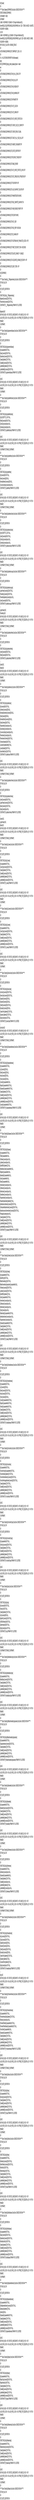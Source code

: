 <mxfile version="21.7.2" type="github">
  <diagram name="Page-1" id="UBqKU2ZODt-f7sgFLUB-">
    <mxGraphModel dx="825" dy="403" grid="1" gridSize="10" guides="1" tooltips="1" connect="1" arrows="1" fold="1" page="1" pageScale="1" pageWidth="850" pageHeight="1100" math="0" shadow="0">
      <root>
        <mxCell id="0" />
        <mxCell id="1" parent="0" />
        <mxCell id="O9bGArhLgDMVCxNtZsvs-1" value="USE [master]&#xa;GO&#xa;/****** Object:  Database [GDFHRMSV3]    Script Date: 31/08/2023 8:59:03 AM ******/&#xa;CREATE DATABASE [GDFHRMSV3]&#xa; CONTAINMENT = NONE&#xa; ON  PRIMARY &#xa;( NAME = N&#39;GDFHRMSV3&#39;, FILENAME = N&#39;C:\Program Files\Microsoft SQL Server\MSSQL15.SQLEXPRESS\MSSQL\DATA\GDFHRMSV3.mdf&#39; , SIZE = 73728KB , MAXSIZE = UNLIMITED, FILEGROWTH = 65536KB )&#xa; LOG ON &#xa;( NAME = N&#39;GDFHRMSV3_log&#39;, FILENAME = N&#39;C:\Program Files\Microsoft SQL Server\MSSQL15.SQLEXPRESS\MSSQL\DATA\GDFHRMSV3_log.ldf&#39; , SIZE = 8192KB , MAXSIZE = 2048GB , FILEGROWTH = 65536KB )&#xa; WITH CATALOG_COLLATION = DATABASE_DEFAULT&#xa;GO&#xa;ALTER DATABASE [GDFHRMSV3] SET COMPATIBILITY_LEVEL = 150&#xa;GO&#xa;IF (1 = FULLTEXTSERVICEPROPERTY(&#39;IsFullTextInstalled&#39;))&#xa;begin&#xa;EXEC [GDFHRMSV3].[dbo].[sp_fulltext_database] @action = &#39;enable&#39;&#xa;end&#xa;GO&#xa;ALTER DATABASE [GDFHRMSV3] SET ANSI_NULL_DEFAULT OFF &#xa;GO&#xa;ALTER DATABASE [GDFHRMSV3] SET ANSI_NULLS OFF &#xa;GO&#xa;ALTER DATABASE [GDFHRMSV3] SET ANSI_PADDING OFF &#xa;GO&#xa;ALTER DATABASE [GDFHRMSV3] SET ANSI_WARNINGS OFF &#xa;GO&#xa;ALTER DATABASE [GDFHRMSV3] SET ARITHABORT OFF &#xa;GO&#xa;ALTER DATABASE [GDFHRMSV3] SET AUTO_CLOSE ON &#xa;GO&#xa;ALTER DATABASE [GDFHRMSV3] SET AUTO_SHRINK OFF &#xa;GO&#xa;ALTER DATABASE [GDFHRMSV3] SET AUTO_UPDATE_STATISTICS ON &#xa;GO&#xa;ALTER DATABASE [GDFHRMSV3] SET CURSOR_CLOSE_ON_COMMIT OFF &#xa;GO&#xa;ALTER DATABASE [GDFHRMSV3] SET CURSOR_DEFAULT  GLOBAL &#xa;GO&#xa;ALTER DATABASE [GDFHRMSV3] SET CONCAT_NULL_YIELDS_NULL OFF &#xa;GO&#xa;ALTER DATABASE [GDFHRMSV3] SET NUMERIC_ROUNDABORT OFF &#xa;GO&#xa;ALTER DATABASE [GDFHRMSV3] SET QUOTED_IDENTIFIER OFF &#xa;GO&#xa;ALTER DATABASE [GDFHRMSV3] SET RECURSIVE_TRIGGERS OFF &#xa;GO&#xa;ALTER DATABASE [GDFHRMSV3] SET  ENABLE_BROKER &#xa;GO&#xa;ALTER DATABASE [GDFHRMSV3] SET AUTO_UPDATE_STATISTICS_ASYNC OFF &#xa;GO&#xa;ALTER DATABASE [GDFHRMSV3] SET DATE_CORRELATION_OPTIMIZATION OFF &#xa;GO&#xa;ALTER DATABASE [GDFHRMSV3] SET TRUSTWORTHY OFF &#xa;GO&#xa;ALTER DATABASE [GDFHRMSV3] SET ALLOW_SNAPSHOT_ISOLATION OFF &#xa;GO&#xa;ALTER DATABASE [GDFHRMSV3] SET PARAMETERIZATION SIMPLE &#xa;GO&#xa;ALTER DATABASE [GDFHRMSV3] SET READ_COMMITTED_SNAPSHOT ON &#xa;GO&#xa;ALTER DATABASE [GDFHRMSV3] SET HONOR_BROKER_PRIORITY OFF &#xa;GO&#xa;ALTER DATABASE [GDFHRMSV3] SET RECOVERY SIMPLE &#xa;GO&#xa;ALTER DATABASE [GDFHRMSV3] SET  MULTI_USER &#xa;GO&#xa;ALTER DATABASE [GDFHRMSV3] SET PAGE_VERIFY CHECKSUM  &#xa;GO&#xa;ALTER DATABASE [GDFHRMSV3] SET DB_CHAINING OFF &#xa;GO&#xa;ALTER DATABASE [GDFHRMSV3] SET FILESTREAM( NON_TRANSACTED_ACCESS = OFF ) &#xa;GO&#xa;ALTER DATABASE [GDFHRMSV3] SET TARGET_RECOVERY_TIME = 60 SECONDS &#xa;GO&#xa;ALTER DATABASE [GDFHRMSV3] SET DELAYED_DURABILITY = DISABLED &#xa;GO&#xa;ALTER DATABASE [GDFHRMSV3] SET ACCELERATED_DATABASE_RECOVERY = OFF  &#xa;GO&#xa;ALTER DATABASE [GDFHRMSV3] SET QUERY_STORE = OFF&#xa;GO&#xa;USE [GDFHRMSV3]&#xa;GO&#xa;/****** Object:  Table [dbo].[__EFMigrationsHistory]    Script Date: 31/08/2023 8:59:05 AM ******/&#xa;SET ANSI_NULLS ON&#xa;GO&#xa;SET QUOTED_IDENTIFIER ON&#xa;GO&#xa;CREATE TABLE [dbo].[__EFMigrationsHistory](&#xa;&#x9;[MigrationId] [nvarchar](150) NOT NULL,&#xa;&#x9;[ProductVersion] [nvarchar](32) NOT NULL,&#xa; CONSTRAINT [PK___EFMigrationsHistory] PRIMARY KEY CLUSTERED &#xa;(&#xa;&#x9;[MigrationId] ASC&#xa;)WITH (PAD_INDEX = OFF, STATISTICS_NORECOMPUTE = OFF, IGNORE_DUP_KEY = OFF, ALLOW_ROW_LOCKS = ON, ALLOW_PAGE_LOCKS = ON, OPTIMIZE_FOR_SEQUENTIAL_KEY = OFF) ON [PRIMARY]&#xa;) ON [PRIMARY]&#xa;GO&#xa;/****** Object:  Table [dbo].[AppointmentStatuses]    Script Date: 31/08/2023 8:59:05 AM ******/&#xa;SET ANSI_NULLS ON&#xa;GO&#xa;SET QUOTED_IDENTIFIER ON&#xa;GO&#xa;CREATE TABLE [dbo].[AppointmentStatuses](&#xa;&#x9;[Id] [uniqueidentifier] NOT NULL,&#xa;&#x9;[Status] [nvarchar](200) NOT NULL,&#xa;&#x9;[StatusName] [nvarchar](200) NOT NULL,&#xa;&#x9;[Created] [datetime2](7) NOT NULL,&#xa;&#x9;[CreatedBy] [nvarchar](250) NOT NULL,&#xa;&#x9;[LastModified] [datetime2](7) NOT NULL,&#xa;&#x9;[LastModifiedBy] [nvarchar](250) NOT NULL,&#xa; CONSTRAINT [PK_AppointmentStatuses] PRIMARY KEY CLUSTERED &#xa;(&#xa;&#x9;[Id] ASC&#xa;)WITH (PAD_INDEX = OFF, STATISTICS_NORECOMPUTE = OFF, IGNORE_DUP_KEY = OFF, ALLOW_ROW_LOCKS = ON, ALLOW_PAGE_LOCKS = ON, OPTIMIZE_FOR_SEQUENTIAL_KEY = OFF) ON [PRIMARY]&#xa;) ON [PRIMARY]&#xa;GO&#xa;/****** Object:  Table [dbo].[AspNetRoleClaims]    Script Date: 31/08/2023 8:59:05 AM ******/&#xa;SET ANSI_NULLS ON&#xa;GO&#xa;SET QUOTED_IDENTIFIER ON&#xa;GO&#xa;CREATE TABLE [dbo].[AspNetRoleClaims](&#xa;&#x9;[Id] [int] IDENTITY(1,1) NOT NULL,&#xa;&#x9;[RoleId] [nvarchar](450) NOT NULL,&#xa;&#x9;[ClaimType] [nvarchar](max) NULL,&#xa;&#x9;[ClaimValue] [nvarchar](max) NULL,&#xa; CONSTRAINT [PK_AspNetRoleClaims] PRIMARY KEY CLUSTERED &#xa;(&#xa;&#x9;[Id] ASC&#xa;)WITH (PAD_INDEX = OFF, STATISTICS_NORECOMPUTE = OFF, IGNORE_DUP_KEY = OFF, ALLOW_ROW_LOCKS = ON, ALLOW_PAGE_LOCKS = ON, OPTIMIZE_FOR_SEQUENTIAL_KEY = OFF) ON [PRIMARY]&#xa;) ON [PRIMARY] TEXTIMAGE_ON [PRIMARY]&#xa;GO&#xa;/****** Object:  Table [dbo].[AspNetRoles]    Script Date: 31/08/2023 8:59:05 AM ******/&#xa;SET ANSI_NULLS ON&#xa;GO&#xa;SET QUOTED_IDENTIFIER ON&#xa;GO&#xa;CREATE TABLE [dbo].[AspNetRoles](&#xa;&#x9;[Id] [nvarchar](450) NOT NULL,&#xa;&#x9;[Name] [nvarchar](256) NULL,&#xa;&#x9;[NormalizedName] [nvarchar](256) NULL,&#xa;&#x9;[ConcurrencyStamp] [nvarchar](max) NULL,&#xa; CONSTRAINT [PK_AspNetRoles] PRIMARY KEY CLUSTERED &#xa;(&#xa;&#x9;[Id] ASC&#xa;)WITH (PAD_INDEX = OFF, STATISTICS_NORECOMPUTE = OFF, IGNORE_DUP_KEY = OFF, ALLOW_ROW_LOCKS = ON, ALLOW_PAGE_LOCKS = ON, OPTIMIZE_FOR_SEQUENTIAL_KEY = OFF) ON [PRIMARY]&#xa;) ON [PRIMARY] TEXTIMAGE_ON [PRIMARY]&#xa;GO&#xa;/****** Object:  Table [dbo].[AspNetUserClaims]    Script Date: 31/08/2023 8:59:05 AM ******/&#xa;SET ANSI_NULLS ON&#xa;GO&#xa;SET QUOTED_IDENTIFIER ON&#xa;GO&#xa;CREATE TABLE [dbo].[AspNetUserClaims](&#xa;&#x9;[Id] [int] IDENTITY(1,1) NOT NULL,&#xa;&#x9;[UserId] [nvarchar](450) NOT NULL,&#xa;&#x9;[ClaimType] [nvarchar](max) NULL,&#xa;&#x9;[ClaimValue] [nvarchar](max) NULL,&#xa; CONSTRAINT [PK_AspNetUserClaims] PRIMARY KEY CLUSTERED &#xa;(&#xa;&#x9;[Id] ASC&#xa;)WITH (PAD_INDEX = OFF, STATISTICS_NORECOMPUTE = OFF, IGNORE_DUP_KEY = OFF, ALLOW_ROW_LOCKS = ON, ALLOW_PAGE_LOCKS = ON, OPTIMIZE_FOR_SEQUENTIAL_KEY = OFF) ON [PRIMARY]&#xa;) ON [PRIMARY] TEXTIMAGE_ON [PRIMARY]&#xa;GO&#xa;/****** Object:  Table [dbo].[AspNetUserLogins]    Script Date: 31/08/2023 8:59:05 AM ******/&#xa;SET ANSI_NULLS ON&#xa;GO&#xa;SET QUOTED_IDENTIFIER ON&#xa;GO&#xa;CREATE TABLE [dbo].[AspNetUserLogins](&#xa;&#x9;[LoginProvider] [nvarchar](128) NOT NULL,&#xa;&#x9;[ProviderKey] [nvarchar](128) NOT NULL,&#xa;&#x9;[ProviderDisplayName] [nvarchar](max) NULL,&#xa;&#x9;[UserId] [nvarchar](450) NOT NULL,&#xa; CONSTRAINT [PK_AspNetUserLogins] PRIMARY KEY CLUSTERED &#xa;(&#xa;&#x9;[LoginProvider] ASC,&#xa;&#x9;[ProviderKey] ASC&#xa;)WITH (PAD_INDEX = OFF, STATISTICS_NORECOMPUTE = OFF, IGNORE_DUP_KEY = OFF, ALLOW_ROW_LOCKS = ON, ALLOW_PAGE_LOCKS = ON, OPTIMIZE_FOR_SEQUENTIAL_KEY = OFF) ON [PRIMARY]&#xa;) ON [PRIMARY] TEXTIMAGE_ON [PRIMARY]&#xa;GO&#xa;/****** Object:  Table [dbo].[AspNetUserRoles]    Script Date: 31/08/2023 8:59:05 AM ******/&#xa;SET ANSI_NULLS ON&#xa;GO&#xa;SET QUOTED_IDENTIFIER ON&#xa;GO&#xa;CREATE TABLE [dbo].[AspNetUserRoles](&#xa;&#x9;[UserId] [nvarchar](450) NOT NULL,&#xa;&#x9;[RoleId] [nvarchar](450) NOT NULL,&#xa; CONSTRAINT [PK_AspNetUserRoles] PRIMARY KEY CLUSTERED &#xa;(&#xa;&#x9;[UserId] ASC,&#xa;&#x9;[RoleId] ASC&#xa;)WITH (PAD_INDEX = OFF, STATISTICS_NORECOMPUTE = OFF, IGNORE_DUP_KEY = OFF, ALLOW_ROW_LOCKS = ON, ALLOW_PAGE_LOCKS = ON, OPTIMIZE_FOR_SEQUENTIAL_KEY = OFF) ON [PRIMARY]&#xa;) ON [PRIMARY]&#xa;GO&#xa;/****** Object:  Table [dbo].[AspNetUsers]    Script Date: 31/08/2023 8:59:05 AM ******/&#xa;SET ANSI_NULLS ON&#xa;GO&#xa;SET QUOTED_IDENTIFIER ON&#xa;GO&#xa;CREATE TABLE [dbo].[AspNetUsers](&#xa;&#x9;[Id] [nvarchar](450) NOT NULL,&#xa;&#x9;[UserName] [nvarchar](256) NULL,&#xa;&#x9;[NormalizedUserName] [nvarchar](256) NULL,&#xa;&#x9;[Email] [nvarchar](256) NULL,&#xa;&#x9;[NormalizedEmail] [nvarchar](256) NULL,&#xa;&#x9;[EmailConfirmed] [bit] NOT NULL,&#xa;&#x9;[PasswordHash] [nvarchar](max) NULL,&#xa;&#x9;[SecurityStamp] [nvarchar](max) NULL,&#xa;&#x9;[ConcurrencyStamp] [nvarchar](max) NULL,&#xa;&#x9;[PhoneNumber] [nvarchar](max) NULL,&#xa;&#x9;[PhoneNumberConfirmed] [bit] NOT NULL,&#xa;&#x9;[TwoFactorEnabled] [bit] NOT NULL,&#xa;&#x9;[LockoutEnd] [datetimeoffset](7) NULL,&#xa;&#x9;[LockoutEnabled] [bit] NOT NULL,&#xa;&#x9;[AccessFailedCount] [int] NOT NULL,&#xa; CONSTRAINT [PK_AspNetUsers] PRIMARY KEY CLUSTERED &#xa;(&#xa;&#x9;[Id] ASC&#xa;)WITH (PAD_INDEX = OFF, STATISTICS_NORECOMPUTE = OFF, IGNORE_DUP_KEY = OFF, ALLOW_ROW_LOCKS = ON, ALLOW_PAGE_LOCKS = ON, OPTIMIZE_FOR_SEQUENTIAL_KEY = OFF) ON [PRIMARY]&#xa;) ON [PRIMARY] TEXTIMAGE_ON [PRIMARY]&#xa;GO&#xa;/****** Object:  Table [dbo].[AspNetUserTokens]    Script Date: 31/08/2023 8:59:05 AM ******/&#xa;SET ANSI_NULLS ON&#xa;GO&#xa;SET QUOTED_IDENTIFIER ON&#xa;GO&#xa;CREATE TABLE [dbo].[AspNetUserTokens](&#xa;&#x9;[UserId] [nvarchar](450) NOT NULL,&#xa;&#x9;[LoginProvider] [nvarchar](128) NOT NULL,&#xa;&#x9;[Name] [nvarchar](128) NOT NULL,&#xa;&#x9;[Value] [nvarchar](max) NULL,&#xa; CONSTRAINT [PK_AspNetUserTokens] PRIMARY KEY CLUSTERED &#xa;(&#xa;&#x9;[UserId] ASC,&#xa;&#x9;[LoginProvider] ASC,&#xa;&#x9;[Name] ASC&#xa;)WITH (PAD_INDEX = OFF, STATISTICS_NORECOMPUTE = OFF, IGNORE_DUP_KEY = OFF, ALLOW_ROW_LOCKS = ON, ALLOW_PAGE_LOCKS = ON, OPTIMIZE_FOR_SEQUENTIAL_KEY = OFF) ON [PRIMARY]&#xa;) ON [PRIMARY] TEXTIMAGE_ON [PRIMARY]&#xa;GO&#xa;/****** Object:  Table [dbo].[Counties]    Script Date: 31/08/2023 8:59:05 AM ******/&#xa;SET ANSI_NULLS ON&#xa;GO&#xa;SET QUOTED_IDENTIFIER ON&#xa;GO&#xa;CREATE TABLE [dbo].[Counties](&#xa;&#x9;[Id] [uniqueidentifier] NOT NULL,&#xa;&#x9;[CountyType] [nvarchar](250) NOT NULL,&#xa;&#x9;[Created] [datetime2](7) NOT NULL,&#xa;&#x9;[CreatedBy] [nvarchar](250) NOT NULL,&#xa;&#x9;[LastModified] [datetime2](7) NOT NULL,&#xa;&#x9;[LastModifiedBy] [nvarchar](250) NOT NULL,&#xa; CONSTRAINT [PK_Counties] PRIMARY KEY CLUSTERED &#xa;(&#xa;&#x9;[Id] ASC&#xa;)WITH (PAD_INDEX = OFF, STATISTICS_NORECOMPUTE = OFF, IGNORE_DUP_KEY = OFF, ALLOW_ROW_LOCKS = ON, ALLOW_PAGE_LOCKS = ON, OPTIMIZE_FOR_SEQUENTIAL_KEY = OFF) ON [PRIMARY]&#xa;) ON [PRIMARY]&#xa;GO&#xa;/****** Object:  Table [dbo].[Countries]    Script Date: 31/08/2023 8:59:05 AM ******/&#xa;SET ANSI_NULLS ON&#xa;GO&#xa;SET QUOTED_IDENTIFIER ON&#xa;GO&#xa;CREATE TABLE [dbo].[Countries](&#xa;&#x9;[Id] [uniqueidentifier] NOT NULL,&#xa;&#x9;[CountryType] [nvarchar](250) NOT NULL,&#xa;&#x9;[Created] [datetime2](7) NOT NULL,&#xa;&#x9;[CreatedBy] [nvarchar](250) NOT NULL,&#xa;&#x9;[LastModified] [datetime2](7) NOT NULL,&#xa;&#x9;[LastModifiedBy] [nvarchar](250) NOT NULL,&#xa; CONSTRAINT [PK_Countries] PRIMARY KEY CLUSTERED &#xa;(&#xa;&#x9;[Id] ASC&#xa;)WITH (PAD_INDEX = OFF, STATISTICS_NORECOMPUTE = OFF, IGNORE_DUP_KEY = OFF, ALLOW_ROW_LOCKS = ON, ALLOW_PAGE_LOCKS = ON, OPTIMIZE_FOR_SEQUENTIAL_KEY = OFF) ON [PRIMARY]&#xa;) ON [PRIMARY]&#xa;GO&#xa;/****** Object:  Table [dbo].[DeviceCodes]    Script Date: 31/08/2023 8:59:05 AM ******/&#xa;SET ANSI_NULLS ON&#xa;GO&#xa;SET QUOTED_IDENTIFIER ON&#xa;GO&#xa;CREATE TABLE [dbo].[DeviceCodes](&#xa;&#x9;[UserCode] [nvarchar](200) NOT NULL,&#xa;&#x9;[DeviceCode] [nvarchar](200) NOT NULL,&#xa;&#x9;[SubjectId] [nvarchar](200) NULL,&#xa;&#x9;[SessionId] [nvarchar](100) NULL,&#xa;&#x9;[ClientId] [nvarchar](200) NOT NULL,&#xa;&#x9;[Description] [nvarchar](200) NULL,&#xa;&#x9;[CreationTime] [datetime2](7) NOT NULL,&#xa;&#x9;[Expiration] [datetime2](7) NOT NULL,&#xa;&#x9;[Data] [nvarchar](max) NOT NULL,&#xa; CONSTRAINT [PK_DeviceCodes] PRIMARY KEY CLUSTERED &#xa;(&#xa;&#x9;[UserCode] ASC&#xa;)WITH (PAD_INDEX = OFF, STATISTICS_NORECOMPUTE = OFF, IGNORE_DUP_KEY = OFF, ALLOW_ROW_LOCKS = ON, ALLOW_PAGE_LOCKS = ON, OPTIMIZE_FOR_SEQUENTIAL_KEY = OFF) ON [PRIMARY]&#xa;) ON [PRIMARY] TEXTIMAGE_ON [PRIMARY]&#xa;GO&#xa;/****** Object:  Table [dbo].[EmployeeAddresses]    Script Date: 31/08/2023 8:59:05 AM ******/&#xa;SET ANSI_NULLS ON&#xa;GO&#xa;SET QUOTED_IDENTIFIER ON&#xa;GO&#xa;CREATE TABLE [dbo].[EmployeeAddresses](&#xa;&#x9;[Id] [uniqueidentifier] NOT NULL,&#xa;&#x9;[Lot] [nvarchar](250) NULL,&#xa;&#x9;[Street] [nvarchar](250) NULL,&#xa;&#x9;[Area] [nvarchar](250) NULL,&#xa;&#x9;[Town] [nvarchar](250) NULL,&#xa;&#x9;[CountryId] [uniqueidentifier] NULL,&#xa;&#x9;[RegionId] [uniqueidentifier] NOT NULL,&#xa;&#x9;[EmployeeId] [uniqueidentifier] NOT NULL,&#xa;&#x9;[Created] [datetime2](7) NOT NULL,&#xa;&#x9;[CreatedBy] [nvarchar](250) NOT NULL,&#xa;&#x9;[LastModified] [datetime2](7) NOT NULL,&#xa;&#x9;[LastModifiedBy] [nvarchar](250) NOT NULL,&#xa;&#x9;[CountyId] [uniqueidentifier] NOT NULL,&#xa; CONSTRAINT [PK_EmployeeAddresses] PRIMARY KEY CLUSTERED &#xa;(&#xa;&#x9;[Id] ASC&#xa;)WITH (PAD_INDEX = OFF, STATISTICS_NORECOMPUTE = OFF, IGNORE_DUP_KEY = OFF, ALLOW_ROW_LOCKS = ON, ALLOW_PAGE_LOCKS = ON, OPTIMIZE_FOR_SEQUENTIAL_KEY = OFF) ON [PRIMARY]&#xa;) ON [PRIMARY]&#xa;GO&#xa;/****** Object:  Table [dbo].[Employees]    Script Date: 31/08/2023 8:59:05 AM ******/&#xa;SET ANSI_NULLS ON&#xa;GO&#xa;SET QUOTED_IDENTIFIER ON&#xa;GO&#xa;CREATE TABLE [dbo].[Employees](&#xa;&#x9;[Id] [uniqueidentifier] NOT NULL,&#xa;&#x9;[TitleId] [uniqueidentifier] NULL,&#xa;&#x9;[FirstName] [nvarchar](max) NULL,&#xa;&#x9;[LastName] [nvarchar](max) NULL,&#xa;&#x9;[DateOfBirth] [datetime2](7) NULL,&#xa;&#x9;[MaritalStatusTypeId] [uniqueidentifier] NULL,&#xa;&#x9;[ReligionId] [uniqueidentifier] NULL,&#xa;&#x9;[NationalityId] [uniqueidentifier] NULL,&#xa;&#x9;[SexId] [uniqueidentifier] NULL,&#xa;&#x9;[RaceId] [uniqueidentifier] NULL,&#xa;&#x9;[HomeNumber] [nvarchar](max) NULL,&#xa;&#x9;[CellNumber] [nvarchar](max) NULL,&#xa;&#x9;[WorkNumber] [nvarchar](max) NULL,&#xa;&#x9;[EmailAddress] [nvarchar](max) NULL,&#xa;&#x9;[PassportNumber] [nvarchar](max) NULL,&#xa;&#x9;[PassportExpirationDate] [datetime2](7) NULL,&#xa;&#x9;[IdentificationCardNumber] [nvarchar](200) NOT NULL,&#xa;&#x9;[TaxPayerIdentificationNumber] [nvarchar](200) NOT NULL,&#xa;&#x9;[NationalInsuranceSchemeNumber] [nvarchar](200) NOT NULL,&#xa;&#x9;[Photograph] [varbinary](max) NULL,&#xa;&#x9;[Created] [datetime2](7) NOT NULL,&#xa;&#x9;[CreatedBy] [nvarchar](250) NOT NULL,&#xa;&#x9;[LastModified] [datetime2](7) NOT NULL,&#xa;&#x9;[LastModifiedBy] [nvarchar](250) NOT NULL,&#xa; CONSTRAINT [PK_Employees] PRIMARY KEY CLUSTERED &#xa;(&#xa;&#x9;[Id] ASC&#xa;)WITH (PAD_INDEX = OFF, STATISTICS_NORECOMPUTE = OFF, IGNORE_DUP_KEY = OFF, ALLOW_ROW_LOCKS = ON, ALLOW_PAGE_LOCKS = ON, OPTIMIZE_FOR_SEQUENTIAL_KEY = OFF) ON [PRIMARY]&#xa;) ON [PRIMARY] TEXTIMAGE_ON [PRIMARY]&#xa;GO&#xa;/****** Object:  Table [dbo].[Families]    Script Date: 31/08/2023 8:59:05 AM ******/&#xa;SET ANSI_NULLS ON&#xa;GO&#xa;SET QUOTED_IDENTIFIER ON&#xa;GO&#xa;CREATE TABLE [dbo].[Families](&#xa;&#x9;[Id] [uniqueidentifier] NOT NULL,&#xa;&#x9;[NextOfKin] [bit] NOT NULL,&#xa;&#x9;[MilitaryParamilitary] [bit] NOT NULL,&#xa;&#x9;[MilitaryParamilitaryOrganizationId] [uniqueidentifier] NULL,&#xa;&#x9;[FirstName] [nvarchar](250) NOT NULL,&#xa;&#x9;[LastName] [nvarchar](250) NOT NULL,&#xa;&#x9;[DateOfBirth] [datetime2](7) NULL,&#xa;&#x9;[SexId] [uniqueidentifier] NOT NULL,&#xa;&#x9;[HomeNumber] [nvarchar](max) NULL,&#xa;&#x9;[CellNumber] [nvarchar](max) NULL,&#xa;&#x9;[WorkNumber] [nvarchar](max) NULL,&#xa;&#x9;[Email] [nvarchar](max) NULL,&#xa;&#x9;[RelationshipId] [uniqueidentifier] NOT NULL,&#xa;&#x9;[IdentificationNumber] [nvarchar](max) NULL,&#xa;&#x9;[PassportNumber] [nvarchar](max) NULL,&#xa;&#x9;[EmployeeId] [uniqueidentifier] NOT NULL,&#xa;&#x9;[Created] [datetime2](7) NOT NULL,&#xa;&#x9;[CreatedBy] [nvarchar](250) NOT NULL,&#xa;&#x9;[LastModified] [datetime2](7) NOT NULL,&#xa;&#x9;[LastModifiedBy] [nvarchar](250) NOT NULL,&#xa; CONSTRAINT [PK_Families] PRIMARY KEY CLUSTERED &#xa;(&#xa;&#x9;[Id] ASC&#xa;)WITH (PAD_INDEX = OFF, STATISTICS_NORECOMPUTE = OFF, IGNORE_DUP_KEY = OFF, ALLOW_ROW_LOCKS = ON, ALLOW_PAGE_LOCKS = ON, OPTIMIZE_FOR_SEQUENTIAL_KEY = OFF) ON [PRIMARY]&#xa;) ON [PRIMARY] TEXTIMAGE_ON [PRIMARY]&#xa;GO&#xa;/****** Object:  Table [dbo].[FamilyAddresses]    Script Date: 31/08/2023 8:59:05 AM ******/&#xa;SET ANSI_NULLS ON&#xa;GO&#xa;SET QUOTED_IDENTIFIER ON&#xa;GO&#xa;CREATE TABLE [dbo].[FamilyAddresses](&#xa;&#x9;[Id] [uniqueidentifier] NOT NULL,&#xa;&#x9;[Lot] [nvarchar](250) NULL,&#xa;&#x9;[Street] [nvarchar](250) NOT NULL,&#xa;&#x9;[Area] [nvarchar](250) NOT NULL,&#xa;&#x9;[Town] [nvarchar](250) NULL,&#xa;&#x9;[CountyId] [uniqueidentifier] NOT NULL,&#xa;&#x9;[RegionId] [uniqueidentifier] NOT NULL,&#xa;&#x9;[FamilyId] [uniqueidentifier] NOT NULL,&#xa;&#x9;[Created] [datetime2](7) NOT NULL,&#xa;&#x9;[CreatedBy] [nvarchar](250) NOT NULL,&#xa;&#x9;[LastModified] [datetime2](7) NOT NULL,&#xa;&#x9;[LastModifiedBy] [nvarchar](250) NOT NULL,&#xa; CONSTRAINT [PK_FamilyAddresses] PRIMARY KEY CLUSTERED &#xa;(&#xa;&#x9;[Id] ASC&#xa;)WITH (PAD_INDEX = OFF, STATISTICS_NORECOMPUTE = OFF, IGNORE_DUP_KEY = OFF, ALLOW_ROW_LOCKS = ON, ALLOW_PAGE_LOCKS = ON, OPTIMIZE_FOR_SEQUENTIAL_KEY = OFF) ON [PRIMARY]&#xa;) ON [PRIMARY]&#xa;GO&#xa;/****** Object:  Table [dbo].[ForceOrders]    Script Date: 31/08/2023 8:59:05 AM ******/&#xa;SET ANSI_NULLS ON&#xa;GO&#xa;SET QUOTED_IDENTIFIER ON&#xa;GO&#xa;CREATE TABLE [dbo].[ForceOrders](&#xa;&#x9;[Id] [uniqueidentifier] NOT NULL,&#xa;&#x9;[ForceOrderTypeId] [uniqueidentifier] NOT NULL,&#xa;&#x9;[ForceOrderDate] [datetime2](7) NOT NULL,&#xa;&#x9;[ForceOrderSerialNumber] [nvarchar](200) NOT NULL,&#xa;&#x9;[ForceOrderParagraphNumber] [nvarchar](200) NOT NULL,&#xa;&#x9;[Created] [datetime2](7) NOT NULL,&#xa;&#x9;[CreatedBy] [nvarchar](250) NOT NULL,&#xa;&#x9;[LastModified] [datetime2](7) NOT NULL,&#xa;&#x9;[LastModifiedBy] [nvarchar](250) NOT NULL,&#xa; CONSTRAINT [PK_ForceOrders] PRIMARY KEY CLUSTERED &#xa;(&#xa;&#x9;[Id] ASC&#xa;)WITH (PAD_INDEX = OFF, STATISTICS_NORECOMPUTE = OFF, IGNORE_DUP_KEY = OFF, ALLOW_ROW_LOCKS = ON, ALLOW_PAGE_LOCKS = ON, OPTIMIZE_FOR_SEQUENTIAL_KEY = OFF) ON [PRIMARY]&#xa;) ON [PRIMARY]&#xa;GO&#xa;/****** Object:  Table [dbo].[ForceOrderTypes]    Script Date: 31/08/2023 8:59:05 AM ******/&#xa;SET ANSI_NULLS ON&#xa;GO&#xa;SET QUOTED_IDENTIFIER ON&#xa;GO&#xa;CREATE TABLE [dbo].[ForceOrderTypes](&#xa;&#x9;[Id] [uniqueidentifier] NOT NULL,&#xa;&#x9;[OrderType] [nvarchar](250) NOT NULL,&#xa;&#x9;[Created] [datetime2](7) NOT NULL,&#xa;&#x9;[CreatedBy] [nvarchar](250) NOT NULL,&#xa;&#x9;[LastModified] [datetime2](7) NOT NULL,&#xa;&#x9;[LastModifiedBy] [nvarchar](250) NOT NULL,&#xa; CONSTRAINT [PK_ForceOrderTypes] PRIMARY KEY CLUSTERED &#xa;(&#xa;&#x9;[Id] ASC&#xa;)WITH (PAD_INDEX = OFF, STATISTICS_NORECOMPUTE = OFF, IGNORE_DUP_KEY = OFF, ALLOW_ROW_LOCKS = ON, ALLOW_PAGE_LOCKS = ON, OPTIMIZE_FOR_SEQUENTIAL_KEY = OFF) ON [PRIMARY]&#xa;) ON [PRIMARY]&#xa;GO&#xa;/****** Object:  Table [dbo].[Keys]    Script Date: 31/08/2023 8:59:05 AM ******/&#xa;SET ANSI_NULLS ON&#xa;GO&#xa;SET QUOTED_IDENTIFIER ON&#xa;GO&#xa;CREATE TABLE [dbo].[Keys](&#xa;&#x9;[Id] [nvarchar](450) NOT NULL,&#xa;&#x9;[Version] [int] NOT NULL,&#xa;&#x9;[Created] [datetime2](7) NOT NULL,&#xa;&#x9;[Use] [nvarchar](450) NULL,&#xa;&#x9;[Algorithm] [nvarchar](100) NOT NULL,&#xa;&#x9;[IsX509Certificate] [bit] NOT NULL,&#xa;&#x9;[DataProtected] [bit] NOT NULL,&#xa;&#x9;[Data] [nvarchar](max) NOT NULL,&#xa; CONSTRAINT [PK_Keys] PRIMARY KEY CLUSTERED &#xa;(&#xa;&#x9;[Id] ASC&#xa;)WITH (PAD_INDEX = OFF, STATISTICS_NORECOMPUTE = OFF, IGNORE_DUP_KEY = OFF, ALLOW_ROW_LOCKS = ON, ALLOW_PAGE_LOCKS = ON, OPTIMIZE_FOR_SEQUENTIAL_KEY = OFF) ON [PRIMARY]&#xa;) ON [PRIMARY] TEXTIMAGE_ON [PRIMARY]&#xa;GO&#xa;/****** Object:  Table [dbo].[MaritalStatusTypes]    Script Date: 31/08/2023 8:59:05 AM ******/&#xa;SET ANSI_NULLS ON&#xa;GO&#xa;SET QUOTED_IDENTIFIER ON&#xa;GO&#xa;CREATE TABLE [dbo].[MaritalStatusTypes](&#xa;&#x9;[Id] [uniqueidentifier] NOT NULL,&#xa;&#x9;[MaritalStatus] [nvarchar](250) NOT NULL,&#xa;&#x9;[Created] [datetime2](7) NOT NULL,&#xa;&#x9;[CreatedBy] [nvarchar](250) NOT NULL,&#xa;&#x9;[LastModified] [datetime2](7) NOT NULL,&#xa;&#x9;[LastModifiedBy] [nvarchar](250) NOT NULL,&#xa; CONSTRAINT [PK_MaritalStatusTypes] PRIMARY KEY CLUSTERED &#xa;(&#xa;&#x9;[Id] ASC&#xa;)WITH (PAD_INDEX = OFF, STATISTICS_NORECOMPUTE = OFF, IGNORE_DUP_KEY = OFF, ALLOW_ROW_LOCKS = ON, ALLOW_PAGE_LOCKS = ON, OPTIMIZE_FOR_SEQUENTIAL_KEY = OFF) ON [PRIMARY]&#xa;) ON [PRIMARY]&#xa;GO&#xa;/****** Object:  Table [dbo].[MilitaryParamilitaryOrganizations]    Script Date: 31/08/2023 8:59:05 AM ******/&#xa;SET ANSI_NULLS ON&#xa;GO&#xa;SET QUOTED_IDENTIFIER ON&#xa;GO&#xa;CREATE TABLE [dbo].[MilitaryParamilitaryOrganizations](&#xa;&#x9;[Id] [uniqueidentifier] NOT NULL,&#xa;&#x9;[OrganizationName] [nvarchar](250) NOT NULL,&#xa;&#x9;[Created] [datetime2](7) NOT NULL,&#xa;&#x9;[CreatedBy] [nvarchar](250) NOT NULL,&#xa;&#x9;[LastModified] [datetime2](7) NOT NULL,&#xa;&#x9;[LastModifiedBy] [nvarchar](250) NOT NULL,&#xa; CONSTRAINT [PK_MilitaryParamilitaryOrganizations] PRIMARY KEY CLUSTERED &#xa;(&#xa;&#x9;[Id] ASC&#xa;)WITH (PAD_INDEX = OFF, STATISTICS_NORECOMPUTE = OFF, IGNORE_DUP_KEY = OFF, ALLOW_ROW_LOCKS = ON, ALLOW_PAGE_LOCKS = ON, OPTIMIZE_FOR_SEQUENTIAL_KEY = OFF) ON [PRIMARY]&#xa;) ON [PRIMARY]&#xa;GO&#xa;/****** Object:  Table [dbo].[Nationalities]    Script Date: 31/08/2023 8:59:05 AM ******/&#xa;SET ANSI_NULLS ON&#xa;GO&#xa;SET QUOTED_IDENTIFIER ON&#xa;GO&#xa;CREATE TABLE [dbo].[Nationalities](&#xa;&#x9;[Id] [uniqueidentifier] NOT NULL,&#xa;&#x9;[NationalityType] [nvarchar](250) NOT NULL,&#xa;&#x9;[Created] [datetime2](7) NOT NULL,&#xa;&#x9;[CreatedBy] [nvarchar](250) NOT NULL,&#xa;&#x9;[LastModified] [datetime2](7) NOT NULL,&#xa;&#x9;[LastModifiedBy] [nvarchar](250) NOT NULL,&#xa; CONSTRAINT [PK_Nationalities] PRIMARY KEY CLUSTERED &#xa;(&#xa;&#x9;[Id] ASC&#xa;)WITH (PAD_INDEX = OFF, STATISTICS_NORECOMPUTE = OFF, IGNORE_DUP_KEY = OFF, ALLOW_ROW_LOCKS = ON, ALLOW_PAGE_LOCKS = ON, OPTIMIZE_FOR_SEQUENTIAL_KEY = OFF) ON [PRIMARY]&#xa;) ON [PRIMARY]&#xa;GO&#xa;/****** Object:  Table [dbo].[OtherNames]    Script Date: 31/08/2023 8:59:05 AM ******/&#xa;SET ANSI_NULLS ON&#xa;GO&#xa;SET QUOTED_IDENTIFIER ON&#xa;GO&#xa;CREATE TABLE [dbo].[OtherNames](&#xa;&#x9;[Id] [uniqueidentifier] NOT NULL,&#xa;&#x9;[otherName] [nvarchar](max) NULL,&#xa;&#x9;[EmployeeId] [uniqueidentifier] NULL,&#xa;&#x9;[Created] [datetime2](7) NOT NULL,&#xa;&#x9;[CreatedBy] [nvarchar](max) NULL,&#xa;&#x9;[LastModified] [datetime2](7) NULL,&#xa;&#x9;[LastModifiedBy] [nvarchar](max) NULL,&#xa; CONSTRAINT [PK_OtherNames] PRIMARY KEY CLUSTERED &#xa;(&#xa;&#x9;[Id] ASC&#xa;)WITH (PAD_INDEX = OFF, STATISTICS_NORECOMPUTE = OFF, IGNORE_DUP_KEY = OFF, ALLOW_ROW_LOCKS = ON, ALLOW_PAGE_LOCKS = ON, OPTIMIZE_FOR_SEQUENTIAL_KEY = OFF) ON [PRIMARY]&#xa;) ON [PRIMARY] TEXTIMAGE_ON [PRIMARY]&#xa;GO&#xa;/****** Object:  Table [dbo].[PersistedGrants]    Script Date: 31/08/2023 8:59:05 AM ******/&#xa;SET ANSI_NULLS ON&#xa;GO&#xa;SET QUOTED_IDENTIFIER ON&#xa;GO&#xa;CREATE TABLE [dbo].[PersistedGrants](&#xa;&#x9;[Key] [nvarchar](200) NOT NULL,&#xa;&#x9;[Type] [nvarchar](50) NOT NULL,&#xa;&#x9;[SubjectId] [nvarchar](200) NULL,&#xa;&#x9;[SessionId] [nvarchar](100) NULL,&#xa;&#x9;[ClientId] [nvarchar](200) NOT NULL,&#xa;&#x9;[Description] [nvarchar](200) NULL,&#xa;&#x9;[CreationTime] [datetime2](7) NOT NULL,&#xa;&#x9;[Expiration] [datetime2](7) NULL,&#xa;&#x9;[ConsumedTime] [datetime2](7) NULL,&#xa;&#x9;[Data] [nvarchar](max) NOT NULL,&#xa; CONSTRAINT [PK_PersistedGrants] PRIMARY KEY CLUSTERED &#xa;(&#xa;&#x9;[Key] ASC&#xa;)WITH (PAD_INDEX = OFF, STATISTICS_NORECOMPUTE = OFF, IGNORE_DUP_KEY = OFF, ALLOW_ROW_LOCKS = ON, ALLOW_PAGE_LOCKS = ON, OPTIMIZE_FOR_SEQUENTIAL_KEY = OFF) ON [PRIMARY]&#xa;) ON [PRIMARY] TEXTIMAGE_ON [PRIMARY]&#xa;GO&#xa;/****** Object:  Table [dbo].[PromotionHistories]    Script Date: 31/08/2023 8:59:05 AM ******/&#xa;SET ANSI_NULLS ON&#xa;GO&#xa;SET QUOTED_IDENTIFIER ON&#xa;GO&#xa;CREATE TABLE [dbo].[PromotionHistories](&#xa;&#x9;[Id] [uniqueidentifier] NOT NULL,&#xa;&#x9;[PromotionHistoryDate] [datetime2](7) NOT NULL,&#xa;&#x9;[Remarks] [nvarchar](max) NULL,&#xa;&#x9;[PromotedToRankId] [uniqueidentifier] NOT NULL,&#xa;&#x9;[PromotedToRankStatusId] [uniqueidentifier] NOT NULL,&#xa;&#x9;[ForceOrderId] [uniqueidentifier] NULL,&#xa;&#x9;[EmployeeId] [uniqueidentifier] NOT NULL,&#xa;&#x9;[Created] [datetime2](7) NOT NULL,&#xa;&#x9;[CreatedBy] [nvarchar](250) NOT NULL,&#xa;&#x9;[LastModified] [datetime2](7) NOT NULL,&#xa;&#x9;[LastModifiedBy] [nvarchar](250) NOT NULL,&#xa; CONSTRAINT [PK_PromotionHistories] PRIMARY KEY CLUSTERED &#xa;(&#xa;&#x9;[Id] ASC&#xa;)WITH (PAD_INDEX = OFF, STATISTICS_NORECOMPUTE = OFF, IGNORE_DUP_KEY = OFF, ALLOW_ROW_LOCKS = ON, ALLOW_PAGE_LOCKS = ON, OPTIMIZE_FOR_SEQUENTIAL_KEY = OFF) ON [PRIMARY]&#xa;) ON [PRIMARY] TEXTIMAGE_ON [PRIMARY]&#xa;GO&#xa;/****** Object:  Table [dbo].[Races]    Script Date: 31/08/2023 8:59:05 AM ******/&#xa;SET ANSI_NULLS ON&#xa;GO&#xa;SET QUOTED_IDENTIFIER ON&#xa;GO&#xa;CREATE TABLE [dbo].[Races](&#xa;&#x9;[Id] [uniqueidentifier] NOT NULL,&#xa;&#x9;[RaceType] [nvarchar](250) NOT NULL,&#xa;&#x9;[Created] [datetime2](7) NOT NULL,&#xa;&#x9;[CreatedBy] [nvarchar](250) NOT NULL,&#xa;&#x9;[LastModified] [datetime2](7) NOT NULL,&#xa;&#x9;[LastModifiedBy] [nvarchar](250) NOT NULL,&#xa; CONSTRAINT [PK_Races] PRIMARY KEY CLUSTERED &#xa;(&#xa;&#x9;[Id] ASC&#xa;)WITH (PAD_INDEX = OFF, STATISTICS_NORECOMPUTE = OFF, IGNORE_DUP_KEY = OFF, ALLOW_ROW_LOCKS = ON, ALLOW_PAGE_LOCKS = ON, OPTIMIZE_FOR_SEQUENTIAL_KEY = OFF) ON [PRIMARY]&#xa;) ON [PRIMARY]&#xa;GO&#xa;/****** Object:  Table [dbo].[Ranks]    Script Date: 31/08/2023 8:59:05 AM ******/&#xa;SET ANSI_NULLS ON&#xa;GO&#xa;SET QUOTED_IDENTIFIER ON&#xa;GO&#xa;CREATE TABLE [dbo].[Ranks](&#xa;&#x9;[Id] [uniqueidentifier] NOT NULL,&#xa;&#x9;[RankName] [nvarchar](200) NOT NULL,&#xa;&#x9;[RankFullName] [nvarchar](200) NOT NULL,&#xa;&#x9;[RankOrder] [int] NOT NULL,&#xa;&#x9;[RetirementAge] [int] NOT NULL,&#xa;&#x9;[Created] [datetime2](7) NOT NULL,&#xa;&#x9;[CreatedBy] [nvarchar](250) NOT NULL,&#xa;&#x9;[LastModified] [datetime2](7) NOT NULL,&#xa;&#x9;[LastModifiedBy] [nvarchar](250) NOT NULL,&#xa; CONSTRAINT [PK_Ranks] PRIMARY KEY CLUSTERED &#xa;(&#xa;&#x9;[Id] ASC&#xa;)WITH (PAD_INDEX = OFF, STATISTICS_NORECOMPUTE = OFF, IGNORE_DUP_KEY = OFF, ALLOW_ROW_LOCKS = ON, ALLOW_PAGE_LOCKS = ON, OPTIMIZE_FOR_SEQUENTIAL_KEY = OFF) ON [PRIMARY]&#xa;) ON [PRIMARY]&#xa;GO&#xa;/****** Object:  Table [dbo].[RankStatuses]    Script Date: 31/08/2023 8:59:05 AM ******/&#xa;SET ANSI_NULLS ON&#xa;GO&#xa;SET QUOTED_IDENTIFIER ON&#xa;GO&#xa;CREATE TABLE [dbo].[RankStatuses](&#xa;&#x9;[Id] [uniqueidentifier] NOT NULL,&#xa;&#x9;[Status] [nvarchar](200) NOT NULL,&#xa;&#x9;[StatusName] [nvarchar](200) NOT NULL,&#xa;&#x9;[RankStatusOrder] [int] NOT NULL,&#xa;&#x9;[Created] [datetime2](7) NOT NULL,&#xa;&#x9;[CreatedBy] [nvarchar](250) NOT NULL,&#xa;&#x9;[LastModified] [datetime2](7) NOT NULL,&#xa;&#x9;[LastModifiedBy] [nvarchar](250) NOT NULL,&#xa; CONSTRAINT [PK_RankStatuses] PRIMARY KEY CLUSTERED &#xa;(&#xa;&#x9;[Id] ASC&#xa;)WITH (PAD_INDEX = OFF, STATISTICS_NORECOMPUTE = OFF, IGNORE_DUP_KEY = OFF, ALLOW_ROW_LOCKS = ON, ALLOW_PAGE_LOCKS = ON, OPTIMIZE_FOR_SEQUENTIAL_KEY = OFF) ON [PRIMARY]&#xa;) ON [PRIMARY]&#xa;GO&#xa;/****** Object:  Table [dbo].[RegimentalNumbers]    Script Date: 31/08/2023 8:59:05 AM ******/&#xa;SET ANSI_NULLS ON&#xa;GO&#xa;SET QUOTED_IDENTIFIER ON&#xa;GO&#xa;CREATE TABLE [dbo].[RegimentalNumbers](&#xa;&#x9;[Id] [uniqueidentifier] NOT NULL,&#xa;&#x9;[EmpRegimentalNumber] [nvarchar](250) NOT NULL,&#xa;&#x9;[DateIssued] [datetime2](7) NULL,&#xa;&#x9;[IsActive] [bit] NULL,&#xa;&#x9;[EmployeeId] [uniqueidentifier] NOT NULL,&#xa;&#x9;[Created] [datetime2](7) NOT NULL,&#xa;&#x9;[CreatedBy] [nvarchar](250) NOT NULL,&#xa;&#x9;[LastModified] [datetime2](7) NOT NULL,&#xa;&#x9;[LastModifiedBy] [nvarchar](250) NOT NULL,&#xa; CONSTRAINT [PK_RegimentalNumbers] PRIMARY KEY CLUSTERED &#xa;(&#xa;&#x9;[Id] ASC&#xa;)WITH (PAD_INDEX = OFF, STATISTICS_NORECOMPUTE = OFF, IGNORE_DUP_KEY = OFF, ALLOW_ROW_LOCKS = ON, ALLOW_PAGE_LOCKS = ON, OPTIMIZE_FOR_SEQUENTIAL_KEY = OFF) ON [PRIMARY]&#xa;) ON [PRIMARY]&#xa;GO&#xa;/****** Object:  Table [dbo].[Regions]    Script Date: 31/08/2023 8:59:05 AM ******/&#xa;SET ANSI_NULLS ON&#xa;GO&#xa;SET QUOTED_IDENTIFIER ON&#xa;GO&#xa;CREATE TABLE [dbo].[Regions](&#xa;&#x9;[Id] [uniqueidentifier] NOT NULL,&#xa;&#x9;[RegionType] [nvarchar](250) NOT NULL,&#xa;&#x9;[RegionNumber] [int] NOT NULL,&#xa;&#x9;[Created] [datetime2](7) NOT NULL,&#xa;&#x9;[CreatedBy] [nvarchar](250) NOT NULL,&#xa;&#x9;[LastModified] [datetime2](7) NOT NULL,&#xa;&#x9;[LastModifiedBy] [nvarchar](250) NOT NULL,&#xa; CONSTRAINT [PK_Regions] PRIMARY KEY CLUSTERED &#xa;(&#xa;&#x9;[Id] ASC&#xa;)WITH (PAD_INDEX = OFF, STATISTICS_NORECOMPUTE = OFF, IGNORE_DUP_KEY = OFF, ALLOW_ROW_LOCKS = ON, ALLOW_PAGE_LOCKS = ON, OPTIMIZE_FOR_SEQUENTIAL_KEY = OFF) ON [PRIMARY]&#xa;) ON [PRIMARY]&#xa;GO&#xa;/****** Object:  Table [dbo].[Relationships]    Script Date: 31/08/2023 8:59:05 AM ******/&#xa;SET ANSI_NULLS ON&#xa;GO&#xa;SET QUOTED_IDENTIFIER ON&#xa;GO&#xa;CREATE TABLE [dbo].[Relationships](&#xa;&#x9;[Id] [uniqueidentifier] NOT NULL,&#xa;&#x9;[RelationshipType] [nvarchar](250) NOT NULL,&#xa;&#x9;[Created] [datetime2](7) NOT NULL,&#xa;&#x9;[CreatedBy] [nvarchar](250) NOT NULL,&#xa;&#x9;[LastModified] [datetime2](7) NOT NULL,&#xa;&#x9;[LastModifiedBy] [nvarchar](250) NOT NULL,&#xa; CONSTRAINT [PK_Relationships] PRIMARY KEY CLUSTERED &#xa;(&#xa;&#x9;[Id] ASC&#xa;)WITH (PAD_INDEX = OFF, STATISTICS_NORECOMPUTE = OFF, IGNORE_DUP_KEY = OFF, ALLOW_ROW_LOCKS = ON, ALLOW_PAGE_LOCKS = ON, OPTIMIZE_FOR_SEQUENTIAL_KEY = OFF) ON [PRIMARY]&#xa;) ON [PRIMARY]&#xa;GO&#xa;/****** Object:  Table [dbo].[Religions]    Script Date: 31/08/2023 8:59:05 AM ******/&#xa;SET ANSI_NULLS ON&#xa;GO&#xa;SET QUOTED_IDENTIFIER ON&#xa;GO&#xa;CREATE TABLE [dbo].[Religions](&#xa;&#x9;[Id] [uniqueidentifier] NOT NULL,&#xa;&#x9;[ReligionType] [nvarchar](250) NOT NULL,&#xa;&#x9;[Created] [datetime2](7) NOT NULL,&#xa;&#x9;[CreatedBy] [nvarchar](250) NOT NULL,&#xa;&#x9;[LastModified] [datetime2](7) NOT NULL,&#xa;&#x9;[LastModifiedBy] [nvarchar](250) NOT NULL,&#xa; CONSTRAINT [PK_Religions] PRIMARY KEY CLUSTERED &#xa;(&#xa;&#x9;[Id] ASC&#xa;)WITH (PAD_INDEX = OFF, STATISTICS_NORECOMPUTE = OFF, IGNORE_DUP_KEY = OFF, ALLOW_ROW_LOCKS = ON, ALLOW_PAGE_LOCKS = ON, OPTIMIZE_FOR_SEQUENTIAL_KEY = OFF) ON [PRIMARY]&#xa;) ON [PRIMARY]&#xa;GO&#xa;/****** Object:  Table [dbo].[Sexes]    Script Date: 31/08/2023 8:59:05 AM ******/&#xa;SET ANSI_NULLS ON&#xa;GO&#xa;SET QUOTED_IDENTIFIER ON&#xa;GO&#xa;CREATE TABLE [dbo].[Sexes](&#xa;&#x9;[Id] [uniqueidentifier] NOT NULL,&#xa;&#x9;[SexType] [nvarchar](250) NOT NULL,&#xa;&#x9;[Created] [datetime2](7) NOT NULL,&#xa;&#x9;[CreatedBy] [nvarchar](250) NOT NULL,&#xa;&#x9;[LastModified] [datetime2](7) NOT NULL,&#xa;&#x9;[LastModifiedBy] [nvarchar](250) NOT NULL,&#xa; CONSTRAINT [PK_Sexes] PRIMARY KEY CLUSTERED &#xa;(&#xa;&#x9;[Id] ASC&#xa;)WITH (PAD_INDEX = OFF, STATISTICS_NORECOMPUTE = OFF, IGNORE_DUP_KEY = OFF, ALLOW_ROW_LOCKS = ON, ALLOW_PAGE_LOCKS = ON, OPTIMIZE_FOR_SEQUENTIAL_KEY = OFF) ON [PRIMARY]&#xa;) ON [PRIMARY]&#xa;GO&#xa;/****** Object:  Table [dbo].[Titles]    Script Date: 31/08/2023 8:59:05 AM ******/&#xa;SET ANSI_NULLS ON&#xa;GO&#xa;SET QUOTED_IDENTIFIER ON&#xa;GO&#xa;CREATE TABLE [dbo].[Titles](&#xa;&#x9;[Id] [uniqueidentifier] NOT NULL,&#xa;&#x9;[TitleType] [nvarchar](250) NOT NULL,&#xa;&#x9;[Created] [datetime2](7) NOT NULL,&#xa;&#x9;[CreatedBy] [nvarchar](250) NOT NULL,&#xa;&#x9;[LastModified] [datetime2](7) NOT NULL,&#xa;&#x9;[LastModifiedBy] [nvarchar](250) NOT NULL,&#xa; CONSTRAINT [PK_Titles] PRIMARY KEY CLUSTERED &#xa;(&#xa;&#x9;[Id] ASC&#xa;)WITH (PAD_INDEX = OFF, STATISTICS_NORECOMPUTE = OFF, IGNORE_DUP_KEY = OFF, ALLOW_ROW_LOCKS = ON, ALLOW_PAGE_LOCKS = ON, OPTIMIZE_FOR_SEQUENTIAL_KEY = OFF) ON [PRIMARY]&#xa;) ON [PRIMARY]&#xa;GO&#xa;/****** Object:  Table [dbo].[Units]    Script Date: 31/08/2023 8:59:05 AM ******/&#xa;SET ANSI_NULLS ON&#xa;GO&#xa;SET QUOTED_IDENTIFIER ON&#xa;GO&#xa;CREATE TABLE [dbo].[Units](&#xa;&#x9;[Id] [uniqueidentifier] NOT NULL,&#xa;&#x9;[UnitName] [nvarchar](200) NOT NULL,&#xa;&#x9;[UnitAbbreviation] [nvarchar](200) NOT NULL,&#xa;&#x9;[Created] [datetime2](7) NOT NULL,&#xa;&#x9;[CreatedBy] [nvarchar](250) NOT NULL,&#xa;&#x9;[LastModified] [datetime2](7) NOT NULL,&#xa;&#x9;[LastModifiedBy] [nvarchar](250) NOT NULL,&#xa; CONSTRAINT [PK_Units] PRIMARY KEY CLUSTERED &#xa;(&#xa;&#x9;[Id] ASC&#xa;)WITH (PAD_INDEX = OFF, STATISTICS_NORECOMPUTE = OFF, IGNORE_DUP_KEY = OFF, ALLOW_ROW_LOCKS = ON, ALLOW_PAGE_LOCKS = ON, OPTIMIZE_FOR_SEQUENTIAL_KEY = OFF) ON [PRIMARY]&#xa;) ON [PRIMARY]&#xa;GO&#xa;INSERT [dbo].[__EFMigrationsHistory] ([MigrationId], [ProductVersion]) VALUES (N&#39;20230615135500_firstdb5&#39;, N&#39;6.0.8&#39;)&#xa;INSERT [dbo].[__EFMigrationsHistory] ([MigrationId], [ProductVersion]) VALUES (N&#39;20230623020916_testaddress&#39;, N&#39;6.0.8&#39;)&#xa;INSERT [dbo].[__EFMigrationsHistory] ([MigrationId], [ProductVersion]) VALUES (N&#39;20230623180652_Hemstuff&#39;, N&#39;6.0.8&#39;)&#xa;INSERT [dbo].[__EFMigrationsHistory] ([MigrationId], [ProductVersion]) VALUES (N&#39;20230627164819_shomari&#39;, N&#39;6.0.8&#39;)&#xa;INSERT [dbo].[__EFMigrationsHistory] ([MigrationId], [ProductVersion]) VALUES (N&#39;20230703201959_test&#39;, N&#39;6.0.8&#39;)&#xa;INSERT [dbo].[__EFMigrationsHistory] ([MigrationId], [ProductVersion]) VALUES (N&#39;20230704025433_addCounty&#39;, N&#39;6.0.8&#39;)&#xa;INSERT [dbo].[__EFMigrationsHistory] ([MigrationId], [ProductVersion]) VALUES (N&#39;20230704152036_shomaripush&#39;, N&#39;6.0.8&#39;)&#xa;INSERT [dbo].[__EFMigrationsHistory] ([MigrationId], [ProductVersion]) VALUES (N&#39;20230704201012_hemroyStuff&#39;, N&#39;6.0.8&#39;)&#xa;INSERT [dbo].[__EFMigrationsHistory] ([MigrationId], [ProductVersion]) VALUES (N&#39;20230705200434_hemroy&#39;, N&#39;6.0.8&#39;)&#xa;INSERT [dbo].[__EFMigrationsHistory] ([MigrationId], [ProductVersion]) VALUES (N&#39;20230705210248_newDbMigration&#39;, N&#39;6.0.8&#39;)&#xa;INSERT [dbo].[__EFMigrationsHistory] ([MigrationId], [ProductVersion]) VALUES (N&#39;20230705210846_newDbMigrationV3&#39;, N&#39;6.0.8&#39;)&#xa;INSERT [dbo].[__EFMigrationsHistory] ([MigrationId], [ProductVersion]) VALUES (N&#39;20230705213602_newDbMigration&#39;, N&#39;6.0.8&#39;)&#xa;INSERT [dbo].[__EFMigrationsHistory] ([MigrationId], [ProductVersion]) VALUES (N&#39;20230706113559_shomaripush3&#39;, N&#39;6.0.8&#39;)&#xa;INSERT [dbo].[__EFMigrationsHistory] ([MigrationId], [ProductVersion]) VALUES (N&#39;20230711150224_unittable&#39;, N&#39;6.0.8&#39;)&#xa;INSERT [dbo].[__EFMigrationsHistory] ([MigrationId], [ProductVersion]) VALUES (N&#39;20230714155738_shomariagain&#39;, N&#39;6.0.8&#39;)&#xa;INSERT [dbo].[__EFMigrationsHistory] ([MigrationId], [ProductVersion]) VALUES (N&#39;20230719221543_fourTables&#39;, N&#39;6.0.8&#39;)&#xa;INSERT [dbo].[__EFMigrationsHistory] ([MigrationId], [ProductVersion]) VALUES (N&#39;20230720020444_fourTableUpdate&#39;, N&#39;6.0.8&#39;)&#xa;INSERT [dbo].[__EFMigrationsHistory] ([MigrationId], [ProductVersion]) VALUES (N&#39;20230725151130_PH&#39;, N&#39;6.0.8&#39;)&#xa;INSERT [dbo].[__EFMigrationsHistory] ([MigrationId], [ProductVersion]) VALUES (N&#39;20230730200940_promotionfix&#39;, N&#39;6.0.8&#39;)&#xa;INSERT [dbo].[__EFMigrationsHistory] ([MigrationId], [ProductVersion]) VALUES (N&#39;20230730205306_jasonHelped&#39;, N&#39;6.0.8&#39;)&#xa;INSERT [dbo].[__EFMigrationsHistory] ([MigrationId], [ProductVersion]) VALUES (N&#39;20230731141252_new-migration-july&#39;, N&#39;6.0.8&#39;)&#xa;INSERT [dbo].[__EFMigrationsHistory] ([MigrationId], [ProductVersion]) VALUES (N&#39;20230731141949_new-migration-31-07-23&#39;, N&#39;6.0.8&#39;)&#xa;INSERT [dbo].[__EFMigrationsHistory] ([MigrationId], [ProductVersion]) VALUES (N&#39;20230808125455_reltable&#39;, N&#39;6.0.8&#39;)&#xa;INSERT [dbo].[__EFMigrationsHistory] ([MigrationId], [ProductVersion]) VALUES (N&#39;20230808132001_milParamilOrg&#39;, N&#39;6.0.8&#39;)&#xa;INSERT [dbo].[__EFMigrationsHistory] ([MigrationId], [ProductVersion]) VALUES (N&#39;20230808133406_new-migration-August-8&#39;, N&#39;6.0.8&#39;)&#xa;INSERT [dbo].[__EFMigrationsHistory] ([MigrationId], [ProductVersion]) VALUES (N&#39;20230808144822_family&#39;, N&#39;6.0.8&#39;)&#xa;INSERT [dbo].[__EFMigrationsHistory] ([MigrationId], [ProductVersion]) VALUES (N&#39;20230808145951_aug8&#39;, N&#39;6.0.8&#39;)&#xa;INSERT [dbo].[__EFMigrationsHistory] ([MigrationId], [ProductVersion]) VALUES (N&#39;20230808164847_famAddre&#39;, N&#39;6.0.8&#39;)&#xa;INSERT [dbo].[__EFMigrationsHistory] ([MigrationId], [ProductVersion]) VALUES (N&#39;20230808173024_aug8-familyaddress&#39;, N&#39;6.0.8&#39;)&#xa;GO&#xa;INSERT [dbo].[AppointmentStatuses] ([Id], [Status], [StatusName], [Created], [CreatedBy], [LastModified], [LastModifiedBy]) VALUES (N&#39;4bbf3d79-817c-4494-05d1-08db8d7cdca6&#39;, N&#39;Sub&#39;, N&#39;Substantive&#39;, CAST(N&#39;2023-07-25T22:06:2.575&#39; AS DateTime2), N&#39;Test user&#39;, CAST(N&#39;2023-07-25T22:06:2.575&#39; AS DateTime2), N&#39;Test user&#39;)&#xa;INSERT [dbo].[AppointmentStatuses] ([Id], [Status], [StatusName], [Created], [CreatedBy], [LastModified], [LastModifiedBy]) VALUES (N&#39;e8028424-3460-4b78-05d2-08db8d7cdca6&#39;, N&#39;Ag&#39;, N&#39;Acting&#39;, CAST(N&#39;2023-07-25T22:06:18.166&#39; AS DateTime2), N&#39;Test user&#39;, CAST(N&#39;2023-07-25T22:06:18.166&#39; AS DateTime2), N&#39;Test user&#39;)&#xa;GO&#xa;INSERT [dbo].[AspNetRoles] ([Id], [Name], [NormalizedName], [ConcurrencyStamp]) VALUES (N&#39;d9e073dd-7482-4f5a-a424-ba30bc2395c9&#39;, N&#39;Administrator&#39;, N&#39;ADMINISTRATOR&#39;, N&#39;61043a37-91f9-4494-bb8b-04c227af6a12&#39;)&#xa;GO&#xa;INSERT [dbo].[AspNetUserRoles] ([UserId], [RoleId]) VALUES (N&#39;77bd58be-1043-4be9-a21d-f6f7d17418b5&#39;, N&#39;d9e073dd-7482-4f5a-a424-ba30bc2395c9&#39;)&#xa;GO&#xa;INSERT [dbo].[AspNetUsers] ([Id], [UserName], [NormalizedUserName], [Email], [NormalizedEmail], [EmailConfirmed], [PasswordHash], [SecurityStamp], [ConcurrencyStamp], [PhoneNumber], [PhoneNumberConfirmed], [TwoFactorEnabled], [LockoutEnd], [LockoutEnabled], [AccessFailedCount]) VALUES (N&#39;77bd58be-1043-4be9-a21d-f6f7d17418b5&#39;, N&#39;administrator@localhost&#39;, N&#39;ADMINISTRATOR@LOCALHOST&#39;, N&#39;administrator@localhost&#39;, N&#39;ADMINISTRATOR@LOCALHOST&#39;, 0, N&#39;AQAAAAEAACcQAAAAENfOt2qOQLHvnI4JKCzGTBFIR/HtHMPyret7t5Vx2onAkHSmb3aGVjdemqi11gMz8A==&#39;, N&#39;QBEXPPDVPECYK2HHKDTYUD3GCYHC7Z6S&#39;, N&#39;1df0ae2a-7c88-4844-b3e7-dc844d5a0b07&#39;, NULL, 0, 0, NULL, 1, 0)&#xa;GO&#xa;INSERT [dbo].[Counties] ([Id], [CountyType], [Created], [CreatedBy], [LastModified], [LastModifiedBy]) VALUES (N&#39;00bd9bb0-0541-4adb-9cd2-08db7dab14fc&#39;, N&#39;Demerara&#39;, CAST(N&#39;2023-07-05T18:56:34.886&#39; AS DateTime2), N&#39;Test user&#39;, CAST(N&#39;2023-07-05T18:56:34.886&#39; AS DateTime2), N&#39;Test user&#39;)&#xa;INSERT [dbo].[Counties] ([Id], [CountyType], [Created], [CreatedBy], [LastModified], [LastModifiedBy]) VALUES (N&#39;4edfef84-bec6-48cc-9cd3-08db7dab14fc&#39;, N&#39;Essequibo&#39;, CAST(N&#39;2023-07-05T18:56:47.794&#39; AS DateTime2), N&#39;Test user&#39;, CAST(N&#39;2023-07-05T18:56:47.794&#39; AS DateTime2), N&#39;Test user&#39;)&#xa;INSERT [dbo].[Counties] ([Id], [CountyType], [Created], [CreatedBy], [LastModified], [LastModifiedBy]) VALUES (N&#39;8814f732-ae57-47f7-9cd4-08db7dab14fc&#39;, N&#39;Berbice&#39;, CAST(N&#39;2023-07-05T18:56:59.779&#39; AS DateTime2), N&#39;Test user&#39;, CAST(N&#39;2023-07-05T18:56:59.779&#39; AS DateTime2), N&#39;Test user&#39;)&#xa;GO&#xa;INSERT [dbo].[Countries] ([Id], [CountryType], [Created], [CreatedBy], [LastModified], [LastModifiedBy]) VALUES (N&#39;d24f6310-3395-4c74-8db5-08db7daa7080&#39;, N&#39;Guyana&#39;, CAST(N&#39;2023-07-05T18:51:58.967&#39; AS DateTime2), N&#39;Test user&#39;, CAST(N&#39;2023-07-05T18:51:58.967&#39; AS DateTime2), N&#39;Test user&#39;)&#xa;INSERT [dbo].[Countries] ([Id], [CountryType], [Created], [CreatedBy], [LastModified], [LastModifiedBy]) VALUES (N&#39;813e6bec-51dc-44f5-8db6-08db7daa7080&#39;, N&#39;Suriname&#39;, CAST(N&#39;2023-07-05T18:52:11.744&#39; AS DateTime2), N&#39;Test user&#39;, CAST(N&#39;2023-07-05T18:52:11.744&#39; AS DateTime2), N&#39;Test user&#39;)&#xa;INSERT [dbo].[Countries] ([Id], [CountryType], [Created], [CreatedBy], [LastModified], [LastModifiedBy]) VALUES (N&#39;aeb8c0af-f0e5-4244-8db7-08db7daa7080&#39;, N&#39;Trinidad &amp; Tobago&#39;, CAST(N&#39;2023-07-05T18:52:34.756&#39; AS DateTime2), N&#39;Test user&#39;, CAST(N&#39;2023-07-05T18:52:34.756&#39; AS DateTime2), N&#39;Test user&#39;)&#xa;INSERT [dbo].[Countries] ([Id], [CountryType], [Created], [CreatedBy], [LastModified], [LastModifiedBy]) VALUES (N&#39;14522ae7-5788-4451-8db8-08db7daa7080&#39;, N&#39;Barbados&#39;, CAST(N&#39;2023-07-05T18:52:51.607&#39; AS DateTime2), N&#39;Test user&#39;, CAST(N&#39;2023-07-05T18:52:51.607&#39; AS DateTime2), N&#39;Test user&#39;)&#xa;INSERT [dbo].[Countries] ([Id], [CountryType], [Created], [CreatedBy], [LastModified], [LastModifiedBy]) VALUES (N&#39;acd12161-5d3f-49df-8db9-08db7daa7080&#39;, N&#39;Jamaica&#39;, CAST(N&#39;2023-07-05T18:52:59.662&#39; AS DateTime2), N&#39;Test user&#39;, CAST(N&#39;2023-07-05T18:52:59.662&#39; AS DateTime2), N&#39;Test user&#39;)&#xa;INSERT [dbo].[Countries] ([Id], [CountryType], [Created], [CreatedBy], [LastModified], [LastModifiedBy]) VALUES (N&#39;5aa30534-0fc7-482b-8dba-08db7daa7080&#39;, N&#39;Brazil&#39;, CAST(N&#39;2023-07-05T18:53:6.9&#39; AS DateTime2), N&#39;Test user&#39;, CAST(N&#39;2023-07-05T18:53:6.9&#39; AS DateTime2), N&#39;Test user&#39;)&#xa;GO&#xa;INSERT [dbo].[EmployeeAddresses] ([Id], [Lot], [Street], [Area], [Town], [CountryId], [RegionId], [EmployeeId], [Created], [CreatedBy], [LastModified], [LastModifiedBy], [CountyId]) VALUES (N&#39;dc7544ab-9e73-4144-6c6d-08db7db1b0ed&#39;, N&#39;237&#39;, N&#39;Danrade&#39;, N&#39;Newtown Kitty&#39;, N&#39;Georgetown&#39;, N&#39;d24f6310-3395-4c74-8db5-08db7daa7080&#39;, N&#39;3d5fdde0-3c29-47b3-d337-08db7dbb02f3&#39;, N&#39;69bfec09-e4de-46f1-0f02-08db7dadc954&#39;, CAST(N&#39;2023-07-05T19:43:53.817&#39; AS DateTime2), N&#39;Test user&#39;, CAST(N&#39;2023-07-05T19:43:53.817&#39; AS DateTime2), N&#39;Test user&#39;, N&#39;00bd9bb0-0541-4adb-9cd2-08db7dab14fc&#39;)&#xa;INSERT [dbo].[EmployeeAddresses] ([Id], [Lot], [Street], [Area], [Town], [CountryId], [RegionId], [EmployeeId], [Created], [CreatedBy], [LastModified], [LastModifiedBy], [CountyId]) VALUES (N&#39;3bb33679-37c1-43ff-6c6e-08db7db1b0ed&#39;, N&#39;157&#39;, N&#39;Sunflower Circle&#39;, N&#39;South Ruimveldt Park&#39;, N&#39;Georgetown&#39;, N&#39;d24f6310-3395-4c74-8db5-08db7daa7080&#39;, N&#39;3d5fdde0-3c29-47b3-d337-08db7dbb02f3&#39;, N&#39;e3bc802f-5f88-4bd3-0f03-08db7dadc954&#39;, CAST(N&#39;2023-07-05T19:45:56.631&#39; AS DateTime2), N&#39;Test user&#39;, CAST(N&#39;2023-07-05T19:45:56.631&#39; AS DateTime2), N&#39;Test user&#39;, N&#39;00bd9bb0-0541-4adb-9cd2-08db7dab14fc&#39;)&#xa;INSERT [dbo].[EmployeeAddresses] ([Id], [Lot], [Street], [Area], [Town], [CountryId], [RegionId], [EmployeeId], [Created], [CreatedBy], [LastModified], [LastModifiedBy], [CountyId]) VALUES (N&#39;154e0fb7-a1e3-4d97-6c6f-08db7db1b0ed&#39;, N&#39;348&#39;, N&#39;Cow Dam&#39;, N&#39;Unity&#39;, N&#39;Mahaica&#39;, N&#39;d24f6310-3395-4c74-8db5-08db7daa7080&#39;, N&#39;c565da81-3cd3-470c-d338-08db7dbb02f3&#39;, N&#39;e22f87de-1aab-4ca6-0f04-08db7dadc954&#39;, CAST(N&#39;2023-07-05T19:47:27.641&#39; AS DateTime2), N&#39;Test user&#39;, CAST(N&#39;2023-07-05T19:47:27.641&#39; AS DateTime2), N&#39;Test user&#39;, N&#39;8814f732-ae57-47f7-9cd4-08db7dab14fc&#39;)&#xa;INSERT [dbo].[EmployeeAddresses] ([Id], [Lot], [Street], [Area], [Town], [CountryId], [RegionId], [EmployeeId], [Created], [CreatedBy], [LastModified], [LastModifiedBy], [CountyId]) VALUES (N&#39;092bb9da-4f64-4acc-6c70-08db7db1b0ed&#39;, N&#39;572&#39;, N&#39;Hill Road&#39;, N&#39;Wismar&#39;, N&#39;Linden&#39;, N&#39;d24f6310-3395-4c74-8db5-08db7daa7080&#39;, N&#39;de3723af-753c-4e01-d33d-08db7dbb02f3&#39;, N&#39;280aa0c0-2151-49ae-0f05-08db7dadc954&#39;, CAST(N&#39;2023-07-05T19:48:53.47&#39; AS DateTime2), N&#39;Test user&#39;, CAST(N&#39;2023-07-05T19:48:53.47&#39; AS DateTime2), N&#39;Test user&#39;, N&#39;00bd9bb0-0541-4adb-9cd2-08db7dab14fc&#39;)&#xa;INSERT [dbo].[EmployeeAddresses] ([Id], [Lot], [Street], [Area], [Town], [CountryId], [RegionId], [EmployeeId], [Created], [CreatedBy], [LastModified], [LastModifiedBy], [CountyId]) VALUES (N&#39;7c2e8b29-ffee-4599-e92e-08db82d6e86c&#39;, N&#39;999&#39;, N&#39;calle&#39;, N&#39;Perimeter&#39;, N&#39;rtwaxc&#39;, N&#39;d24f6310-3395-4c74-8db5-08db7daa7080&#39;, N&#39;4f6690c8-4822-4ce9-d339-08db7dbb02f3&#39;, N&#39;280aa0c0-2151-49ae-0f05-08db7dadc954&#39;, CAST(N&#39;2023-07-12T08:59:42.265&#39; AS DateTime2), N&#39;Test user&#39;, CAST(N&#39;2023-07-13T10:03:1.588&#39; AS DateTime2), N&#39;Test user&#39;, N&#39;8814f732-ae57-47f7-9cd4-08db7dab14fc&#39;)&#xa;INSERT [dbo].[EmployeeAddresses] ([Id], [Lot], [Street], [Area], [Town], [CountryId], [RegionId], [EmployeeId], [Created], [CreatedBy], [LastModified], [LastModifiedBy], [CountyId]) VALUES (N&#39;6e82b28a-fa3c-404a-bc5e-08db839bfe67&#39;, N&#39;500&#39;, N&#39;ghj&#39;, N&#39;jgh&#39;, N&#39;fgh&#39;, N&#39;d24f6310-3395-4c74-8db5-08db7daa7080&#39;, N&#39;3d5fdde0-3c29-47b3-d337-08db7dbb02f3&#39;, N&#39;280aa0c0-2151-49ae-0f05-08db7dadc954&#39;, CAST(N&#39;2023-07-13T08:23:42.124&#39; AS DateTime2), N&#39;Test user&#39;, CAST(N&#39;2023-07-13T16:17:45.356&#39; AS DateTime2), N&#39;Test user&#39;, N&#39;00bd9bb0-0541-4adb-9cd2-08db7dab14fc&#39;)&#xa;INSERT [dbo].[EmployeeAddresses] ([Id], [Lot], [Street], [Area], [Town], [CountryId], [RegionId], [EmployeeId], [Created], [CreatedBy], [LastModified], [LastModifiedBy], [CountyId]) VALUES (N&#39;5faf969a-d094-433f-8fc5-08db83aa97ac&#39;, N&#39;555&#39;, N&#39;fgh&#39;, N&#39;fgh&#39;, N&#39;fgh&#39;, N&#39;d24f6310-3395-4c74-8db5-08db7daa7080&#39;, N&#39;c565da81-3cd3-470c-d338-08db7dbb02f3&#39;, N&#39;280aa0c0-2151-49ae-0f05-08db7dadc954&#39;, CAST(N&#39;2023-07-13T10:08:11.686&#39; AS DateTime2), N&#39;Test user&#39;, CAST(N&#39;2023-07-13T16:13:45.335&#39; AS DateTime2), N&#39;Test user&#39;, N&#39;8814f732-ae57-47f7-9cd4-08db7dab14fc&#39;)&#xa;INSERT [dbo].[EmployeeAddresses] ([Id], [Lot], [Street], [Area], [Town], [CountryId], [RegionId], [EmployeeId], [Created], [CreatedBy], [LastModified], [LastModifiedBy], [CountyId]) VALUES (N&#39;8b6f2544-80d9-4e95-92ce-08db97ac9866&#39;, N&#39;823&#39;, N&#39;street&#39;, N&#39;area&#39;, N&#39;town&#39;, N&#39;d24f6310-3395-4c74-8db5-08db7daa7080&#39;, N&#39;75f7920b-de11-4fcb-d336-08db7dbb02f3&#39;, N&#39;8c0a6177-9248-468c-9553-08db97a1403b&#39;, CAST(N&#39;2023-08-07T21:12:55.111&#39; AS DateTime2), N&#39;Test user&#39;, CAST(N&#39;2023-08-07T21:12:55.111&#39; AS DateTime2), N&#39;Test user&#39;, N&#39;4edfef84-bec6-48cc-9cd3-08db7dab14fc&#39;)&#xa;INSERT [dbo].[EmployeeAddresses] ([Id], [Lot], [Street], [Area], [Town], [CountryId], [RegionId], [EmployeeId], [Created], [CreatedBy], [LastModified], [LastModifiedBy], [CountyId]) VALUES (N&#39;beee3804-cd69-47ee-92cf-08db97ac9866&#39;, N&#39;100&#39;, N&#39;street&#39;, N&#39;area&#39;, N&#39;town&#39;, N&#39;d24f6310-3395-4c74-8db5-08db7daa7080&#39;, N&#39;4f6690c8-4822-4ce9-d339-08db7dbb02f3&#39;, N&#39;5278cb09-17e8-400b-9554-08db97a1403b&#39;, CAST(N&#39;2023-08-07T21:44:10.978&#39; AS DateTime2), N&#39;Test user&#39;, CAST(N&#39;2023-08-07T21:44:10.978&#39; AS DateTime2), N&#39;Test user&#39;, N&#39;8814f732-ae57-47f7-9cd4-08db7dab14fc&#39;)&#xa;INSERT [dbo].[EmployeeAddresses] ([Id], [Lot], [Street], [Area], [Town], [CountryId], [RegionId], [EmployeeId], [Created], [CreatedBy], [LastModified], [LastModifiedBy], [CountyId]) VALUES (N&#39;14252333-6d7e-4366-92d0-08db97ac9866&#39;, N&#39;489&#39;, N&#39;street&#39;, N&#39;area&#39;, N&#39;town&#39;, N&#39;d24f6310-3395-4c74-8db5-08db7daa7080&#39;, N&#39;3d5fdde0-3c29-47b3-d337-08db7dbb02f3&#39;, N&#39;123086f5-e5cd-4710-9555-08db97a1403b&#39;, CAST(N&#39;2023-08-07T22:00:42.432&#39; AS DateTime2), N&#39;Test user&#39;, CAST(N&#39;2023-08-07T22:00:42.432&#39; AS DateTime2), N&#39;Test user&#39;, N&#39;00bd9bb0-0541-4adb-9cd2-08db7dab14fc&#39;)&#xa;INSERT [dbo].[EmployeeAddresses] ([Id], [Lot], [Street], [Area], [Town], [CountryId], [RegionId], [EmployeeId], [Created], [CreatedBy], [LastModified], [LastModifiedBy], [CountyId]) VALUES (N&#39;d4c4e3a7-03ec-4efa-e2ea-08db9a883b76&#39;, N&#39;100&#39;, N&#39;street&#39;, N&#39;area&#39;, N&#39;town&#39;, N&#39;d24f6310-3395-4c74-8db5-08db7daa7080&#39;, N&#39;3d5fdde0-3c29-47b3-d337-08db7dbb02f3&#39;, N&#39;7db65d03-eb49-41e9-a8cd-08db9a8839d3&#39;, CAST(N&#39;2023-08-11T12:30:10.961&#39; AS DateTime2), N&#39;Test user&#39;, CAST(N&#39;2023-08-11T12:30:10.961&#39; AS DateTime2), N&#39;Test user&#39;, N&#39;00bd9bb0-0541-4adb-9cd2-08db7dab14fc&#39;)&#xa;INSERT [dbo].[EmployeeAddresses] ([Id], [Lot], [Street], [Area], [Town], [CountryId], [RegionId], [EmployeeId], [Created], [CreatedBy], [LastModified], [LastModifiedBy], [CountyId]) VALUES (N&#39;adbe57e4-03ec-4ba6-e2eb-08db9a883b76&#39;, N&#39;200&#39;, N&#39;street&#39;, N&#39;area&#39;, N&#39;town&#39;, N&#39;d24f6310-3395-4c74-8db5-08db7daa7080&#39;, N&#39;1c535b9d-5b78-4ce3-d33c-08db7dbb02f3&#39;, N&#39;331fee7c-5a82-44fe-a8ce-08db9a8839d3&#39;, CAST(N&#39;2023-08-11T12:43:45.318&#39; AS DateTime2), N&#39;Test user&#39;, CAST(N&#39;2023-08-11T12:43:45.318&#39; AS DateTime2), N&#39;Test user&#39;, N&#39;4edfef84-bec6-48cc-9cd3-08db7dab14fc&#39;)&#xa;INSERT [dbo].[EmployeeAddresses] ([Id], [Lot], [Street], [Area], [Town], [CountryId], [RegionId], [EmployeeId], [Created], [CreatedBy], [LastModified], [LastModifiedBy], [CountyId]) VALUES (N&#39;f67193b2-f893-49f5-2b67-08dba8d23b00&#39;, N&#39;777&#39;, N&#39;street&#39;, N&#39;area&#39;, N&#39;town&#39;, N&#39;d24f6310-3395-4c74-8db5-08db7daa7080&#39;, N&#39;3d5fdde0-3c29-47b3-d337-08db7dbb02f3&#39;, N&#39;cc8732f8-1290-4c8a-0bfb-08db8f6868fe&#39;, CAST(N&#39;2023-08-29T17:00:34.141&#39; AS DateTime2), N&#39;Test user&#39;, CAST(N&#39;2023-08-29T17:00:34.141&#39; AS DateTime2), N&#39;Test user&#39;, N&#39;00bd9bb0-0541-4adb-9cd2-08db7dab14fc&#39;)&#xa;INSERT [dbo].[EmployeeAddresses] ([Id], [Lot], [Street], [Area], [Town], [CountryId], [RegionId], [EmployeeId], [Created], [CreatedBy], [LastModified], [LastModifiedBy], [CountyId]) VALUES (N&#39;9fe8334d-798f-4bf1-51d8-08dba8df6501&#39;, N&#39;555&#39;, N&#39;street&#39;, N&#39;area&#39;, N&#39;town&#39;, N&#39;d24f6310-3395-4c74-8db5-08db7daa7080&#39;, N&#39;3d5fdde0-3c29-47b3-d337-08db7dbb02f3&#39;, N&#39;cc8732f8-1290-4c8a-0bfb-08db8f6868fe&#39;, CAST(N&#39;2023-08-29T21:20:16.286&#39; AS DateTime2), N&#39;Test user&#39;, CAST(N&#39;2023-08-29T21:20:16.286&#39; AS DateTime2), N&#39;Test user&#39;, N&#39;00bd9bb0-0541-4adb-9cd2-08db7dab14fc&#39;)&#xa;GO&#xa;INSERT [dbo].[Employees] ([Id], [TitleId], [FirstName], [LastName], [DateOfBirth], [MaritalStatusTypeId], [ReligionId], [NationalityId], [SexId], [RaceId], [HomeNumber], [CellNumber], [WorkNumber], [EmailAddress], [PassportNumber], [PassportExpirationDate], [IdentificationCardNumber], [TaxPayerIdentificationNumber], [NationalInsuranceSchemeNumber], [Photograph], [Created], [CreatedBy], [LastModified], [LastModifiedBy]) VALUES (N&#39;69bfec09-e4de-46f1-0f02-08db7dadc954&#39;, N&#39;f11f013f-3284-4105-d4fb-08db7dab5a0a&#39;, N&#39;John&#39;, N&#39;Smith&#39;, CAST(N&#39;2000-06-24T23:09:12.067&#39; AS DateTime2), N&#39;271a44b4-06be-4141-2bd2-08db7da6085b&#39;, N&#39;4fab1010-c160-411c-106a-08db7dab9e33&#39;, N&#39;bde1a6a1-e97c-4b9e-21a6-08db7dac6e6f&#39;, N&#39;7d58f398-3ac3-4948-6b90-08db7dab7ac4&#39;, N&#39;4d61a222-1d07-4753-d778-08db7dac382b&#39;, N&#39;2257536&#39;, N&#39;5247891&#39;, N&#39;2264856&#39;, N&#39;email@email.com&#39;, N&#39;R4598762&#39;, CAST(N&#39;2024-07-05T23:09:12.067&#39; AS DateTime2), N&#39;11365879&#39;, N&#39;12547896&#39;, N&#39;B2498765&#39;, 0x00, CAST(N&#39;2023-07-05T19:15:56.986&#39; AS DateTime2), N&#39;Test user&#39;, CAST(N&#39;2023-07-05T19:15:56.986&#39; AS DateTime2), N&#39;Test user&#39;)&#xa;INSERT [dbo].[Employees] ([Id], [TitleId], [FirstName], [LastName], [DateOfBirth], [MaritalStatusTypeId], [ReligionId], [NationalityId], [SexId], [RaceId], [HomeNumber], [CellNumber], [WorkNumber], [EmailAddress], [PassportNumber], [PassportExpirationDate], [IdentificationCardNumber], [TaxPayerIdentificationNumber], [NationalInsuranceSchemeNumber], [Photograph], [Created], [CreatedBy], [LastModified], [LastModifiedBy]) VALUES (N&#39;e3bc802f-5f88-4bd3-0f03-08db7dadc954&#39;, N&#39;44af5737-ec08-459a-d4fd-08db7dab5a0a&#39;, N&#39;Jane&#39;, N&#39;Smith&#39;, CAST(N&#39;1998-06-24T23:09:12.067&#39; AS DateTime2), N&#39;271a44b4-06be-4141-2bd2-08db7da6085b&#39;, N&#39;fafba033-ac28-4e0a-106b-08db7dab9e33&#39;, N&#39;bde1a6a1-e97c-4b9e-21a6-08db7dac6e6f&#39;, N&#39;30e974a4-4db4-4153-6b91-08db7dab7ac4&#39;, N&#39;8aff7254-5d41-43a4-d775-08db7dac382b&#39;, N&#39;2278456&#39;, N&#39;6187532&#39;, N&#39;2271485&#39;, N&#39;email@email.com&#39;, N&#39;R348756&#39;, CAST(N&#39;2023-12-05T23:09:12.067&#39; AS DateTime2), N&#39;15347952&#39;, N&#39;15637498&#39;, N&#39;B1654823&#39;, 0x00, CAST(N&#39;2023-07-05T19:24:55.358&#39; AS DateTime2), N&#39;Test user&#39;, CAST(N&#39;2023-07-05T19:24:55.358&#39; AS DateTime2), N&#39;Test user&#39;)&#xa;INSERT [dbo].[Employees] ([Id], [TitleId], [FirstName], [LastName], [DateOfBirth], [MaritalStatusTypeId], [ReligionId], [NationalityId], [SexId], [RaceId], [HomeNumber], [CellNumber], [WorkNumber], [EmailAddress], [PassportNumber], [PassportExpirationDate], [IdentificationCardNumber], [TaxPayerIdentificationNumber], [NationalInsuranceSchemeNumber], [Photograph], [Created], [CreatedBy], [LastModified], [LastModifiedBy]) VALUES (N&#39;e22f87de-1aab-4ca6-0f04-08db7dadc954&#39;, N&#39;f11f013f-3284-4105-d4fb-08db7dab5a0a&#39;, N&#39;John&#39;, N&#39;Doe&#39;, CAST(N&#39;1992-06-24T23:09:12.067&#39; AS DateTime2), N&#39;319fc84d-883f-4e9e-2bd3-08db7da6085b&#39;, N&#39;7ea54cfc-91d2-4b21-1069-08db7dab9e33&#39;, N&#39;bde1a6a1-e97c-4b9e-21a6-08db7dac6e6f&#39;, N&#39;7d58f398-3ac3-4948-6b90-08db7dab7ac4&#39;, N&#39;19c099ba-c7e1-41d0-d776-08db7dac382b&#39;, N&#39;2259813&#39;, N&#39;6724612&#39;, N&#39;2267549&#39;, N&#39;email@email.com&#39;, N&#39;R8746315&#39;, CAST(N&#39;2020-07-05T23:09:12.067&#39; AS DateTime2), N&#39;24693187&#39;, N&#39;25496318&#39;, N&#39;B2463289&#39;, 0x00, CAST(N&#39;2023-07-05T19:28:57.724&#39; AS DateTime2), N&#39;Test user&#39;, CAST(N&#39;2023-07-05T19:28:57.724&#39; AS DateTime2), N&#39;Test user&#39;)&#xa;INSERT [dbo].[Employees] ([Id], [TitleId], [FirstName], [LastName], [DateOfBirth], [MaritalStatusTypeId], [ReligionId], [NationalityId], [SexId], [RaceId], [HomeNumber], [CellNumber], [WorkNumber], [EmailAddress], [PassportNumber], [PassportExpirationDate], [IdentificationCardNumber], [TaxPayerIdentificationNumber], [NationalInsuranceSchemeNumber], [Photograph], [Created], [CreatedBy], [LastModified], [LastModifiedBy]) VALUES (N&#39;280aa0c0-2151-49ae-0f05-08db7dadc954&#39;, N&#39;44af5737-ec08-459a-d4fd-08db7dab5a0a&#39;, N&#39;Jane&#39;, N&#39;Doe&#39;, CAST(N&#39;2001-06-24T23:09:12.067&#39; AS DateTime2), N&#39;ced656f4-69ad-4539-2bd4-08db7da6085b&#39;, N&#39;4fab1010-c160-411c-106a-08db7dab9e33&#39;, N&#39;bde1a6a1-e97c-4b9e-21a6-08db7dac6e6f&#39;, N&#39;30e974a4-4db4-4153-6b91-08db7dab7ac4&#39;, N&#39;8c778092-5532-439e-d777-08db7dac382b&#39;, N&#39;2261498&#39;, N&#39;6548279&#39;, N&#39;2275417&#39;, N&#39;email@email.com&#39;, N&#39;R2976341&#39;, CAST(N&#39;2026-07-05T23:09:12.067&#39; AS DateTime2), N&#39;14963578&#39;, N&#39;32587461&#39;, N&#39;B3189456&#39;, 0x00, CAST(N&#39;2023-07-05T19:32:24.3&#39; AS DateTime2), N&#39;Test user&#39;, CAST(N&#39;2023-07-05T19:32:24.3&#39; AS DateTime2), N&#39;Test user&#39;)&#xa;INSERT [dbo].[Employees] ([Id], [TitleId], [FirstName], [LastName], [DateOfBirth], [MaritalStatusTypeId], [ReligionId], [NationalityId], [SexId], [RaceId], [HomeNumber], [CellNumber], [WorkNumber], [EmailAddress], [PassportNumber], [PassportExpirationDate], [IdentificationCardNumber], [TaxPayerIdentificationNumber], [NationalInsuranceSchemeNumber], [Photograph], [Created], [CreatedBy], [LastModified], [LastModifiedBy]) VALUES (N&#39;67dd26b7-5d92-4078-d4b1-08db8dec5f96&#39;, N&#39;f11f013f-3284-4105-d4fb-08db7dab5a0a&#39;, N&#39;f&#39;, N&#39;d&#39;, CAST(N&#39;2020-07-26T15:18:33.378&#39; AS DateTime2), N&#39;2437adb9-c110-42a8-2bd1-08db7da6085b&#39;, N&#39;7ea54cfc-91d2-4b21-1069-08db7dab9e33&#39;, N&#39;bde1a6a1-e97c-4b9e-21a6-08db7dac6e6f&#39;, N&#39;7d58f398-3ac3-4948-6b90-08db7dab7ac4&#39;, N&#39;d90c8d5b-22f0-4695-d774-08db7dac382b&#39;, N&#39;5&#39;, N&#39;8&#39;, N&#39;5&#39;, N&#39;email@email.com&#39;, N&#39;4569&#39;, CAST(N&#39;2024-07-26T15:18:33.378&#39; AS DateTime2), N&#39;678&#39;, N&#39;234&#39;, N&#39;786&#39;, NULL, CAST(N&#39;2023-07-26T11:24:17.149&#39; AS DateTime2), N&#39;Test user&#39;, CAST(N&#39;2023-07-26T11:24:17.15&#39; AS DateTime2), N&#39;Test user&#39;)&#xa;INSERT [dbo].[Employees] ([Id], [TitleId], [FirstName], [LastName], [DateOfBirth], [MaritalStatusTypeId], [ReligionId], [NationalityId], [SexId], [RaceId], [HomeNumber], [CellNumber], [WorkNumber], [EmailAddress], [PassportNumber], [PassportExpirationDate], [IdentificationCardNumber], [TaxPayerIdentificationNumber], [NationalInsuranceSchemeNumber], [Photograph], [Created], [CreatedBy], [LastModified], [LastModifiedBy]) VALUES (N&#39;a367f122-b654-46ac-d4b2-08db8dec5f96&#39;, N&#39;f11f013f-3284-4105-d4fb-08db7dab5a0a&#39;, N&#39;mk&#39;, N&#39;sx&#39;, CAST(N&#39;2023-06-26T00:00:0.0&#39; AS DateTime2), N&#39;2437adb9-c110-42a8-2bd1-08db7da6085b&#39;, N&#39;7ea54cfc-91d2-4b21-1069-08db7dab9e33&#39;, N&#39;bde1a6a1-e97c-4b9e-21a6-08db7dac6e6f&#39;, N&#39;7d58f398-3ac3-4948-6b90-08db7dab7ac4&#39;, N&#39;d90c8d5b-22f0-4695-d774-08db7dac382b&#39;, N&#39;67&#39;, N&#39;23&#39;, N&#39;12&#39;, N&#39;email@email.com&#39;, N&#39;12&#39;, CAST(N&#39;2023-08-06T00:00:0.0&#39; AS DateTime2), N&#39;456&#39;, N&#39;435&#39;, N&#39;678&#39;, NULL, CAST(N&#39;2023-07-26T11:29:29.469&#39; AS DateTime2), N&#39;Test user&#39;, CAST(N&#39;2023-07-26T11:29:29.469&#39; AS DateTime2), N&#39;Test user&#39;)&#xa;INSERT [dbo].[Employees] ([Id], [TitleId], [FirstName], [LastName], [DateOfBirth], [MaritalStatusTypeId], [ReligionId], [NationalityId], [SexId], [RaceId], [HomeNumber], [CellNumber], [WorkNumber], [EmailAddress], [PassportNumber], [PassportExpirationDate], [IdentificationCardNumber], [TaxPayerIdentificationNumber], [NationalInsuranceSchemeNumber], [Photograph], [Created], [CreatedBy], [LastModified], [LastModifiedBy]) VALUES (N&#39;30fd2b2a-30e2-4332-efc4-08db8ea82de0&#39;, N&#39;f11f013f-3284-4105-d4fb-08db7dab5a0a&#39;, N&#39;r&#39;, N&#39;m&#39;, CAST(N&#39;2023-06-26T00:00:0.0&#39; AS DateTime2), N&#39;2437adb9-c110-42a8-2bd1-08db7da6085b&#39;, N&#39;7ea54cfc-91d2-4b21-1069-08db7dab9e33&#39;, N&#39;bde1a6a1-e97c-4b9e-21a6-08db7dac6e6f&#39;, N&#39;7d58f398-3ac3-4948-6b90-08db7dab7ac4&#39;, N&#39;d90c8d5b-22f0-4695-d774-08db7dac382b&#39;, N&#39;65&#39;, N&#39;12&#39;, N&#39;45&#39;, N&#39;email@email.com&#39;, N&#39;23&#39;, CAST(N&#39;2023-08-06T00:00:0.0&#39; AS DateTime2), N&#39;56&#39;, N&#39;56&#39;, N&#39;45&#39;, NULL, CAST(N&#39;2023-07-27T09:48:38.347&#39; AS DateTime2), N&#39;Test user&#39;, CAST(N&#39;2023-07-27T09:48:38.348&#39; AS DateTime2), N&#39;Test user&#39;)&#xa;INSERT [dbo].[Employees] ([Id], [TitleId], [FirstName], [LastName], [DateOfBirth], [MaritalStatusTypeId], [ReligionId], [NationalityId], [SexId], [RaceId], [HomeNumber], [CellNumber], [WorkNumber], [EmailAddress], [PassportNumber], [PassportExpirationDate], [IdentificationCardNumber], [TaxPayerIdentificationNumber], [NationalInsuranceSchemeNumber], [Photograph], [Created], [CreatedBy], [LastModified], [LastModifiedBy]) VALUES (N&#39;4ecf759e-9539-4365-efc7-08db8ea82de0&#39;, N&#39;44af5737-ec08-459a-d4fd-08db7dab5a0a&#39;, N&#39;cds&#39;, N&#39;bnh&#39;, CAST(N&#39;2023-06-26T00:00:0.0&#39; AS DateTime2), N&#39;271a44b4-06be-4141-2bd2-08db7da6085b&#39;, N&#39;7ea54cfc-91d2-4b21-1069-08db7dab9e33&#39;, N&#39;bde1a6a1-e97c-4b9e-21a6-08db7dac6e6f&#39;, N&#39;30e974a4-4db4-4153-6b91-08db7dab7ac4&#39;, N&#39;4d61a222-1d07-4753-d778-08db7dac382b&#39;, N&#39;45&#39;, N&#39;78&#39;, N&#39;12&#39;, N&#39;email@email.com&#39;, N&#39;45&#39;, CAST(N&#39;2023-08-06T00:00:0.0&#39; AS DateTime2), N&#39;678&#39;, N&#39;567&#39;, N&#39;678&#39;, NULL, CAST(N&#39;2023-07-27T10:01:58.788&#39; AS DateTime2), N&#39;Test user&#39;, CAST(N&#39;2023-07-27T10:01:58.788&#39; AS DateTime2), N&#39;Test user&#39;)&#xa;INSERT [dbo].[Employees] ([Id], [TitleId], [FirstName], [LastName], [DateOfBirth], [MaritalStatusTypeId], [ReligionId], [NationalityId], [SexId], [RaceId], [HomeNumber], [CellNumber], [WorkNumber], [EmailAddress], [PassportNumber], [PassportExpirationDate], [IdentificationCardNumber], [TaxPayerIdentificationNumber], [NationalInsuranceSchemeNumber], [Photograph], [Created], [CreatedBy], [LastModified], [LastModifiedBy]) VALUES (N&#39;178875c4-5e39-46c8-efc8-08db8ea82de0&#39;, N&#39;f11f013f-3284-4105-d4fb-08db7dab5a0a&#39;, N&#39;ty&#39;, N&#39;pl&#39;, CAST(N&#39;2023-06-26T00:00:0.0&#39; AS DateTime2), N&#39;319fc84d-883f-4e9e-2bd3-08db7da6085b&#39;, N&#39;4fab1010-c160-411c-106a-08db7dab9e33&#39;, N&#39;bde1a6a1-e97c-4b9e-21a6-08db7dac6e6f&#39;, N&#39;7d58f398-3ac3-4948-6b90-08db7dab7ac4&#39;, N&#39;4d61a222-1d07-4753-d778-08db7dac382b&#39;, N&#39;34&#39;, N&#39;78&#39;, N&#39;90&#39;, N&#39;email@email.com&#39;, N&#39;98&#39;, CAST(N&#39;2023-08-06T00:00:0.0&#39; AS DateTime2), N&#39;56&#39;, N&#39;76&#39;, N&#39;56&#39;, NULL, CAST(N&#39;2023-07-27T11:29:35.576&#39; AS DateTime2), N&#39;Test user&#39;, CAST(N&#39;2023-07-27T11:29:35.576&#39; AS DateTime2), N&#39;Test user&#39;)&#xa;INSERT [dbo].[Employees] ([Id], [TitleId], [FirstName], [LastName], [DateOfBirth], [MaritalStatusTypeId], [ReligionId], [NationalityId], [SexId], [RaceId], [HomeNumber], [CellNumber], [WorkNumber], [EmailAddress], [PassportNumber], [PassportExpirationDate], [IdentificationCardNumber], [TaxPayerIdentificationNumber], [NationalInsuranceSchemeNumber], [Photograph], [Created], [CreatedBy], [LastModified], [LastModifiedBy]) VALUES (N&#39;cc8732f8-1290-4c8a-0bfb-08db8f6868fe&#39;, N&#39;f11f013f-3284-4105-d4fb-08db7dab5a0a&#39;, N&#39;John&#39;, N&#39;Wick&#39;, CAST(N&#39;1998-06-03T00:00:0.0&#39; AS DateTime2), N&#39;2437adb9-c110-42a8-2bd1-08db7da6085b&#39;, N&#39;7ea54cfc-91d2-4b21-1069-08db7dab9e33&#39;, N&#39;bde1a6a1-e97c-4b9e-21a6-08db7dac6e6f&#39;, N&#39;7d58f398-3ac3-4948-6b90-08db7dab7ac4&#39;, N&#39;4d61a222-1d07-4753-d778-08db7dac382b&#39;, N&#39;2756483&#39;, N&#39;4586930&#39;, N&#39;2365891&#39;, N&#39;email@email.com&#39;, N&#39;6784532&#39;, CAST(N&#39;2025-09-23T00:00:0.0&#39; AS DateTime2), N&#39;5643256&#39;, N&#39;6789456&#39;, N&#39;6543215&#39;, NULL, CAST(N&#39;2023-07-28T08:44:41.233&#39; AS DateTime2), N&#39;Test user&#39;, CAST(N&#39;2023-07-28T08:44:41.234&#39; AS DateTime2), N&#39;Test user&#39;)&#xa;INSERT [dbo].[Employees] ([Id], [TitleId], [FirstName], [LastName], [DateOfBirth], [MaritalStatusTypeId], [ReligionId], [NationalityId], [SexId], [RaceId], [HomeNumber], [CellNumber], [WorkNumber], [EmailAddress], [PassportNumber], [PassportExpirationDate], [IdentificationCardNumber], [TaxPayerIdentificationNumber], [NationalInsuranceSchemeNumber], [Photograph], [Created], [CreatedBy], [LastModified], [LastModifiedBy]) VALUES (N&#39;3d6654b2-f120-4dd1-eb62-08db8f8154c6&#39;, N&#39;6138332c-52fd-4ef5-d4fc-08db7dab5a0a&#39;, N&#39;Jane&#39;, N&#39;Austin&#39;, CAST(N&#39;1989-05-26T00:00:0.0&#39; AS DateTime2), N&#39;319fc84d-883f-4e9e-2bd3-08db7da6085b&#39;, N&#39;7ea54cfc-91d2-4b21-1069-08db7dab9e33&#39;, N&#39;bde1a6a1-e97c-4b9e-21a6-08db7dac6e6f&#39;, N&#39;30e974a4-4db4-4153-6b91-08db7dab7ac4&#39;, N&#39;8c778092-5532-439e-d777-08db7dac382b&#39;, N&#39;5821049&#39;, N&#39;3758192&#39;, N&#39;4738012&#39;, N&#39;email@email.com&#39;, N&#39;4728103&#39;, CAST(N&#39;2026-08-05T00:00:0.0&#39; AS DateTime2), N&#39;5968120&#39;, N&#39;5839271&#39;, N&#39;5612356&#39;, NULL, CAST(N&#39;2023-07-28T11:43:4.708&#39; AS DateTime2), N&#39;Test user&#39;, CAST(N&#39;2023-07-28T11:43:4.709&#39; AS DateTime2), N&#39;Test user&#39;)&#xa;INSERT [dbo].[Employees] ([Id], [TitleId], [FirstName], [LastName], [DateOfBirth], [MaritalStatusTypeId], [ReligionId], [NationalityId], [SexId], [RaceId], [HomeNumber], [CellNumber], [WorkNumber], [EmailAddress], [PassportNumber], [PassportExpirationDate], [IdentificationCardNumber], [TaxPayerIdentificationNumber], [NationalInsuranceSchemeNumber], [Photograph], [Created], [CreatedBy], [LastModified], [LastModifiedBy]) VALUES (N&#39;607e3d90-56f9-4260-eb64-08db8f8154c6&#39;, N&#39;f11f013f-3284-4105-d4fb-08db7dab5a0a&#39;, N&#39;Jesse&#39;, N&#39;James&#39;, CAST(N&#39;1992-02-18T00:00:0.0&#39; AS DateTime2), N&#39;2437adb9-c110-42a8-2bd1-08db7da6085b&#39;, N&#39;4fab1010-c160-411c-106a-08db7dab9e33&#39;, N&#39;bde1a6a1-e97c-4b9e-21a6-08db7dac6e6f&#39;, N&#39;7d58f398-3ac3-4948-6b90-08db7dab7ac4&#39;, N&#39;19c099ba-c7e1-41d0-d776-08db7dac382b&#39;, N&#39;4869201&#39;, N&#39;5869103&#39;, N&#39;9047582&#39;, N&#39;email@email.com&#39;, N&#39;4960125&#39;, CAST(N&#39;2025-09-03T00:00:0.0&#39; AS DateTime2), N&#39;8673621&#39;, N&#39;7586932&#39;, N&#39;6892375&#39;, NULL, CAST(N&#39;2023-07-28T11:54:20.812&#39; AS DateTime2), N&#39;Test user&#39;, CAST(N&#39;2023-07-28T11:54:20.812&#39; AS DateTime2), N&#39;Test user&#39;)&#xa;INSERT [dbo].[Employees] ([Id], [TitleId], [FirstName], [LastName], [DateOfBirth], [MaritalStatusTypeId], [ReligionId], [NationalityId], [SexId], [RaceId], [HomeNumber], [CellNumber], [WorkNumber], [EmailAddress], [PassportNumber], [PassportExpirationDate], [IdentificationCardNumber], [TaxPayerIdentificationNumber], [NationalInsuranceSchemeNumber], [Photograph], [Created], [CreatedBy], [LastModified], [LastModifiedBy]) VALUES (N&#39;30940a21-bdfc-4a57-275b-08db8f8dfa20&#39;, N&#39;f11f013f-3284-4105-d4fb-08db7dab5a0a&#39;, N&#39;John&#39;, N&#39;Nolan&#39;, CAST(N&#39;1986-09-03T00:00:0.0&#39; AS DateTime2), N&#39;ced656f4-69ad-4539-2bd4-08db7da6085b&#39;, N&#39;7ea54cfc-91d2-4b21-1069-08db7dab9e33&#39;, N&#39;bde1a6a1-e97c-4b9e-21a6-08db7dac6e6f&#39;, N&#39;7d58f398-3ac3-4948-6b90-08db7dab7ac4&#39;, N&#39;4d61a222-1d07-4753-d778-08db7dac382b&#39;, N&#39;6215890&#39;, N&#39;0937485&#39;, N&#39;2156789&#39;, N&#39;email@email.com&#39;, N&#39;72391567&#39;, CAST(N&#39;2027-09-02T00:00:0.0&#39; AS DateTime2), N&#39;61257890&#39;, N&#39;76236043&#39;, N&#39;67324560&#39;, NULL, CAST(N&#39;2023-07-28T13:13:35.826&#39; AS DateTime2), N&#39;Test user&#39;, CAST(N&#39;2023-07-28T13:13:35.827&#39; AS DateTime2), N&#39;Test user&#39;)&#xa;INSERT [dbo].[Employees] ([Id], [TitleId], [FirstName], [LastName], [DateOfBirth], [MaritalStatusTypeId], [ReligionId], [NationalityId], [SexId], [RaceId], [HomeNumber], [CellNumber], [WorkNumber], [EmailAddress], [PassportNumber], [PassportExpirationDate], [IdentificationCardNumber], [TaxPayerIdentificationNumber], [NationalInsuranceSchemeNumber], [Photograph], [Created], [CreatedBy], [LastModified], [LastModifiedBy]) VALUES (N&#39;a0525edd-0c5d-4fee-5aa3-08db95656cbe&#39;, N&#39;f11f013f-3284-4105-d4fb-08db7dab5a0a&#39;, N&#39;John&#39;, N&#39;Grisham&#39;, CAST(N&#39;2001-12-13T00:00:0.0&#39; AS DateTime2), N&#39;271a44b4-06be-4141-2bd2-08db7da6085b&#39;, N&#39;7ea54cfc-91d2-4b21-1069-08db7dab9e33&#39;, N&#39;bde1a6a1-e97c-4b9e-21a6-08db7dac6e6f&#39;, N&#39;7d58f398-3ac3-4948-6b90-08db7dab7ac4&#39;, N&#39;4d61a222-1d07-4753-d778-08db7dac382b&#39;, N&#39;4850124&#39;, N&#39;5981204&#39;, N&#39;6839120&#39;, N&#39;email@email.com&#39;, N&#39;59683723&#39;, CAST(N&#39;2023-08-10T00:00:0.0&#39; AS DateTime2), N&#39;4958123&#39;, N&#39;6094723&#39;, N&#39;6812045&#39;, NULL, CAST(N&#39;2023-08-04T23:38:26.279&#39; AS DateTime2), N&#39;Test user&#39;, CAST(N&#39;2023-08-04T23:38:26.279&#39; AS DateTime2), N&#39;Test user&#39;)&#xa;INSERT [dbo].[Employees] ([Id], [TitleId], [FirstName], [LastName], [DateOfBirth], [MaritalStatusTypeId], [ReligionId], [NationalityId], [SexId], [RaceId], [HomeNumber], [CellNumber], [WorkNumber], [EmailAddress], [PassportNumber], [PassportExpirationDate], [IdentificationCardNumber], [TaxPayerIdentificationNumber], [NationalInsuranceSchemeNumber], [Photograph], [Created], [CreatedBy], [LastModified], [LastModifiedBy]) VALUES (N&#39;86838b57-e716-41d1-9552-08db97a1403b&#39;, N&#39;f11f013f-3284-4105-d4fb-08db7dab5a0a&#39;, N&#39;John&#39;, N&#39;Burns&#39;, CAST(N&#39;1989-06-29T00:00:0.0&#39; AS DateTime2), N&#39;271a44b4-06be-4141-2bd2-08db7da6085b&#39;, N&#39;4fab1010-c160-411c-106a-08db7dab9e33&#39;, N&#39;bde1a6a1-e97c-4b9e-21a6-08db7dac6e6f&#39;, N&#39;7d58f398-3ac3-4948-6b90-08db7dab7ac4&#39;, N&#39;8c778092-5532-439e-d777-08db7dac382b&#39;, N&#39;7623450&#39;, N&#39;5481235&#39;, N&#39;4514890&#39;, N&#39;email@email.com&#39;, N&#39;57382049&#39;, CAST(N&#39;2027-10-20T00:00:0.0&#39; AS DateTime2), N&#39;678210475&#39;, N&#39;56372940&#39;, N&#39;58392014&#39;, NULL, CAST(N&#39;2023-08-07T19:51:43.514&#39; AS DateTime2), N&#39;Test user&#39;, CAST(N&#39;2023-08-07T19:51:43.514&#39; AS DateTime2), N&#39;Test user&#39;)&#xa;INSERT [dbo].[Employees] ([Id], [TitleId], [FirstName], [LastName], [DateOfBirth], [MaritalStatusTypeId], [ReligionId], [NationalityId], [SexId], [RaceId], [HomeNumber], [CellNumber], [WorkNumber], [EmailAddress], [PassportNumber], [PassportExpirationDate], [IdentificationCardNumber], [TaxPayerIdentificationNumber], [NationalInsuranceSchemeNumber], [Photograph], [Created], [CreatedBy], [LastModified], [LastModifiedBy]) VALUES (N&#39;8c0a6177-9248-468c-9553-08db97a1403b&#39;, N&#39;f11f013f-3284-4105-d4fb-08db7dab5a0a&#39;, N&#39;John&#39;, N&#39;John&#39;, CAST(N&#39;1995-02-08T00:00:0.0&#39; AS DateTime2), N&#39;2437adb9-c110-42a8-2bd1-08db7da6085b&#39;, N&#39;fafba033-ac28-4e0a-106b-08db7dab9e33&#39;, N&#39;bde1a6a1-e97c-4b9e-21a6-08db7dac6e6f&#39;, N&#39;7d58f398-3ac3-4948-6b90-08db7dab7ac4&#39;, N&#39;19c099ba-c7e1-41d0-d776-08db7dac382b&#39;, N&#39;5901237&#39;, N&#39;5903761&#39;, N&#39;5892034&#39;, N&#39;email@email.com&#39;, N&#39;47812043&#39;, CAST(N&#39;2026-06-04T00:00:0.0&#39; AS DateTime2), N&#39;83401284&#39;, N&#39;58732017&#39;, N&#39;50386126&#39;, NULL, CAST(N&#39;2023-08-07T21:12:53.147&#39; AS DateTime2), N&#39;Test user&#39;, CAST(N&#39;2023-08-07T21:12:53.147&#39; AS DateTime2), N&#39;Test user&#39;)&#xa;INSERT [dbo].[Employees] ([Id], [TitleId], [FirstName], [LastName], [DateOfBirth], [MaritalStatusTypeId], [ReligionId], [NationalityId], [SexId], [RaceId], [HomeNumber], [CellNumber], [WorkNumber], [EmailAddress], [PassportNumber], [PassportExpirationDate], [IdentificationCardNumber], [TaxPayerIdentificationNumber], [NationalInsuranceSchemeNumber], [Photograph], [Created], [CreatedBy], [LastModified], [LastModifiedBy]) VALUES (N&#39;5278cb09-17e8-400b-9554-08db97a1403b&#39;, N&#39;f11f013f-3284-4105-d4fb-08db7dab5a0a&#39;, N&#39;John&#39;, N&#39;Jones&#39;, CAST(N&#39;1998-10-21T00:00:0.0&#39; AS DateTime2), N&#39;319fc84d-883f-4e9e-2bd3-08db7da6085b&#39;, N&#39;7ea54cfc-91d2-4b21-1069-08db7dab9e33&#39;, N&#39;bde1a6a1-e97c-4b9e-21a6-08db7dac6e6f&#39;, N&#39;7d58f398-3ac3-4948-6b90-08db7dab7ac4&#39;, N&#39;8aff7254-5d41-43a4-d775-08db7dac382b&#39;, N&#39;5910238&#39;, N&#39;6738105&#39;, N&#39;6901273&#39;, N&#39;email@email.com&#39;, N&#39;48192536&#39;, CAST(N&#39;2028-07-18T00:00:0.0&#39; AS DateTime2), N&#39;40912738&#39;, N&#39;57129304&#39;, N&#39;59102374&#39;, NULL, CAST(N&#39;2023-08-07T21:44:9.423&#39; AS DateTime2), N&#39;Test user&#39;, CAST(N&#39;2023-08-07T21:44:9.423&#39; AS DateTime2), N&#39;Test user&#39;)&#xa;INSERT [dbo].[Employees] ([Id], [TitleId], [FirstName], [LastName], [DateOfBirth], [MaritalStatusTypeId], [ReligionId], [NationalityId], [SexId], [RaceId], [HomeNumber], [CellNumber], [WorkNumber], [EmailAddress], [PassportNumber], [PassportExpirationDate], [IdentificationCardNumber], [TaxPayerIdentificationNumber], [NationalInsuranceSchemeNumber], [Photograph], [Created], [CreatedBy], [LastModified], [LastModifiedBy]) VALUES (N&#39;123086f5-e5cd-4710-9555-08db97a1403b&#39;, N&#39;f11f013f-3284-4105-d4fb-08db7dab5a0a&#39;, N&#39;John&#39;, N&#39;Garner&#39;, CAST(N&#39;1998-03-04T00:00:0.0&#39; AS DateTime2), N&#39;271a44b4-06be-4141-2bd2-08db7da6085b&#39;, N&#39;7ea54cfc-91d2-4b21-1069-08db7dab9e33&#39;, N&#39;bde1a6a1-e97c-4b9e-21a6-08db7dac6e6f&#39;, N&#39;7d58f398-3ac3-4948-6b90-08db7dab7ac4&#39;, N&#39;4d61a222-1d07-4753-d778-08db7dac382b&#39;, N&#39;5920317&#39;, N&#39;4718294&#39;, N&#39;5901273&#39;, N&#39;email@email.com&#39;, N&#39;58921034&#39;, CAST(N&#39;2026-06-03T00:00:0.0&#39; AS DateTime2), N&#39;58912374&#39;, N&#39;58930213&#39;, N&#39;59081234&#39;, NULL, CAST(N&#39;2023-08-07T22:00:41.18&#39; AS DateTime2), N&#39;Test user&#39;, CAST(N&#39;2023-08-07T22:00:41.18&#39; AS DateTime2), N&#39;Test user&#39;)&#xa;INSERT [dbo].[Employees] ([Id], [TitleId], [FirstName], [LastName], [DateOfBirth], [MaritalStatusTypeId], [ReligionId], [NationalityId], [SexId], [RaceId], [HomeNumber], [CellNumber], [WorkNumber], [EmailAddress], [PassportNumber], [PassportExpirationDate], [IdentificationCardNumber], [TaxPayerIdentificationNumber], [NationalInsuranceSchemeNumber], [Photograph], [Created], [CreatedBy], [LastModified], [LastModifiedBy]) VALUES (N&#39;7db65d03-eb49-41e9-a8cd-08db9a8839d3&#39;, N&#39;f11f013f-3284-4105-d4fb-08db7dab5a0a&#39;, N&#39;John&#39;, N&#39;Deere&#39;, CAST(N&#39;1997-11-14T00:00:0.0&#39; AS DateTime2), N&#39;2437adb9-c110-42a8-2bd1-08db7da6085b&#39;, N&#39;4fab1010-c160-411c-106a-08db7dab9e33&#39;, N&#39;bde1a6a1-e97c-4b9e-21a6-08db7dac6e6f&#39;, N&#39;7d58f398-3ac3-4948-6b90-08db7dab7ac4&#39;, N&#39;8c778092-5532-439e-d777-08db7dac382b&#39;, N&#39;5693245&#39;, N&#39;7834190&#39;, N&#39;6734218&#39;, N&#39;email@email.com&#39;, N&#39;57394852&#39;, CAST(N&#39;2025-11-05T00:00:0.0&#39; AS DateTime2), N&#39;59671234&#39;, N&#39;59120345&#39;, N&#39;58210394&#39;, NULL, CAST(N&#39;2023-08-11T12:30:8.504&#39; AS DateTime2), N&#39;Test user&#39;, CAST(N&#39;2023-08-11T12:30:8.505&#39; AS DateTime2), N&#39;Test user&#39;)&#xa;INSERT [dbo].[Employees] ([Id], [TitleId], [FirstName], [LastName], [DateOfBirth], [MaritalStatusTypeId], [ReligionId], [NationalityId], [SexId], [RaceId], [HomeNumber], [CellNumber], [WorkNumber], [EmailAddress], [PassportNumber], [PassportExpirationDate], [IdentificationCardNumber], [TaxPayerIdentificationNumber], [NationalInsuranceSchemeNumber], [Photograph], [Created], [CreatedBy], [LastModified], [LastModifiedBy]) VALUES (N&#39;331fee7c-5a82-44fe-a8ce-08db9a8839d3&#39;, N&#39;f11f013f-3284-4105-d4fb-08db7dab5a0a&#39;, N&#39;John&#39;, N&#39;Greene&#39;, CAST(N&#39;1992-06-01T00:00:0.0&#39; AS DateTime2), N&#39;2437adb9-c110-42a8-2bd1-08db7da6085b&#39;, N&#39;fafba033-ac28-4e0a-106b-08db7dab9e33&#39;, N&#39;bde1a6a1-e97c-4b9e-21a6-08db7dac6e6f&#39;, N&#39;7d58f398-3ac3-4948-6b90-08db7dab7ac4&#39;, N&#39;8aff7254-5d41-43a4-d775-08db7dac382b&#39;, N&#39;4812934&#39;, N&#39;4952813&#39;, N&#39;4923104&#39;, N&#39;email@email.com&#39;, N&#39;47129304&#39;, CAST(N&#39;2025-04-30T00:00:0.0&#39; AS DateTime2), N&#39;39481204&#39;, N&#39;58124902&#39;, N&#39;59124304&#39;, NULL, CAST(N&#39;2023-08-11T12:43:44.619&#39; AS DateTime2), N&#39;Test user&#39;, CAST(N&#39;2023-08-11T12:43:44.619&#39; AS DateTime2), N&#39;Test user&#39;)&#xa;GO&#xa;INSERT [dbo].[Families] ([Id], [NextOfKin], [MilitaryParamilitary], [MilitaryParamilitaryOrganizationId], [FirstName], [LastName], [DateOfBirth], [SexId], [HomeNumber], [CellNumber], [WorkNumber], [Email], [RelationshipId], [IdentificationNumber], [PassportNumber], [EmployeeId], [Created], [CreatedBy], [LastModified], [LastModifiedBy]) VALUES (N&#39;556f2484-4230-47e5-3478-08db9822991a&#39;, 1, 1, N&#39;f322b80b-c3fa-48e2-816d-08db9821099f&#39;, N&#39;Joe&#39;, N&#39;Smith&#39;, CAST(N&#39;1995-08-08T15:12:0.343&#39; AS DateTime2), N&#39;7d58f398-3ac3-4948-6b90-08db7dab7ac4&#39;, N&#39;5690123&#39;, N&#39;4583945&#39;, N&#39;6940123&#39;, N&#39;email@email.com&#39;, N&#39;30914427-08c2-4213-208d-08db9815d8da&#39;, N&#39;68492034&#39;, N&#39;58239405&#39;, N&#39;69bfec09-e4de-46f1-0f02-08db7dadc954&#39;, CAST(N&#39;2023-08-08T11:17:37.338&#39; AS DateTime2), N&#39;Test user&#39;, CAST(N&#39;2023-08-08T11:17:37.338&#39; AS DateTime2), N&#39;Test user&#39;)&#xa;GO&#xa;INSERT [dbo].[FamilyAddresses] ([Id], [Lot], [Street], [Area], [Town], [CountyId], [RegionId], [FamilyId], [Created], [CreatedBy], [LastModified], [LastModifiedBy]) VALUES (N&#39;4c16ff50-2cb0-467f-10de-08db9835f41a&#39;, N&#39;567&#39;, N&#39;some street&#39;, N&#39;some area&#39;, N&#39;some town&#39;, N&#39;4edfef84-bec6-48cc-9cd3-08db7dab14fc&#39;, N&#39;a3719c25-9f1b-48c8-d335-08db7dbb02f3&#39;, N&#39;556f2484-4230-47e5-3478-08db9822991a&#39;, CAST(N&#39;2023-08-08T13:36:10.567&#39; AS DateTime2), N&#39;Test user&#39;, CAST(N&#39;2023-08-08T13:36:10.567&#39; AS DateTime2), N&#39;Test user&#39;)&#xa;GO&#xa;INSERT [dbo].[ForceOrders] ([Id], [ForceOrderTypeId], [ForceOrderDate], [ForceOrderSerialNumber], [ForceOrderParagraphNumber], [Created], [CreatedBy], [LastModified], [LastModifiedBy]) VALUES (N&#39;dc62a6b9-0291-47b1-8fb0-08db88c338a3&#39;, N&#39;a000909f-8e7e-4a3d-8411-08db88bb560a&#39;, CAST(N&#39;2012-12-17T00:52:47.866&#39; AS DateTime2), N&#39;127&#39;, N&#39;546&#39;, CAST(N&#39;2023-07-19T21:47:5.896&#39; AS DateTime2), N&#39;Test user&#39;, CAST(N&#39;2023-07-19T21:47:5.896&#39; AS DateTime2), N&#39;Test user&#39;)&#xa;INSERT [dbo].[ForceOrders] ([Id], [ForceOrderTypeId], [ForceOrderDate], [ForceOrderSerialNumber], [ForceOrderParagraphNumber], [Created], [CreatedBy], [LastModified], [LastModifiedBy]) VALUES (N&#39;544c941f-a155-4159-8fb1-08db88c338a3&#39;, N&#39;001b77b8-04e0-4b56-8412-08db88bb560a&#39;, CAST(N&#39;2007-10-31T00:52:47.866&#39; AS DateTime2), N&#39;44&#39;, N&#39;214&#39;, CAST(N&#39;2023-07-19T21:49:54.889&#39; AS DateTime2), N&#39;Test user&#39;, CAST(N&#39;2023-07-19T21:49:54.889&#39; AS DateTime2), N&#39;Test user&#39;)&#xa;INSERT [dbo].[ForceOrders] ([Id], [ForceOrderTypeId], [ForceOrderDate], [ForceOrderSerialNumber], [ForceOrderParagraphNumber], [Created], [CreatedBy], [LastModified], [LastModifiedBy]) VALUES (N&#39;99b794da-71c8-40c1-8fb2-08db88c338a3&#39;, N&#39;1ebc3f7b-ebb9-4588-8413-08db88bb560a&#39;, CAST(N&#39;2013-03-12T00:52:47.866&#39; AS DateTime2), N&#39;83&#39;, N&#39;389&#39;, CAST(N&#39;2023-07-19T21:51:19.332&#39; AS DateTime2), N&#39;Test user&#39;, CAST(N&#39;2023-07-19T21:51:19.332&#39; AS DateTime2), N&#39;Test user&#39;)&#xa;INSERT [dbo].[ForceOrders] ([Id], [ForceOrderTypeId], [ForceOrderDate], [ForceOrderSerialNumber], [ForceOrderParagraphNumber], [Created], [CreatedBy], [LastModified], [LastModifiedBy]) VALUES (N&#39;70c60977-d6a5-45e7-8fb3-08db88c338a3&#39;, N&#39;a000909f-8e7e-4a3d-8411-08db88bb560a&#39;, CAST(N&#39;2010-10-19T00:52:47.866&#39; AS DateTime2), N&#39;100&#39;, N&#39;422&#39;, CAST(N&#39;2023-07-19T21:52:36.925&#39; AS DateTime2), N&#39;Test user&#39;, CAST(N&#39;2023-07-19T21:52:36.925&#39; AS DateTime2), N&#39;Test user&#39;)&#xa;GO&#xa;INSERT [dbo].[ForceOrderTypes] ([Id], [OrderType], [Created], [CreatedBy], [LastModified], [LastModifiedBy]) VALUES (N&#39;a000909f-8e7e-4a3d-8411-08db88bb560a&#39;, N&#39;One&#39;, CAST(N&#39;2023-07-19T20:50:38.901&#39; AS DateTime2), N&#39;Test user&#39;, CAST(N&#39;2023-07-19T20:50:38.901&#39; AS DateTime2), N&#39;Test user&#39;)&#xa;INSERT [dbo].[ForceOrderTypes] ([Id], [OrderType], [Created], [CreatedBy], [LastModified], [LastModifiedBy]) VALUES (N&#39;001b77b8-04e0-4b56-8412-08db88bb560a&#39;, N&#39;Two&#39;, CAST(N&#39;2023-07-19T20:50:49.875&#39; AS DateTime2), N&#39;Test user&#39;, CAST(N&#39;2023-07-19T20:50:49.875&#39; AS DateTime2), N&#39;Test user&#39;)&#xa;INSERT [dbo].[ForceOrderTypes] ([Id], [OrderType], [Created], [CreatedBy], [LastModified], [LastModifiedBy]) VALUES (N&#39;1ebc3f7b-ebb9-4588-8413-08db88bb560a&#39;, N&#39;Special&#39;, CAST(N&#39;2023-07-19T20:51:12.701&#39; AS DateTime2), N&#39;Test user&#39;, CAST(N&#39;2023-07-19T20:51:12.701&#39; AS DateTime2), N&#39;Test user&#39;)&#xa;GO&#xa;INSERT [dbo].[MaritalStatusTypes] ([Id], [MaritalStatus], [Created], [CreatedBy], [LastModified], [LastModifiedBy]) VALUES (N&#39;2437adb9-c110-42a8-2bd1-08db7da6085b&#39;, N&#39;Single&#39;, CAST(N&#39;2023-07-05T19:07:44.076&#39; AS DateTime2), N&#39;Test user&#39;, CAST(N&#39;2023-07-05T19:07:44.076&#39; AS DateTime2), N&#39;Test user&#39;)&#xa;INSERT [dbo].[MaritalStatusTypes] ([Id], [MaritalStatus], [Created], [CreatedBy], [LastModified], [LastModifiedBy]) VALUES (N&#39;271a44b4-06be-4141-2bd2-08db7da6085b&#39;, N&#39;Married&#39;, CAST(N&#39;2023-07-05T19:07:54.964&#39; AS DateTime2), N&#39;Test user&#39;, CAST(N&#39;2023-07-05T19:07:54.964&#39; AS DateTime2), N&#39;Test user&#39;)&#xa;INSERT [dbo].[MaritalStatusTypes] ([Id], [MaritalStatus], [Created], [CreatedBy], [LastModified], [LastModifiedBy]) VALUES (N&#39;319fc84d-883f-4e9e-2bd3-08db7da6085b&#39;, N&#39;Divorced&#39;, CAST(N&#39;2023-07-05T19:08:7.069&#39; AS DateTime2), N&#39;Test user&#39;, CAST(N&#39;2023-07-05T19:08:7.069&#39; AS DateTime2), N&#39;Test user&#39;)&#xa;INSERT [dbo].[MaritalStatusTypes] ([Id], [MaritalStatus], [Created], [CreatedBy], [LastModified], [LastModifiedBy]) VALUES (N&#39;ced656f4-69ad-4539-2bd4-08db7da6085b&#39;, N&#39;Widow&#39;, CAST(N&#39;2023-07-05T19:08:19.558&#39; AS DateTime2), N&#39;Test user&#39;, CAST(N&#39;2023-07-05T19:08:19.558&#39; AS DateTime2), N&#39;Test user&#39;)&#xa;GO&#xa;INSERT [dbo].[MilitaryParamilitaryOrganizations] ([Id], [OrganizationName], [Created], [CreatedBy], [LastModified], [LastModifiedBy]) VALUES (N&#39;f322b80b-c3fa-48e2-816d-08db9821099f&#39;, N&#39;Guyana Police Force&#39;, CAST(N&#39;2023-08-08T11:06:27.448&#39; AS DateTime2), N&#39;Test user&#39;, CAST(N&#39;2023-08-08T11:06:27.464&#39; AS DateTime2), N&#39;Test user&#39;)&#xa;INSERT [dbo].[MilitaryParamilitaryOrganizations] ([Id], [OrganizationName], [Created], [CreatedBy], [LastModified], [LastModifiedBy]) VALUES (N&#39;186c7be4-d949-4c94-816e-08db9821099f&#39;, N&#39;Guyana Defence Force&#39;, CAST(N&#39;2023-08-08T11:06:42.644&#39; AS DateTime2), N&#39;Test user&#39;, CAST(N&#39;2023-08-08T11:06:42.644&#39; AS DateTime2), N&#39;Test user&#39;)&#xa;INSERT [dbo].[MilitaryParamilitaryOrganizations] ([Id], [OrganizationName], [Created], [CreatedBy], [LastModified], [LastModifiedBy]) VALUES (N&#39;4adc73d6-c693-4351-816f-08db9821099f&#39;, N&#39;Guyana Fire Service&#39;, CAST(N&#39;2023-08-08T11:06:55.354&#39; AS DateTime2), N&#39;Test user&#39;, CAST(N&#39;2023-08-08T11:06:55.354&#39; AS DateTime2), N&#39;Test user&#39;)&#xa;INSERT [dbo].[MilitaryParamilitaryOrganizations] ([Id], [OrganizationName], [Created], [CreatedBy], [LastModified], [LastModifiedBy]) VALUES (N&#39;a7a8233b-cc41-4eb0-8170-08db9821099f&#39;, N&#39;Guyana Prison Service&#39;, CAST(N&#39;2023-08-08T11:07:6.984&#39; AS DateTime2), N&#39;Test user&#39;, CAST(N&#39;2023-08-08T11:07:6.984&#39; AS DateTime2), N&#39;Test user&#39;)&#xa;INSERT [dbo].[MilitaryParamilitaryOrganizations] ([Id], [OrganizationName], [Created], [CreatedBy], [LastModified], [LastModifiedBy]) VALUES (N&#39;4c1b023e-7284-40c1-8171-08db9821099f&#39;, N&#39;Guyana National Cadet Corps&#39;, CAST(N&#39;2023-08-08T11:07:47.489&#39; AS DateTime2), N&#39;Test user&#39;, CAST(N&#39;2023-08-08T11:07:47.489&#39; AS DateTime2), N&#39;Test user&#39;)&#xa;GO&#xa;INSERT [dbo].[Nationalities] ([Id], [NationalityType], [Created], [CreatedBy], [LastModified], [LastModifiedBy]) VALUES (N&#39;bde1a6a1-e97c-4b9e-21a6-08db7dac6e6f&#39;, N&#39;Guyanese&#39;, CAST(N&#39;2023-07-05T19:06:14.498&#39; AS DateTime2), N&#39;Test user&#39;, CAST(N&#39;2023-07-05T19:06:14.498&#39; AS DateTime2), N&#39;Test user&#39;)&#xa;INSERT [dbo].[Nationalities] ([Id], [NationalityType], [Created], [CreatedBy], [LastModified], [LastModifiedBy]) VALUES (N&#39;2405ea92-9b28-4ac1-21a7-08db7dac6e6f&#39;, N&#39;Surinamese&#39;, CAST(N&#39;2023-07-05T19:06:25.661&#39; AS DateTime2), N&#39;Test user&#39;, CAST(N&#39;2023-07-05T19:06:25.661&#39; AS DateTime2), N&#39;Test user&#39;)&#xa;INSERT [dbo].[Nationalities] ([Id], [NationalityType], [Created], [CreatedBy], [LastModified], [LastModifiedBy]) VALUES (N&#39;9bc993e8-4e0b-44d7-21a8-08db7dac6e6f&#39;, N&#39;Trinidadian&#39;, CAST(N&#39;2023-07-05T19:06:39.975&#39; AS DateTime2), N&#39;Test user&#39;, CAST(N&#39;2023-07-05T19:06:39.975&#39; AS DateTime2), N&#39;Test user&#39;)&#xa;INSERT [dbo].[Nationalities] ([Id], [NationalityType], [Created], [CreatedBy], [LastModified], [LastModifiedBy]) VALUES (N&#39;7a2760f0-88cb-415b-21a9-08db7dac6e6f&#39;, N&#39;Jamaican&#39;, CAST(N&#39;2023-07-05T19:06:48.438&#39; AS DateTime2), N&#39;Test user&#39;, CAST(N&#39;2023-07-05T19:06:48.438&#39; AS DateTime2), N&#39;Test user&#39;)&#xa;INSERT [dbo].[Nationalities] ([Id], [NationalityType], [Created], [CreatedBy], [LastModified], [LastModifiedBy]) VALUES (N&#39;4c493b77-68c1-4b47-21aa-08db7dac6e6f&#39;, N&#39;Bajan&#39;, CAST(N&#39;2023-07-05T19:07:7.855&#39; AS DateTime2), N&#39;Test user&#39;, CAST(N&#39;2023-07-05T19:07:7.855&#39; AS DateTime2), N&#39;Test user&#39;)&#xa;INSERT [dbo].[Nationalities] ([Id], [NationalityType], [Created], [CreatedBy], [LastModified], [LastModifiedBy]) VALUES (N&#39;5f8b487a-6b20-427c-21ab-08db7dac6e6f&#39;, N&#39;Brazilian&#39;, CAST(N&#39;2023-07-05T19:07:16.955&#39; AS DateTime2), N&#39;Test user&#39;, CAST(N&#39;2023-07-05T19:07:16.955&#39; AS DateTime2), N&#39;Test user&#39;)&#xa;GO&#xa;INSERT [dbo].[OtherNames] ([Id], [otherName], [EmployeeId], [Created], [CreatedBy], [LastModified], [LastModifiedBy]) VALUES (N&#39;918b8b6c-f278-426b-a195-08db8486a0d3&#39;, N&#39;Shomari&#39;, N&#39;69bfec09-e4de-46f1-0f02-08db7dadc954&#39;, CAST(N&#39;2023-07-14T12:23:16.285&#39; AS DateTime2), N&#39;Test user&#39;, CAST(N&#39;2023-07-14T12:23:16.285&#39; AS DateTime2), N&#39;Test user&#39;)&#xa;INSERT [dbo].[OtherNames] ([Id], [otherName], [EmployeeId], [Created], [CreatedBy], [LastModified], [LastModifiedBy]) VALUES (N&#39;b2a5af63-f55a-4fe5-85b7-08db88baa4b2&#39;, N&#39;Anne&#39;, N&#39;e3bc802f-5f88-4bd3-0f03-08db7dadc954&#39;, CAST(N&#39;2023-07-19T20:45:41.358&#39; AS DateTime2), N&#39;Test user&#39;, CAST(N&#39;2023-07-19T20:45:41.358&#39; AS DateTime2), N&#39;Test user&#39;)&#xa;INSERT [dbo].[OtherNames] ([Id], [otherName], [EmployeeId], [Created], [CreatedBy], [LastModified], [LastModifiedBy]) VALUES (N&#39;dc124d0a-dfae-42ad-85b8-08db88baa4b2&#39;, N&#39;Michael&#39;, N&#39;e22f87de-1aab-4ca6-0f04-08db7dadc954&#39;, CAST(N&#39;2023-07-19T20:46:6.896&#39; AS DateTime2), N&#39;Test user&#39;, CAST(N&#39;2023-07-19T20:46:6.896&#39; AS DateTime2), N&#39;Test user&#39;)&#xa;INSERT [dbo].[OtherNames] ([Id], [otherName], [EmployeeId], [Created], [CreatedBy], [LastModified], [LastModifiedBy]) VALUES (N&#39;705d0864-eaa8-4706-85b9-08db88baa4b2&#39;, N&#39;Mary&#39;, N&#39;280aa0c0-2151-49ae-0f05-08db7dadc954&#39;, CAST(N&#39;2023-07-19T20:46:48.677&#39; AS DateTime2), N&#39;Test user&#39;, CAST(N&#39;2023-07-19T20:46:48.677&#39; AS DateTime2), N&#39;Test user&#39;)&#xa;INSERT [dbo].[OtherNames] ([Id], [otherName], [EmployeeId], [Created], [CreatedBy], [LastModified], [LastModifiedBy]) VALUES (N&#39;a179b0ca-5ea7-467c-716b-08db9a8a2235&#39;, N&#39;Nathaniel&#39;, N&#39;331fee7c-5a82-44fe-a8ce-08db9a8839d3&#39;, CAST(N&#39;2023-08-11T12:43:47.372&#39; AS DateTime2), N&#39;Test user&#39;, CAST(N&#39;2023-08-11T12:43:47.372&#39; AS DateTime2), N&#39;Test user&#39;)&#xa;INSERT [dbo].[OtherNames] ([Id], [otherName], [EmployeeId], [Created], [CreatedBy], [LastModified], [LastModifiedBy]) VALUES (N&#39;863b5426-be43-4d9d-716c-08db9a8a2235&#39;, N&#39;Michael&#39;, N&#39;331fee7c-5a82-44fe-a8ce-08db9a8839d3&#39;, CAST(N&#39;2023-08-11T12:43:47.373&#39; AS DateTime2), N&#39;Test user&#39;, CAST(N&#39;2023-08-11T12:43:47.373&#39; AS DateTime2), N&#39;Test user&#39;)&#xa;INSERT [dbo].[OtherNames] ([Id], [otherName], [EmployeeId], [Created], [CreatedBy], [LastModified], [LastModifiedBy]) VALUES (N&#39;fc98a126-4665-4551-b61b-08dbaa1e6b76&#39;, N&#39;Nathaniel&#39;, N&#39;69bfec09-e4de-46f1-0f02-08db7dadc954&#39;, CAST(N&#39;2023-08-31T08:33:3.958&#39; AS DateTime2), N&#39;Test user&#39;, CAST(N&#39;2023-08-31T08:33:3.959&#39; AS DateTime2), N&#39;Test user&#39;)&#xa;INSERT [dbo].[OtherNames] ([Id], [otherName], [EmployeeId], [Created], [CreatedBy], [LastModified], [LastModifiedBy]) VALUES (N&#39;f556865a-95dd-441a-b61c-08dbaa1e6b76&#39;, N&#39;Critchlow&#39;, N&#39;69bfec09-e4de-46f1-0f02-08db7dadc954&#39;, CAST(N&#39;2023-08-31T08:33:23.595&#39; AS DateTime2), N&#39;Test user&#39;, CAST(N&#39;2023-08-31T08:33:23.595&#39; AS DateTime2), N&#39;Test user&#39;)&#xa;GO&#xa;INSERT [dbo].[PromotionHistories] ([Id], [PromotionHistoryDate], [Remarks], [PromotedToRankId], [PromotedToRankStatusId], [ForceOrderId], [EmployeeId], [Created], [CreatedBy], [LastModified], [LastModifiedBy]) VALUES (N&#39;d326f8a1-bcf0-4e31-d431-08db8d7eef83&#39;, CAST(N&#39;2021-07-26T02:18:7.666&#39; AS DateTime2), N&#39;Good job&#39;, N&#39;ac46b0d5-673f-413c-dad2-08db88b278dd&#39;, N&#39;db0236bc-445e-4bb5-a42b-08db88b9b764&#39;, N&#39;dc62a6b9-0291-47b1-8fb0-08db88c338a3&#39;, N&#39;69bfec09-e4de-46f1-0f02-08db7dadc954&#39;, CAST(N&#39;2023-07-25T22:20:53.019&#39; AS DateTime2), N&#39;Test user&#39;, CAST(N&#39;2023-07-25T22:20:53.019&#39; AS DateTime2), N&#39;Test user&#39;)&#xa;INSERT [dbo].[PromotionHistories] ([Id], [PromotionHistoryDate], [Remarks], [PromotedToRankId], [PromotedToRankStatusId], [ForceOrderId], [EmployeeId], [Created], [CreatedBy], [LastModified], [LastModifiedBy]) VALUES (N&#39;c7cafc88-2a21-46ca-d432-08db8d7eef83&#39;, CAST(N&#39;2022-07-26T02:18:7.666&#39; AS DateTime2), N&#39;Well done&#39;, N&#39;924e9cec-4b62-4cd0-dad6-08db88b278dd&#39;, N&#39;18be7cac-73ad-4e77-a42c-08db88b9b764&#39;, N&#39;544c941f-a155-4159-8fb1-08db88c338a3&#39;, N&#39;e3bc802f-5f88-4bd3-0f03-08db7dadc954&#39;, CAST(N&#39;2023-07-25T22:22:41.183&#39; AS DateTime2), N&#39;Test user&#39;, CAST(N&#39;2023-07-25T22:22:41.183&#39; AS DateTime2), N&#39;Test user&#39;)&#xa;INSERT [dbo].[PromotionHistories] ([Id], [PromotionHistoryDate], [Remarks], [PromotedToRankId], [PromotedToRankStatusId], [ForceOrderId], [EmployeeId], [Created], [CreatedBy], [LastModified], [LastModifiedBy]) VALUES (N&#39;ad0bfe92-cc52-434b-d433-08db8d7eef83&#39;, CAST(N&#39;2023-04-26T02:18:7.666&#39; AS DateTime2), N&#39;Nice job&#39;, N&#39;e163bfff-63e0-4968-dad5-08db88b278dd&#39;, N&#39;90dbda52-a582-463d-a42e-08db88b9b764&#39;, N&#39;99b794da-71c8-40c1-8fb2-08db88c338a3&#39;, N&#39;e22f87de-1aab-4ca6-0f04-08db7dadc954&#39;, CAST(N&#39;2023-07-25T22:24:42.978&#39; AS DateTime2), N&#39;Test user&#39;, CAST(N&#39;2023-07-25T22:24:42.978&#39; AS DateTime2), N&#39;Test user&#39;)&#xa;INSERT [dbo].[PromotionHistories] ([Id], [PromotionHistoryDate], [Remarks], [PromotedToRankId], [PromotedToRankStatusId], [ForceOrderId], [EmployeeId], [Created], [CreatedBy], [LastModified], [LastModifiedBy]) VALUES (N&#39;e844d568-ab54-4fdc-d434-08db8d7eef83&#39;, CAST(N&#39;2023-04-26T02:18:7.666&#39; AS DateTime2), N&#39;Awesome&#39;, N&#39;379f9f48-e889-4437-dadf-08db88b278dd&#39;, N&#39;db0236bc-445e-4bb5-a42b-08db88b9b764&#39;, N&#39;70c60977-d6a5-45e7-8fb3-08db88c338a3&#39;, N&#39;280aa0c0-2151-49ae-0f05-08db7dadc954&#39;, CAST(N&#39;2023-07-25T22:26:30.141&#39; AS DateTime2), N&#39;Test user&#39;, CAST(N&#39;2023-07-25T22:26:30.141&#39; AS DateTime2), N&#39;Test user&#39;)&#xa;INSERT [dbo].[PromotionHistories] ([Id], [PromotionHistoryDate], [Remarks], [PromotedToRankId], [PromotedToRankStatusId], [ForceOrderId], [EmployeeId], [Created], [CreatedBy], [LastModified], [LastModifiedBy]) VALUES (N&#39;3510dcf5-11ba-4f3b-fdd6-08db9861c1cf&#39;, CAST(N&#39;2022-08-08T22:46:38.279&#39; AS DateTime2), N&#39;Nice&#39;, N&#39;70933b97-9e78-4e08-dae3-08db88b278dd&#39;, N&#39;db0236bc-445e-4bb5-a42b-08db88b9b764&#39;, N&#39;dc62a6b9-0291-47b1-8fb0-08db88c338a3&#39;, N&#39;67dd26b7-5d92-4078-d4b1-08db8dec5f96&#39;, CAST(N&#39;2023-08-08T18:49:44.49&#39; AS DateTime2), N&#39;Test user&#39;, CAST(N&#39;2023-08-08T18:49:44.49&#39; AS DateTime2), N&#39;Test user&#39;)&#xa;INSERT [dbo].[PromotionHistories] ([Id], [PromotionHistoryDate], [Remarks], [PromotedToRankId], [PromotedToRankStatusId], [ForceOrderId], [EmployeeId], [Created], [CreatedBy], [LastModified], [LastModifiedBy]) VALUES (N&#39;42c86252-6250-4056-fdd7-08db9861c1cf&#39;, CAST(N&#39;2022-08-08T22:46:38.279&#39; AS DateTime2), N&#39;Nice&#39;, N&#39;70933b97-9e78-4e08-dae3-08db88b278dd&#39;, N&#39;db0236bc-445e-4bb5-a42b-08db88b9b764&#39;, N&#39;dc62a6b9-0291-47b1-8fb0-08db88c338a3&#39;, N&#39;a367f122-b654-46ac-d4b2-08db8dec5f96&#39;, CAST(N&#39;2023-08-08T18:50:20.615&#39; AS DateTime2), N&#39;Test user&#39;, CAST(N&#39;2023-08-08T18:50:20.615&#39; AS DateTime2), N&#39;Test user&#39;)&#xa;INSERT [dbo].[PromotionHistories] ([Id], [PromotionHistoryDate], [Remarks], [PromotedToRankId], [PromotedToRankStatusId], [ForceOrderId], [EmployeeId], [Created], [CreatedBy], [LastModified], [LastModifiedBy]) VALUES (N&#39;fbc035cb-4783-4309-fdd8-08db9861c1cf&#39;, CAST(N&#39;2022-08-08T22:46:38.279&#39; AS DateTime2), N&#39;Nice&#39;, N&#39;9f68fc69-59f6-4d5a-dad4-08db88b278dd&#39;, N&#39;db0236bc-445e-4bb5-a42b-08db88b9b764&#39;, N&#39;dc62a6b9-0291-47b1-8fb0-08db88c338a3&#39;, N&#39;30fd2b2a-30e2-4332-efc4-08db8ea82de0&#39;, CAST(N&#39;2023-08-08T18:51:24.188&#39; AS DateTime2), N&#39;Test user&#39;, CAST(N&#39;2023-08-08T18:51:24.188&#39; AS DateTime2), N&#39;Test user&#39;)&#xa;INSERT [dbo].[PromotionHistories] ([Id], [PromotionHistoryDate], [Remarks], [PromotedToRankId], [PromotedToRankStatusId], [ForceOrderId], [EmployeeId], [Created], [CreatedBy], [LastModified], [LastModifiedBy]) VALUES (N&#39;02bf4ea1-acd4-46e7-fdd9-08db9861c1cf&#39;, CAST(N&#39;2022-08-08T22:46:38.279&#39; AS DateTime2), N&#39;Nice&#39;, N&#39;9f68fc69-59f6-4d5a-dad4-08db88b278dd&#39;, N&#39;db0236bc-445e-4bb5-a42b-08db88b9b764&#39;, N&#39;dc62a6b9-0291-47b1-8fb0-08db88c338a3&#39;, N&#39;4ecf759e-9539-4365-efc7-08db8ea82de0&#39;, CAST(N&#39;2023-08-08T18:51:46.39&#39; AS DateTime2), N&#39;Test user&#39;, CAST(N&#39;2023-08-08T18:51:46.39&#39; AS DateTime2), N&#39;Test user&#39;)&#xa;INSERT [dbo].[PromotionHistories] ([Id], [PromotionHistoryDate], [Remarks], [PromotedToRankId], [PromotedToRankStatusId], [ForceOrderId], [EmployeeId], [Created], [CreatedBy], [LastModified], [LastModifiedBy]) VALUES (N&#39;d43955a5-d9d3-4b54-fdda-08db9861c1cf&#39;, CAST(N&#39;2022-08-08T22:46:38.279&#39; AS DateTime2), N&#39;Nice&#39;, N&#39;ac46b0d5-673f-413c-dad2-08db88b278dd&#39;, N&#39;db0236bc-445e-4bb5-a42b-08db88b9b764&#39;, N&#39;dc62a6b9-0291-47b1-8fb0-08db88c338a3&#39;, N&#39;178875c4-5e39-46c8-efc8-08db8ea82de0&#39;, CAST(N&#39;2023-08-08T18:52:28.898&#39; AS DateTime2), N&#39;Test user&#39;, CAST(N&#39;2023-08-08T18:52:28.898&#39; AS DateTime2), N&#39;Test user&#39;)&#xa;INSERT [dbo].[PromotionHistories] ([Id], [PromotionHistoryDate], [Remarks], [PromotedToRankId], [PromotedToRankStatusId], [ForceOrderId], [EmployeeId], [Created], [CreatedBy], [LastModified], [LastModifiedBy]) VALUES (N&#39;5c83bbbe-a91e-4af0-fddb-08db9861c1cf&#39;, CAST(N&#39;2022-08-08T22:46:38.279&#39; AS DateTime2), N&#39;Nice&#39;, N&#39;ac46b0d5-673f-413c-dad2-08db88b278dd&#39;, N&#39;db0236bc-445e-4bb5-a42b-08db88b9b764&#39;, N&#39;dc62a6b9-0291-47b1-8fb0-08db88c338a3&#39;, N&#39;cc8732f8-1290-4c8a-0bfb-08db8f6868fe&#39;, CAST(N&#39;2023-08-08T18:52:47.083&#39; AS DateTime2), N&#39;Test user&#39;, CAST(N&#39;2023-08-08T18:52:47.083&#39; AS DateTime2), N&#39;Test user&#39;)&#xa;INSERT [dbo].[PromotionHistories] ([Id], [PromotionHistoryDate], [Remarks], [PromotedToRankId], [PromotedToRankStatusId], [ForceOrderId], [EmployeeId], [Created], [CreatedBy], [LastModified], [LastModifiedBy]) VALUES (N&#39;c3fe6d70-d44e-454f-fddc-08db9861c1cf&#39;, CAST(N&#39;2022-08-08T22:46:38.279&#39; AS DateTime2), N&#39;Nice&#39;, N&#39;8dd9405d-98c4-4636-dae5-08db88b278dd&#39;, N&#39;db0236bc-445e-4bb5-a42b-08db88b9b764&#39;, N&#39;dc62a6b9-0291-47b1-8fb0-08db88c338a3&#39;, N&#39;3d6654b2-f120-4dd1-eb62-08db8f8154c6&#39;, CAST(N&#39;2023-08-08T18:53:40.571&#39; AS DateTime2), N&#39;Test user&#39;, CAST(N&#39;2023-08-08T18:53:40.571&#39; AS DateTime2), N&#39;Test user&#39;)&#xa;INSERT [dbo].[PromotionHistories] ([Id], [PromotionHistoryDate], [Remarks], [PromotedToRankId], [PromotedToRankStatusId], [ForceOrderId], [EmployeeId], [Created], [CreatedBy], [LastModified], [LastModifiedBy]) VALUES (N&#39;ca1f4a7a-7b21-4b93-fddd-08db9861c1cf&#39;, CAST(N&#39;2022-08-08T22:46:38.279&#39; AS DateTime2), N&#39;Nice&#39;, N&#39;8dd9405d-98c4-4636-dae5-08db88b278dd&#39;, N&#39;db0236bc-445e-4bb5-a42b-08db88b9b764&#39;, N&#39;dc62a6b9-0291-47b1-8fb0-08db88c338a3&#39;, N&#39;607e3d90-56f9-4260-eb64-08db8f8154c6&#39;, CAST(N&#39;2023-08-08T18:53:58.945&#39; AS DateTime2), N&#39;Test user&#39;, CAST(N&#39;2023-08-08T18:53:58.945&#39; AS DateTime2), N&#39;Test user&#39;)&#xa;INSERT [dbo].[PromotionHistories] ([Id], [PromotionHistoryDate], [Remarks], [PromotedToRankId], [PromotedToRankStatusId], [ForceOrderId], [EmployeeId], [Created], [CreatedBy], [LastModified], [LastModifiedBy]) VALUES (N&#39;18360342-ef3a-424e-fdde-08db9861c1cf&#39;, CAST(N&#39;2022-08-08T22:46:38.279&#39; AS DateTime2), N&#39;Nice&#39;, N&#39;52c98719-e1be-4613-dae1-08db88b278dd&#39;, N&#39;db0236bc-445e-4bb5-a42b-08db88b9b764&#39;, N&#39;dc62a6b9-0291-47b1-8fb0-08db88c338a3&#39;, N&#39;30940a21-bdfc-4a57-275b-08db8f8dfa20&#39;, CAST(N&#39;2023-08-08T18:54:55.537&#39; AS DateTime2), N&#39;Test user&#39;, CAST(N&#39;2023-08-08T18:54:55.537&#39; AS DateTime2), N&#39;Test user&#39;)&#xa;INSERT [dbo].[PromotionHistories] ([Id], [PromotionHistoryDate], [Remarks], [PromotedToRankId], [PromotedToRankStatusId], [ForceOrderId], [EmployeeId], [Created], [CreatedBy], [LastModified], [LastModifiedBy]) VALUES (N&#39;3e43ba51-c998-4e12-fddf-08db9861c1cf&#39;, CAST(N&#39;2022-08-08T22:46:38.279&#39; AS DateTime2), N&#39;Nice&#39;, N&#39;52c98719-e1be-4613-dae1-08db88b278dd&#39;, N&#39;db0236bc-445e-4bb5-a42b-08db88b9b764&#39;, N&#39;dc62a6b9-0291-47b1-8fb0-08db88c338a3&#39;, N&#39;a0525edd-0c5d-4fee-5aa3-08db95656cbe&#39;, CAST(N&#39;2023-08-08T18:55:9.357&#39; AS DateTime2), N&#39;Test user&#39;, CAST(N&#39;2023-08-08T18:55:9.357&#39; AS DateTime2), N&#39;Test user&#39;)&#xa;INSERT [dbo].[PromotionHistories] ([Id], [PromotionHistoryDate], [Remarks], [PromotedToRankId], [PromotedToRankStatusId], [ForceOrderId], [EmployeeId], [Created], [CreatedBy], [LastModified], [LastModifiedBy]) VALUES (N&#39;f9223a56-9339-4929-fde0-08db9861c1cf&#39;, CAST(N&#39;2022-08-08T22:46:38.279&#39; AS DateTime2), N&#39;Nice&#39;, N&#39;924e9cec-4b62-4cd0-dad6-08db88b278dd&#39;, N&#39;db0236bc-445e-4bb5-a42b-08db88b9b764&#39;, N&#39;dc62a6b9-0291-47b1-8fb0-08db88c338a3&#39;, N&#39;86838b57-e716-41d1-9552-08db97a1403b&#39;, CAST(N&#39;2023-08-08T18:55:48.389&#39; AS DateTime2), N&#39;Test user&#39;, CAST(N&#39;2023-08-08T18:55:48.389&#39; AS DateTime2), N&#39;Test user&#39;)&#xa;INSERT [dbo].[PromotionHistories] ([Id], [PromotionHistoryDate], [Remarks], [PromotedToRankId], [PromotedToRankStatusId], [ForceOrderId], [EmployeeId], [Created], [CreatedBy], [LastModified], [LastModifiedBy]) VALUES (N&#39;9aa24251-301f-4d44-fde1-08db9861c1cf&#39;, CAST(N&#39;2022-08-08T22:46:38.279&#39; AS DateTime2), N&#39;Nice&#39;, N&#39;924e9cec-4b62-4cd0-dad6-08db88b278dd&#39;, N&#39;db0236bc-445e-4bb5-a42b-08db88b9b764&#39;, N&#39;dc62a6b9-0291-47b1-8fb0-08db88c338a3&#39;, N&#39;8c0a6177-9248-468c-9553-08db97a1403b&#39;, CAST(N&#39;2023-08-08T18:56:5.134&#39; AS DateTime2), N&#39;Test user&#39;, CAST(N&#39;2023-08-08T18:56:5.134&#39; AS DateTime2), N&#39;Test user&#39;)&#xa;INSERT [dbo].[PromotionHistories] ([Id], [PromotionHistoryDate], [Remarks], [PromotedToRankId], [PromotedToRankStatusId], [ForceOrderId], [EmployeeId], [Created], [CreatedBy], [LastModified], [LastModifiedBy]) VALUES (N&#39;ad5a13db-275a-4ff0-fde2-08db9861c1cf&#39;, CAST(N&#39;2022-08-08T22:46:38.279&#39; AS DateTime2), N&#39;Nice&#39;, N&#39;ddb868e1-4503-4d84-dae7-08db88b278dd&#39;, N&#39;db0236bc-445e-4bb5-a42b-08db88b9b764&#39;, N&#39;dc62a6b9-0291-47b1-8fb0-08db88c338a3&#39;, N&#39;5278cb09-17e8-400b-9554-08db97a1403b&#39;, CAST(N&#39;2023-08-08T18:57:2.158&#39; AS DateTime2), N&#39;Test user&#39;, CAST(N&#39;2023-08-08T18:57:2.158&#39; AS DateTime2), N&#39;Test user&#39;)&#xa;INSERT [dbo].[PromotionHistories] ([Id], [PromotionHistoryDate], [Remarks], [PromotedToRankId], [PromotedToRankStatusId], [ForceOrderId], [EmployeeId], [Created], [CreatedBy], [LastModified], [LastModifiedBy]) VALUES (N&#39;9868e5c8-69dd-48ce-fde3-08db9861c1cf&#39;, CAST(N&#39;2022-08-08T22:46:38.279&#39; AS DateTime2), N&#39;Nice&#39;, N&#39;ddb868e1-4503-4d84-dae7-08db88b278dd&#39;, N&#39;db0236bc-445e-4bb5-a42b-08db88b9b764&#39;, N&#39;dc62a6b9-0291-47b1-8fb0-08db88c338a3&#39;, N&#39;123086f5-e5cd-4710-9555-08db97a1403b&#39;, CAST(N&#39;2023-08-08T18:57:20.193&#39; AS DateTime2), N&#39;Test user&#39;, CAST(N&#39;2023-08-08T18:57:20.193&#39; AS DateTime2), N&#39;Test user&#39;)&#xa;GO&#xa;INSERT [dbo].[Races] ([Id], [RaceType], [Created], [CreatedBy], [LastModified], [LastModifiedBy]) VALUES (N&#39;d90c8d5b-22f0-4695-d774-08db7dac382b&#39;, N&#39;African&#39;, CAST(N&#39;2023-07-05T19:04:43.469&#39; AS DateTime2), N&#39;Test user&#39;, CAST(N&#39;2023-07-05T19:04:43.469&#39; AS DateTime2), N&#39;Test user&#39;)&#xa;INSERT [dbo].[Races] ([Id], [RaceType], [Created], [CreatedBy], [LastModified], [LastModifiedBy]) VALUES (N&#39;8aff7254-5d41-43a4-d775-08db7dac382b&#39;, N&#39;Indian&#39;, CAST(N&#39;2023-07-05T19:04:51.76&#39; AS DateTime2), N&#39;Test user&#39;, CAST(N&#39;2023-07-05T19:04:51.76&#39; AS DateTime2), N&#39;Test user&#39;)&#xa;INSERT [dbo].[Races] ([Id], [RaceType], [Created], [CreatedBy], [LastModified], [LastModifiedBy]) VALUES (N&#39;19c099ba-c7e1-41d0-d776-08db7dac382b&#39;, N&#39;Amerindian&#39;, CAST(N&#39;2023-07-05T19:05:3.366&#39; AS DateTime2), N&#39;Test user&#39;, CAST(N&#39;2023-07-05T19:05:3.366&#39; AS DateTime2), N&#39;Test user&#39;)&#xa;INSERT [dbo].[Races] ([Id], [RaceType], [Created], [CreatedBy], [LastModified], [LastModifiedBy]) VALUES (N&#39;8c778092-5532-439e-d777-08db7dac382b&#39;, N&#39;Chinese&#39;, CAST(N&#39;2023-07-05T19:05:16.77&#39; AS DateTime2), N&#39;Test user&#39;, CAST(N&#39;2023-07-05T19:05:16.77&#39; AS DateTime2), N&#39;Test user&#39;)&#xa;INSERT [dbo].[Races] ([Id], [RaceType], [Created], [CreatedBy], [LastModified], [LastModifiedBy]) VALUES (N&#39;4d61a222-1d07-4753-d778-08db7dac382b&#39;, N&#39;Mixed&#39;, CAST(N&#39;2023-07-05T19:05:26.094&#39; AS DateTime2), N&#39;Test user&#39;, CAST(N&#39;2023-07-05T19:05:26.094&#39; AS DateTime2), N&#39;Test user&#39;)&#xa;GO&#xa;INSERT [dbo].[Ranks] ([Id], [RankName], [RankFullName], [RankOrder], [RetirementAge], [Created], [CreatedBy], [LastModified], [LastModifiedBy]) VALUES (N&#39;dfc1f2d1-e3db-4178-dacb-08db88b278dd&#39;, N&#39;CIV&#39;, N&#39;Civilian&#39;, 17, 55, CAST(N&#39;2023-07-19T19:47:12.348&#39; AS DateTime2), N&#39;Test user&#39;, CAST(N&#39;2023-07-19T19:47:12.349&#39; AS DateTime2), N&#39;Test user&#39;)&#xa;INSERT [dbo].[Ranks] ([Id], [RankName], [RankFullName], [RankOrder], [RetirementAge], [Created], [CreatedBy], [LastModified], [LastModifiedBy]) VALUES (N&#39;56bec77a-5861-477d-dacc-08db88b278dd&#39;, N&#39;Aspt&#39;, N&#39;Aspirant&#39;, 17, 40, CAST(N&#39;2023-07-19T20:06:50.506&#39; AS DateTime2), N&#39;Test user&#39;, CAST(N&#39;2023-07-19T20:06:50.506&#39; AS DateTime2), N&#39;Test user&#39;)&#xa;INSERT [dbo].[Ranks] ([Id], [RankName], [RankFullName], [RankOrder], [RetirementAge], [Created], [CreatedBy], [LastModified], [LastModifiedBy]) VALUES (N&#39;2b2bae00-e9ef-4f1a-dacd-08db88b278dd&#39;, N&#39;RCT&#39;, N&#39;Recruit&#39;, 17, 40, CAST(N&#39;2023-07-19T20:07:15.875&#39; AS DateTime2), N&#39;Test user&#39;, CAST(N&#39;2023-07-19T20:07:15.875&#39; AS DateTime2), N&#39;Test user&#39;)&#xa;INSERT [dbo].[Ranks] ([Id], [RankName], [RankFullName], [RankOrder], [RetirementAge], [Created], [CreatedBy], [LastModified], [LastModifiedBy]) VALUES (N&#39;5a254827-be41-4b7e-dace-08db88b278dd&#39;, N&#39;OR&#39;, N&#39;Ordinary Rating&#39;, 16, 40, CAST(N&#39;2023-07-19T20:08:34.881&#39; AS DateTime2), N&#39;Test user&#39;, CAST(N&#39;2023-07-19T20:08:34.881&#39; AS DateTime2), N&#39;Test user&#39;)&#xa;INSERT [dbo].[Ranks] ([Id], [RankName], [RankFullName], [RankOrder], [RetirementAge], [Created], [CreatedBy], [LastModified], [LastModifiedBy]) VALUES (N&#39;5d3c65df-ec72-4906-dacf-08db88b278dd&#39;, N&#39;PTE&#39;, N&#39;Private&#39;, 16, 40, CAST(N&#39;2023-07-19T20:09:10.695&#39; AS DateTime2), N&#39;Test user&#39;, CAST(N&#39;2023-07-19T20:09:10.695&#39; AS DateTime2), N&#39;Test user&#39;)&#xa;INSERT [dbo].[Ranks] ([Id], [RankName], [RankFullName], [RankOrder], [RetirementAge], [Created], [CreatedBy], [LastModified], [LastModifiedBy]) VALUES (N&#39;04230de3-c203-4f0d-dad0-08db88b278dd&#39;, N&#39;LCPL&#39;, N&#39;Lance Corporal&#39;, 15, 40, CAST(N&#39;2023-07-19T20:10:14.761&#39; AS DateTime2), N&#39;Test user&#39;, CAST(N&#39;2023-07-19T20:10:14.761&#39; AS DateTime2), N&#39;Test user&#39;)&#xa;INSERT [dbo].[Ranks] ([Id], [RankName], [RankFullName], [RankOrder], [RetirementAge], [Created], [CreatedBy], [LastModified], [LastModifiedBy]) VALUES (N&#39;f15c1202-1515-4921-dad1-08db88b278dd&#39;, N&#39;AR&#39;, N&#39;Able Rating&#39;, 15, 40, CAST(N&#39;2023-07-19T20:10:42.5&#39; AS DateTime2), N&#39;Test user&#39;, CAST(N&#39;2023-07-19T20:10:42.5&#39; AS DateTime2), N&#39;Test user&#39;)&#xa;INSERT [dbo].[Ranks] ([Id], [RankName], [RankFullName], [RankOrder], [RetirementAge], [Created], [CreatedBy], [LastModified], [LastModifiedBy]) VALUES (N&#39;ac46b0d5-673f-413c-dad2-08db88b278dd&#39;, N&#39;CPL&#39;, N&#39;Corporal&#39;, 14, 40, CAST(N&#39;2023-07-19T20:11:36.249&#39; AS DateTime2), N&#39;Test user&#39;, CAST(N&#39;2023-07-19T20:11:36.249&#39; AS DateTime2), N&#39;Test user&#39;)&#xa;INSERT [dbo].[Ranks] ([Id], [RankName], [RankFullName], [RankOrder], [RetirementAge], [Created], [CreatedBy], [LastModified], [LastModifiedBy]) VALUES (N&#39;1294c4c9-e130-452b-dad3-08db88b278dd&#39;, N&#39;LR&#39;, N&#39;Leading Rating&#39;, 14, 40, CAST(N&#39;2023-07-19T20:11:58.693&#39; AS DateTime2), N&#39;Test user&#39;, CAST(N&#39;2023-07-19T20:11:58.693&#39; AS DateTime2), N&#39;Test user&#39;)&#xa;INSERT [dbo].[Ranks] ([Id], [RankName], [RankFullName], [RankOrder], [RetirementAge], [Created], [CreatedBy], [LastModified], [LastModifiedBy]) VALUES (N&#39;9f68fc69-59f6-4d5a-dad4-08db88b278dd&#39;, N&#39;SGT&#39;, N&#39;Sergeant&#39;, 13, 40, CAST(N&#39;2023-07-19T20:13:5.446&#39; AS DateTime2), N&#39;Test user&#39;, CAST(N&#39;2023-07-19T20:13:5.446&#39; AS DateTime2), N&#39;Test user&#39;)&#xa;INSERT [dbo].[Ranks] ([Id], [RankName], [RankFullName], [RankOrder], [RetirementAge], [Created], [CreatedBy], [LastModified], [LastModifiedBy]) VALUES (N&#39;e163bfff-63e0-4968-dad5-08db88b278dd&#39;, N&#39;PO&#39;, N&#39;Petty Officer&#39;, 13, 40, CAST(N&#39;2023-07-19T20:13:39.263&#39; AS DateTime2), N&#39;Test user&#39;, CAST(N&#39;2023-07-19T20:13:39.263&#39; AS DateTime2), N&#39;Test user&#39;)&#xa;INSERT [dbo].[Ranks] ([Id], [RankName], [RankFullName], [RankOrder], [RetirementAge], [Created], [CreatedBy], [LastModified], [LastModifiedBy]) VALUES (N&#39;924e9cec-4b62-4cd0-dad6-08db88b278dd&#39;, N&#39;SSGT&#39;, N&#39;Staff Sergeant&#39;, 12, 40, CAST(N&#39;2023-07-19T20:14:26.129&#39; AS DateTime2), N&#39;Test user&#39;, CAST(N&#39;2023-07-19T20:14:26.129&#39; AS DateTime2), N&#39;Test user&#39;)&#xa;INSERT [dbo].[Ranks] ([Id], [RankName], [RankFullName], [RankOrder], [RetirementAge], [Created], [CreatedBy], [LastModified], [LastModifiedBy]) VALUES (N&#39;e357e5a1-7927-4bb8-dad7-08db88b278dd&#39;, N&#39;SPO&#39;, N&#39;Senior Petty Officer&#39;, 12, 40, CAST(N&#39;2023-07-19T20:14:56.041&#39; AS DateTime2), N&#39;Test user&#39;, CAST(N&#39;2023-07-19T20:14:56.041&#39; AS DateTime2), N&#39;Test user&#39;)&#xa;INSERT [dbo].[Ranks] ([Id], [RankName], [RankFullName], [RankOrder], [RetirementAge], [Created], [CreatedBy], [LastModified], [LastModifiedBy]) VALUES (N&#39;1f9590d0-a92b-4316-dad8-08db88b278dd&#39;, N&#39;WO2&#39;, N&#39;Warrant Officer Class 2&#39;, 11, 45, CAST(N&#39;2023-07-19T20:16:55.42&#39; AS DateTime2), N&#39;Test user&#39;, CAST(N&#39;2023-07-19T20:16:55.42&#39; AS DateTime2), N&#39;Test user&#39;)&#xa;INSERT [dbo].[Ranks] ([Id], [RankName], [RankFullName], [RankOrder], [RetirementAge], [Created], [CreatedBy], [LastModified], [LastModifiedBy]) VALUES (N&#39;97df24bd-ab64-4015-dad9-08db88b278dd&#39;, N&#39;CPO&#39;, N&#39;Chief Petty Officer&#39;, 11, 45, CAST(N&#39;2023-07-19T20:17:26.082&#39; AS DateTime2), N&#39;Test user&#39;, CAST(N&#39;2023-07-19T20:17:26.082&#39; AS DateTime2), N&#39;Test user&#39;)&#xa;INSERT [dbo].[Ranks] ([Id], [RankName], [RankFullName], [RankOrder], [RetirementAge], [Created], [CreatedBy], [LastModified], [LastModifiedBy]) VALUES (N&#39;1abfb7de-9eca-4230-dada-08db88b278dd&#39;, N&#39;WO1&#39;, N&#39;Warrant Officer Class 1&#39;, 10, 45, CAST(N&#39;2023-07-19T20:18:9.162&#39; AS DateTime2), N&#39;Test user&#39;, CAST(N&#39;2023-07-19T20:18:9.162&#39; AS DateTime2), N&#39;Test user&#39;)&#xa;INSERT [dbo].[Ranks] ([Id], [RankName], [RankFullName], [RankOrder], [RetirementAge], [Created], [CreatedBy], [LastModified], [LastModifiedBy]) VALUES (N&#39;d3ccb77b-c831-4e03-dadb-08db88b278dd&#39;, N&#39;FCPO&#39;, N&#39;Fleet Chief Petty Officer&#39;, 10, 45, CAST(N&#39;2023-07-19T20:18:44.049&#39; AS DateTime2), N&#39;Test user&#39;, CAST(N&#39;2023-07-19T20:18:44.049&#39; AS DateTime2), N&#39;Test user&#39;)&#xa;INSERT [dbo].[Ranks] ([Id], [RankName], [RankFullName], [RankOrder], [RetirementAge], [Created], [CreatedBy], [LastModified], [LastModifiedBy]) VALUES (N&#39;9e92957d-93ef-48c1-dadc-08db88b278dd&#39;, N&#39;TWO&#39;, N&#39;Technical Warrant Officer&#39;, 11, 45, CAST(N&#39;2023-07-19T20:19:50.525&#39; AS DateTime2), N&#39;Test user&#39;, CAST(N&#39;2023-07-19T20:19:50.525&#39; AS DateTime2), N&#39;Test user&#39;)&#xa;INSERT [dbo].[Ranks] ([Id], [RankName], [RankFullName], [RankOrder], [RetirementAge], [Created], [CreatedBy], [LastModified], [LastModifiedBy]) VALUES (N&#39;915b4a97-7b4b-4373-dadd-08db88b278dd&#39;, N&#39;Ocdt&#39;, N&#39;Officer Cadet&#39;, 9, 40, CAST(N&#39;2023-07-19T20:21:0.504&#39; AS DateTime2), N&#39;Test user&#39;, CAST(N&#39;2023-07-19T20:21:0.504&#39; AS DateTime2), N&#39;Test user&#39;)&#xa;INSERT [dbo].[Ranks] ([Id], [RankName], [RankFullName], [RankOrder], [RetirementAge], [Created], [CreatedBy], [LastModified], [LastModifiedBy]) VALUES (N&#39;e037df02-3516-4a93-dade-08db88b278dd&#39;, N&#39;Esn&#39;, N&#39;Ensign&#39;, 9, 40, CAST(N&#39;2023-07-19T20:21:29.879&#39; AS DateTime2), N&#39;Test user&#39;, CAST(N&#39;2023-07-19T20:21:29.879&#39; AS DateTime2), N&#39;Test user&#39;)&#xa;INSERT [dbo].[Ranks] ([Id], [RankName], [RankFullName], [RankOrder], [RetirementAge], [Created], [CreatedBy], [LastModified], [LastModifiedBy]) VALUES (N&#39;379f9f48-e889-4437-dadf-08db88b278dd&#39;, N&#39;2Lt&#39;, N&#39;Second Lieutenant&#39;, 8, 50, CAST(N&#39;2023-07-19T20:22:14.301&#39; AS DateTime2), N&#39;Test user&#39;, CAST(N&#39;2023-07-19T20:22:14.301&#39; AS DateTime2), N&#39;Test user&#39;)&#xa;INSERT [dbo].[Ranks] ([Id], [RankName], [RankFullName], [RankOrder], [RetirementAge], [Created], [CreatedBy], [LastModified], [LastModifiedBy]) VALUES (N&#39;9dfcd29e-08df-4735-dae0-08db88b278dd&#39;, N&#39;Mid&#39;, N&#39;Midshipman&#39;, 8, 50, CAST(N&#39;2023-07-19T20:22:37.246&#39; AS DateTime2), N&#39;Test user&#39;, CAST(N&#39;2023-07-19T20:22:37.246&#39; AS DateTime2), N&#39;Test user&#39;)&#xa;INSERT [dbo].[Ranks] ([Id], [RankName], [RankFullName], [RankOrder], [RetirementAge], [Created], [CreatedBy], [LastModified], [LastModifiedBy]) VALUES (N&#39;52c98719-e1be-4613-dae1-08db88b278dd&#39;, N&#39;Lt&#39;, N&#39;Lieutenant&#39;, 7, 50, CAST(N&#39;2023-07-19T20:23:30.078&#39; AS DateTime2), N&#39;Test user&#39;, CAST(N&#39;2023-07-19T20:23:30.078&#39; AS DateTime2), N&#39;Test user&#39;)&#xa;INSERT [dbo].[Ranks] ([Id], [RankName], [RankFullName], [RankOrder], [RetirementAge], [Created], [CreatedBy], [LastModified], [LastModifiedBy]) VALUES (N&#39;c9ffa98c-2946-4b8e-dae2-08db88b278dd&#39;, N&#39;S/Lt&#39;, N&#39;Sub-Lieutenant&#39;, 7, 50, CAST(N&#39;2023-07-19T20:23:56.148&#39; AS DateTime2), N&#39;Test user&#39;, CAST(N&#39;2023-07-19T20:23:56.148&#39; AS DateTime2), N&#39;Test user&#39;)&#xa;INSERT [dbo].[Ranks] ([Id], [RankName], [RankFullName], [RankOrder], [RetirementAge], [Created], [CreatedBy], [LastModified], [LastModifiedBy]) VALUES (N&#39;70933b97-9e78-4e08-dae3-08db88b278dd&#39;, N&#39;Capt&#39;, N&#39;Captain&#39;, 6, 50, CAST(N&#39;2023-07-19T20:24:36.552&#39; AS DateTime2), N&#39;Test user&#39;, CAST(N&#39;2023-07-19T20:24:36.552&#39; AS DateTime2), N&#39;Test user&#39;)&#xa;INSERT [dbo].[Ranks] ([Id], [RankName], [RankFullName], [RankOrder], [RetirementAge], [Created], [CreatedBy], [LastModified], [LastModifiedBy]) VALUES (N&#39;1e253c9d-80a6-4b14-dae4-08db88b278dd&#39;, N&#39;Lt(CG)&#39;, N&#39;Lieutenant CoastGuard&#39;, 6, 50, CAST(N&#39;2023-07-19T20:25:28.194&#39; AS DateTime2), N&#39;Test user&#39;, CAST(N&#39;2023-07-19T20:25:28.194&#39; AS DateTime2), N&#39;Test user&#39;)&#xa;INSERT [dbo].[Ranks] ([Id], [RankName], [RankFullName], [RankOrder], [RetirementAge], [Created], [CreatedBy], [LastModified], [LastModifiedBy]) VALUES (N&#39;8dd9405d-98c4-4636-dae5-08db88b278dd&#39;, N&#39;Maj&#39;, N&#39;Major&#39;, 5, 50, CAST(N&#39;2023-07-19T20:26:29.463&#39; AS DateTime2), N&#39;Test user&#39;, CAST(N&#39;2023-07-19T20:26:29.463&#39; AS DateTime2), N&#39;Test user&#39;)&#xa;INSERT [dbo].[Ranks] ([Id], [RankName], [RankFullName], [RankOrder], [RetirementAge], [Created], [CreatedBy], [LastModified], [LastModifiedBy]) VALUES (N&#39;db07f332-dd28-47d2-dae6-08db88b278dd&#39;, N&#39;Lt Cdr&#39;, N&#39;Lieutenant Commander&#39;, 5, 50, CAST(N&#39;2023-07-19T20:26:52.261&#39; AS DateTime2), N&#39;Test user&#39;, CAST(N&#39;2023-07-19T20:26:52.261&#39; AS DateTime2), N&#39;Test user&#39;)&#xa;INSERT [dbo].[Ranks] ([Id], [RankName], [RankFullName], [RankOrder], [RetirementAge], [Created], [CreatedBy], [LastModified], [LastModifiedBy]) VALUES (N&#39;ddb868e1-4503-4d84-dae7-08db88b278dd&#39;, N&#39;Lt Col&#39;, N&#39;Lieutenant Colonel&#39;, 4, 55, CAST(N&#39;2023-07-19T20:28:15.13&#39; AS DateTime2), N&#39;Test user&#39;, CAST(N&#39;2023-07-19T20:28:15.13&#39; AS DateTime2), N&#39;Test user&#39;)&#xa;INSERT [dbo].[Ranks] ([Id], [RankName], [RankFullName], [RankOrder], [RetirementAge], [Created], [CreatedBy], [LastModified], [LastModifiedBy]) VALUES (N&#39;bede4f44-3d30-4b8e-dae8-08db88b278dd&#39;, N&#39;Cdr&#39;, N&#39;Commander&#39;, 4, 55, CAST(N&#39;2023-07-19T20:28:52.527&#39; AS DateTime2), N&#39;Test user&#39;, CAST(N&#39;2023-07-19T20:28:52.527&#39; AS DateTime2), N&#39;Test user&#39;)&#xa;INSERT [dbo].[Ranks] ([Id], [RankName], [RankFullName], [RankOrder], [RetirementAge], [Created], [CreatedBy], [LastModified], [LastModifiedBy]) VALUES (N&#39;1c649fd6-02d1-4bee-dae9-08db88b278dd&#39;, N&#39;Col&#39;, N&#39;Colonel&#39;, 3, 55, CAST(N&#39;2023-07-19T20:29:21.758&#39; AS DateTime2), N&#39;Test user&#39;, CAST(N&#39;2023-07-19T20:29:21.758&#39; AS DateTime2), N&#39;Test user&#39;)&#xa;INSERT [dbo].[Ranks] ([Id], [RankName], [RankFullName], [RankOrder], [RetirementAge], [Created], [CreatedBy], [LastModified], [LastModifiedBy]) VALUES (N&#39;89981c65-a1f4-4544-daea-08db88b278dd&#39;, N&#39;Capt(CG)&#39;, N&#39;Captain Coast Guard&#39;, 3, 55, CAST(N&#39;2023-07-19T20:29:52.651&#39; AS DateTime2), N&#39;Test user&#39;, CAST(N&#39;2023-07-19T20:29:52.651&#39; AS DateTime2), N&#39;Test user&#39;)&#xa;INSERT [dbo].[Ranks] ([Id], [RankName], [RankFullName], [RankOrder], [RetirementAge], [Created], [CreatedBy], [LastModified], [LastModifiedBy]) VALUES (N&#39;e3a3c7bc-db9d-4375-daeb-08db88b278dd&#39;, N&#39;Brig&#39;, N&#39;Brigadier&#39;, 2, 55, CAST(N&#39;2023-07-19T20:31:49.884&#39; AS DateTime2), N&#39;Test user&#39;, CAST(N&#39;2023-07-19T20:31:49.884&#39; AS DateTime2), N&#39;Test user&#39;)&#xa;INSERT [dbo].[Ranks] ([Id], [RankName], [RankFullName], [RankOrder], [RetirementAge], [Created], [CreatedBy], [LastModified], [LastModifiedBy]) VALUES (N&#39;8b21b08f-125c-403c-daec-08db88b278dd&#39;, N&#39;Cdre&#39;, N&#39;Commodore&#39;, 2, 55, CAST(N&#39;2023-07-19T20:32:11.421&#39; AS DateTime2), N&#39;Test user&#39;, CAST(N&#39;2023-07-19T20:32:11.421&#39; AS DateTime2), N&#39;Test user&#39;)&#xa;INSERT [dbo].[Ranks] ([Id], [RankName], [RankFullName], [RankOrder], [RetirementAge], [Created], [CreatedBy], [LastModified], [LastModifiedBy]) VALUES (N&#39;68d0d533-5ebc-4363-daed-08db88b278dd&#39;, N&#39;Maj Gen&#39;, N&#39;Major General&#39;, 1, 55, CAST(N&#39;2023-07-19T20:32:42.466&#39; AS DateTime2), N&#39;Test user&#39;, CAST(N&#39;2023-07-19T20:32:42.466&#39; AS DateTime2), N&#39;Test user&#39;)&#xa;INSERT [dbo].[Ranks] ([Id], [RankName], [RankFullName], [RankOrder], [RetirementAge], [Created], [CreatedBy], [LastModified], [LastModifiedBy]) VALUES (N&#39;819951f4-20d9-436a-daee-08db88b278dd&#39;, N&#39;Rear Adm&#39;, N&#39;Rear Admiral&#39;, 1, 55, CAST(N&#39;2023-07-19T20:33:36.039&#39; AS DateTime2), N&#39;Test user&#39;, CAST(N&#39;2023-07-19T20:33:36.039&#39; AS DateTime2), N&#39;Test user&#39;)&#xa;GO&#xa;INSERT [dbo].[RankStatuses] ([Id], [Status], [StatusName], [RankStatusOrder], [Created], [CreatedBy], [LastModified], [LastModifiedBy]) VALUES (N&#39;db0236bc-445e-4bb5-a42b-08db88b9b764&#39;, N&#39;Sub&#39;, N&#39;Substantive&#39;, 1, CAST(N&#39;2023-07-19T20:39:3.138&#39; AS DateTime2), N&#39;Test user&#39;, CAST(N&#39;2023-07-19T20:39:3.138&#39; AS DateTime2), N&#39;Test user&#39;)&#xa;INSERT [dbo].[RankStatuses] ([Id], [Status], [StatusName], [RankStatusOrder], [Created], [CreatedBy], [LastModified], [LastModifiedBy]) VALUES (N&#39;18be7cac-73ad-4e77-a42c-08db88b9b764&#39;, N&#39;Ag&#39;, N&#39;Acting&#39;, 2, CAST(N&#39;2023-07-19T20:39:37.015&#39; AS DateTime2), N&#39;Test user&#39;, CAST(N&#39;2023-07-19T20:39:37.015&#39; AS DateTime2), N&#39;Test user&#39;)&#xa;INSERT [dbo].[RankStatuses] ([Id], [Status], [StatusName], [RankStatusOrder], [Created], [CreatedBy], [LastModified], [LastModifiedBy]) VALUES (N&#39;6c939e01-c59b-403a-a42d-08db88b9b764&#39;, N&#39;Loc&#39;, N&#39;Local&#39;, 3, CAST(N&#39;2023-07-19T20:39:55.652&#39; AS DateTime2), N&#39;Test user&#39;, CAST(N&#39;2023-07-19T20:39:55.652&#39; AS DateTime2), N&#39;Test user&#39;)&#xa;INSERT [dbo].[RankStatuses] ([Id], [Status], [StatusName], [RankStatusOrder], [Created], [CreatedBy], [LastModified], [LastModifiedBy]) VALUES (N&#39;90dbda52-a582-463d-a42e-08db88b9b764&#39;, N&#39;Atw&#39;, N&#39;Authorised To Wear&#39;, 4, CAST(N&#39;2023-07-19T20:40:43.641&#39; AS DateTime2), N&#39;Test user&#39;, CAST(N&#39;2023-07-19T20:40:43.641&#39; AS DateTime2), N&#39;Test user&#39;)&#xa;INSERT [dbo].[RankStatuses] ([Id], [Status], [StatusName], [RankStatusOrder], [Created], [CreatedBy], [LastModified], [LastModifiedBy]) VALUES (N&#39;76784c9e-fe2d-4df6-a42f-08db88b9b764&#39;, N&#39;Hon&#39;, N&#39;Honorary&#39;, 5, CAST(N&#39;2023-07-19T20:41:12.545&#39; AS DateTime2), N&#39;Test user&#39;, CAST(N&#39;2023-07-19T20:41:12.545&#39; AS DateTime2), N&#39;Test user&#39;)&#xa;GO&#xa;INSERT [dbo].[RegimentalNumbers] ([Id], [EmpRegimentalNumber], [DateIssued], [IsActive], [EmployeeId], [Created], [CreatedBy], [LastModified], [LastModifiedBy]) VALUES (N&#39;97b8f4c0-4886-4b5e-fc64-08db84867b68&#39;, N&#39;303030&#39;, CAST(N&#39;2023-07-14T16:21:53.675&#39; AS DateTime2), 1, N&#39;e3bc802f-5f88-4bd3-0f03-08db7dadc954&#39;, CAST(N&#39;2023-07-14T12:33:40.374&#39; AS DateTime2), N&#39;Test user&#39;, CAST(N&#39;2023-07-14T12:33:40.374&#39; AS DateTime2), N&#39;Test user&#39;)&#xa;INSERT [dbo].[RegimentalNumbers] ([Id], [EmpRegimentalNumber], [DateIssued], [IsActive], [EmployeeId], [Created], [CreatedBy], [LastModified], [LastModifiedBy]) VALUES (N&#39;91b08681-399e-4b21-f45d-08db8674c75a&#39;, N&#39;303031&#39;, CAST(N&#39;2023-07-17T03:20:6.03&#39; AS DateTime2), 1, N&#39;69bfec09-e4de-46f1-0f02-08db7dadc954&#39;, CAST(N&#39;2023-07-16T23:20:33.211&#39; AS DateTime2), N&#39;Test user&#39;, CAST(N&#39;2023-07-16T23:20:33.211&#39; AS DateTime2), N&#39;Test user&#39;)&#xa;INSERT [dbo].[RegimentalNumbers] ([Id], [EmpRegimentalNumber], [DateIssued], [IsActive], [EmployeeId], [Created], [CreatedBy], [LastModified], [LastModifiedBy]) VALUES (N&#39;d8f6a48b-6645-47dd-f45e-08db8674c75a&#39;, N&#39;303032&#39;, CAST(N&#39;2023-07-17T03:20:6.03&#39; AS DateTime2), 1, N&#39;e22f87de-1aab-4ca6-0f04-08db7dadc954&#39;, CAST(N&#39;2023-07-16T23:21:12.049&#39; AS DateTime2), N&#39;Test user&#39;, CAST(N&#39;2023-07-16T23:21:12.049&#39; AS DateTime2), N&#39;Test user&#39;)&#xa;INSERT [dbo].[RegimentalNumbers] ([Id], [EmpRegimentalNumber], [DateIssued], [IsActive], [EmployeeId], [Created], [CreatedBy], [LastModified], [LastModifiedBy]) VALUES (N&#39;24bded69-90a8-405d-f45f-08db8674c75a&#39;, N&#39;303033&#39;, CAST(N&#39;2023-07-17T03:20:6.03&#39; AS DateTime2), 1, N&#39;280aa0c0-2151-49ae-0f05-08db7dadc954&#39;, CAST(N&#39;2023-07-16T23:21:35.299&#39; AS DateTime2), N&#39;Test user&#39;, CAST(N&#39;2023-07-16T23:21:35.299&#39; AS DateTime2), N&#39;Test user&#39;)&#xa;INSERT [dbo].[RegimentalNumbers] ([Id], [EmpRegimentalNumber], [DateIssued], [IsActive], [EmployeeId], [Created], [CreatedBy], [LastModified], [LastModifiedBy]) VALUES (N&#39;837964fb-1da9-4699-7a0f-08db97b15ca3&#39;, N&#39;303034&#39;, CAST(N&#39;2023-08-08T01:46:31.438&#39; AS DateTime2), 1, N&#39;5278cb09-17e8-400b-9554-08db97a1403b&#39;, CAST(N&#39;2023-08-07T21:47:2.4&#39; AS DateTime2), N&#39;Test user&#39;, CAST(N&#39;2023-08-07T21:47:2.4&#39; AS DateTime2), N&#39;Test user&#39;)&#xa;INSERT [dbo].[RegimentalNumbers] ([Id], [EmpRegimentalNumber], [DateIssued], [IsActive], [EmployeeId], [Created], [CreatedBy], [LastModified], [LastModifiedBy]) VALUES (N&#39;5c256b74-2472-4164-7a10-08db97b15ca3&#39;, N&#39;303035&#39;, CAST(N&#39;2023-08-07T00:00:0.0&#39; AS DateTime2), 1, N&#39;123086f5-e5cd-4710-9555-08db97a1403b&#39;, CAST(N&#39;2023-08-07T22:00:43.724&#39; AS DateTime2), N&#39;Test user&#39;, CAST(N&#39;2023-08-07T22:00:43.724&#39; AS DateTime2), N&#39;Test user&#39;)&#xa;INSERT [dbo].[RegimentalNumbers] ([Id], [EmpRegimentalNumber], [DateIssued], [IsActive], [EmployeeId], [Created], [CreatedBy], [LastModified], [LastModifiedBy]) VALUES (N&#39;89d9643f-17ae-484a-74fd-08db98632629&#39;, N&#39;303036&#39;, CAST(N&#39;2023-08-08T22:59:10.55&#39; AS DateTime2), 1, N&#39;67dd26b7-5d92-4078-d4b1-08db8dec5f96&#39;, CAST(N&#39;2023-08-08T18:59:41.366&#39; AS DateTime2), N&#39;Test user&#39;, CAST(N&#39;2023-08-08T18:59:41.366&#39; AS DateTime2), N&#39;Test user&#39;)&#xa;INSERT [dbo].[RegimentalNumbers] ([Id], [EmpRegimentalNumber], [DateIssued], [IsActive], [EmployeeId], [Created], [CreatedBy], [LastModified], [LastModifiedBy]) VALUES (N&#39;f23212f4-c8e5-4dee-74fe-08db98632629&#39;, N&#39;303037&#39;, CAST(N&#39;2023-08-08T22:59:10.55&#39; AS DateTime2), 1, N&#39;a367f122-b654-46ac-d4b2-08db8dec5f96&#39;, CAST(N&#39;2023-08-08T19:00:4.663&#39; AS DateTime2), N&#39;Test user&#39;, CAST(N&#39;2023-08-08T19:00:4.663&#39; AS DateTime2), N&#39;Test user&#39;)&#xa;INSERT [dbo].[RegimentalNumbers] ([Id], [EmpRegimentalNumber], [DateIssued], [IsActive], [EmployeeId], [Created], [CreatedBy], [LastModified], [LastModifiedBy]) VALUES (N&#39;2005024b-d85d-415b-74ff-08db98632629&#39;, N&#39;303038&#39;, CAST(N&#39;2023-08-08T22:59:10.55&#39; AS DateTime2), 1, N&#39;30fd2b2a-30e2-4332-efc4-08db8ea82de0&#39;, CAST(N&#39;2023-08-08T19:00:34.255&#39; AS DateTime2), N&#39;Test user&#39;, CAST(N&#39;2023-08-08T19:00:34.255&#39; AS DateTime2), N&#39;Test user&#39;)&#xa;INSERT [dbo].[RegimentalNumbers] ([Id], [EmpRegimentalNumber], [DateIssued], [IsActive], [EmployeeId], [Created], [CreatedBy], [LastModified], [LastModifiedBy]) VALUES (N&#39;98389f10-42ab-4063-7500-08db98632629&#39;, N&#39;303039&#39;, CAST(N&#39;2023-08-08T22:59:10.55&#39; AS DateTime2), 1, N&#39;4ecf759e-9539-4365-efc7-08db8ea82de0&#39;, CAST(N&#39;2023-08-08T19:01:2.048&#39; AS DateTime2), N&#39;Test user&#39;, CAST(N&#39;2023-08-08T19:01:2.048&#39; AS DateTime2), N&#39;Test user&#39;)&#xa;INSERT [dbo].[RegimentalNumbers] ([Id], [EmpRegimentalNumber], [DateIssued], [IsActive], [EmployeeId], [Created], [CreatedBy], [LastModified], [LastModifiedBy]) VALUES (N&#39;4e0571fe-be8e-4e76-7501-08db98632629&#39;, N&#39;303040&#39;, CAST(N&#39;2023-08-08T22:59:10.55&#39; AS DateTime2), 1, N&#39;178875c4-5e39-46c8-efc8-08db8ea82de0&#39;, CAST(N&#39;2023-08-08T19:01:21.029&#39; AS DateTime2), N&#39;Test user&#39;, CAST(N&#39;2023-08-08T19:01:21.029&#39; AS DateTime2), N&#39;Test user&#39;)&#xa;INSERT [dbo].[RegimentalNumbers] ([Id], [EmpRegimentalNumber], [DateIssued], [IsActive], [EmployeeId], [Created], [CreatedBy], [LastModified], [LastModifiedBy]) VALUES (N&#39;b888e734-5dda-4e25-7502-08db98632629&#39;, N&#39;303041&#39;, CAST(N&#39;2023-08-08T22:59:10.55&#39; AS DateTime2), 1, N&#39;cc8732f8-1290-4c8a-0bfb-08db8f6868fe&#39;, CAST(N&#39;2023-08-08T19:02:10.041&#39; AS DateTime2), N&#39;Test user&#39;, CAST(N&#39;2023-08-08T19:02:10.041&#39; AS DateTime2), N&#39;Test user&#39;)&#xa;INSERT [dbo].[RegimentalNumbers] ([Id], [EmpRegimentalNumber], [DateIssued], [IsActive], [EmployeeId], [Created], [CreatedBy], [LastModified], [LastModifiedBy]) VALUES (N&#39;055b7f1f-7f40-4fa3-7503-08db98632629&#39;, N&#39;303042&#39;, CAST(N&#39;2023-08-08T22:59:10.55&#39; AS DateTime2), 1, N&#39;3d6654b2-f120-4dd1-eb62-08db8f8154c6&#39;, CAST(N&#39;2023-08-08T19:02:28.823&#39; AS DateTime2), N&#39;Test user&#39;, CAST(N&#39;2023-08-08T19:02:28.823&#39; AS DateTime2), N&#39;Test user&#39;)&#xa;INSERT [dbo].[RegimentalNumbers] ([Id], [EmpRegimentalNumber], [DateIssued], [IsActive], [EmployeeId], [Created], [CreatedBy], [LastModified], [LastModifiedBy]) VALUES (N&#39;897e7676-88f4-454d-7504-08db98632629&#39;, N&#39;303043&#39;, CAST(N&#39;2023-08-08T22:59:10.55&#39; AS DateTime2), 1, N&#39;607e3d90-56f9-4260-eb64-08db8f8154c6&#39;, CAST(N&#39;2023-08-08T19:02:49.027&#39; AS DateTime2), N&#39;Test user&#39;, CAST(N&#39;2023-08-08T19:02:49.027&#39; AS DateTime2), N&#39;Test user&#39;)&#xa;INSERT [dbo].[RegimentalNumbers] ([Id], [EmpRegimentalNumber], [DateIssued], [IsActive], [EmployeeId], [Created], [CreatedBy], [LastModified], [LastModifiedBy]) VALUES (N&#39;26f72f38-5200-4399-7505-08db98632629&#39;, N&#39;303044&#39;, CAST(N&#39;2023-08-08T22:59:10.55&#39; AS DateTime2), 1, N&#39;30940a21-bdfc-4a57-275b-08db8f8dfa20&#39;, CAST(N&#39;2023-08-08T19:03:14.775&#39; AS DateTime2), N&#39;Test user&#39;, CAST(N&#39;2023-08-08T19:03:14.775&#39; AS DateTime2), N&#39;Test user&#39;)&#xa;INSERT [dbo].[RegimentalNumbers] ([Id], [EmpRegimentalNumber], [DateIssued], [IsActive], [EmployeeId], [Created], [CreatedBy], [LastModified], [LastModifiedBy]) VALUES (N&#39;b059ddc4-929e-4343-7506-08db98632629&#39;, N&#39;303045&#39;, CAST(N&#39;2023-08-08T22:59:10.55&#39; AS DateTime2), 1, N&#39;a0525edd-0c5d-4fee-5aa3-08db95656cbe&#39;, CAST(N&#39;2023-08-08T19:03:41.74&#39; AS DateTime2), N&#39;Test user&#39;, CAST(N&#39;2023-08-08T19:03:41.74&#39; AS DateTime2), N&#39;Test user&#39;)&#xa;INSERT [dbo].[RegimentalNumbers] ([Id], [EmpRegimentalNumber], [DateIssued], [IsActive], [EmployeeId], [Created], [CreatedBy], [LastModified], [LastModifiedBy]) VALUES (N&#39;444bb66a-3dd5-4957-7507-08db98632629&#39;, N&#39;303046&#39;, CAST(N&#39;2023-08-08T22:59:10.55&#39; AS DateTime2), 1, N&#39;86838b57-e716-41d1-9552-08db97a1403b&#39;, CAST(N&#39;2023-08-08T19:04:2.78&#39; AS DateTime2), N&#39;Test user&#39;, CAST(N&#39;2023-08-08T19:04:2.78&#39; AS DateTime2), N&#39;Test user&#39;)&#xa;INSERT [dbo].[RegimentalNumbers] ([Id], [EmpRegimentalNumber], [DateIssued], [IsActive], [EmployeeId], [Created], [CreatedBy], [LastModified], [LastModifiedBy]) VALUES (N&#39;96b9eb32-1aeb-48f9-7508-08db98632629&#39;, N&#39;303047&#39;, CAST(N&#39;2023-08-08T22:59:10.55&#39; AS DateTime2), 1, N&#39;8c0a6177-9248-468c-9553-08db97a1403b&#39;, CAST(N&#39;2023-08-08T19:04:25.375&#39; AS DateTime2), N&#39;Test user&#39;, CAST(N&#39;2023-08-08T19:04:25.375&#39; AS DateTime2), N&#39;Test user&#39;)&#xa;INSERT [dbo].[RegimentalNumbers] ([Id], [EmpRegimentalNumber], [DateIssued], [IsActive], [EmployeeId], [Created], [CreatedBy], [LastModified], [LastModifiedBy]) VALUES (N&#39;138b7680-8d3c-4a5b-eb20-08db9a883c64&#39;, N&#39;303048&#39;, CAST(N&#39;2023-08-11T00:00:0.0&#39; AS DateTime2), 1, N&#39;7db65d03-eb49-41e9-a8cd-08db9a8839d3&#39;, CAST(N&#39;2023-08-11T12:30:12.366&#39; AS DateTime2), N&#39;Test user&#39;, CAST(N&#39;2023-08-11T12:30:12.366&#39; AS DateTime2), N&#39;Test user&#39;)&#xa;INSERT [dbo].[RegimentalNumbers] ([Id], [EmpRegimentalNumber], [DateIssued], [IsActive], [EmployeeId], [Created], [CreatedBy], [LastModified], [LastModifiedBy]) VALUES (N&#39;12565cea-19fe-4342-eb21-08db9a883c64&#39;, N&#39;303049&#39;, CAST(N&#39;2023-08-11T00:00:0.0&#39; AS DateTime2), 1, N&#39;331fee7c-5a82-44fe-a8ce-08db9a8839d3&#39;, CAST(N&#39;2023-08-11T12:43:46.141&#39; AS DateTime2), N&#39;Test user&#39;, CAST(N&#39;2023-08-11T12:43:46.141&#39; AS DateTime2), N&#39;Test user&#39;)&#xa;GO&#xa;INSERT [dbo].[Regions] ([Id], [RegionType], [RegionNumber], [Created], [CreatedBy], [LastModified], [LastModifiedBy]) VALUES (N&#39;f42940f5-dd2b-40bf-d334-08db7dbb02f3&#39;, N&#39;Barima-Waini&#39;, 1, CAST(N&#39;2023-07-05T20:50:37.255&#39; AS DateTime2), N&#39;Test user&#39;, CAST(N&#39;2023-07-05T20:50:37.261&#39; AS DateTime2), N&#39;Test user&#39;)&#xa;INSERT [dbo].[Regions] ([Id], [RegionType], [RegionNumber], [Created], [CreatedBy], [LastModified], [LastModifiedBy]) VALUES (N&#39;a3719c25-9f1b-48c8-d335-08db7dbb02f3&#39;, N&#39;Pomeroon-Supenaam&#39;, 2, CAST(N&#39;2023-07-05T20:51:26.961&#39; AS DateTime2), N&#39;Test user&#39;, CAST(N&#39;2023-07-05T20:51:26.961&#39; AS DateTime2), N&#39;Test user&#39;)&#xa;INSERT [dbo].[Regions] ([Id], [RegionType], [RegionNumber], [Created], [CreatedBy], [LastModified], [LastModifiedBy]) VALUES (N&#39;75f7920b-de11-4fcb-d336-08db7dbb02f3&#39;, N&#39;Essequibo Islands-West Demerara&#39;, 3, CAST(N&#39;2023-07-05T20:51:52.052&#39; AS DateTime2), N&#39;Test user&#39;, CAST(N&#39;2023-07-05T20:51:52.052&#39; AS DateTime2), N&#39;Test user&#39;)&#xa;INSERT [dbo].[Regions] ([Id], [RegionType], [RegionNumber], [Created], [CreatedBy], [LastModified], [LastModifiedBy]) VALUES (N&#39;3d5fdde0-3c29-47b3-d337-08db7dbb02f3&#39;, N&#39;Demerara-Mahaica&#39;, 4, CAST(N&#39;2023-07-05T20:52:20.978&#39; AS DateTime2), N&#39;Test user&#39;, CAST(N&#39;2023-07-05T20:52:20.978&#39; AS DateTime2), N&#39;Test user&#39;)&#xa;INSERT [dbo].[Regions] ([Id], [RegionType], [RegionNumber], [Created], [CreatedBy], [LastModified], [LastModifiedBy]) VALUES (N&#39;c565da81-3cd3-470c-d338-08db7dbb02f3&#39;, N&#39;Mahaica-Berbice&#39;, 5, CAST(N&#39;2023-07-05T20:52:38.558&#39; AS DateTime2), N&#39;Test user&#39;, CAST(N&#39;2023-07-05T20:52:38.558&#39; AS DateTime2), N&#39;Test user&#39;)&#xa;INSERT [dbo].[Regions] ([Id], [RegionType], [RegionNumber], [Created], [CreatedBy], [LastModified], [LastModifiedBy]) VALUES (N&#39;4f6690c8-4822-4ce9-d339-08db7dbb02f3&#39;, N&#39;East Berbice-Corentyne&#39;, 6, CAST(N&#39;2023-07-05T20:52:56.206&#39; AS DateTime2), N&#39;Test user&#39;, CAST(N&#39;2023-07-05T20:52:56.206&#39; AS DateTime2), N&#39;Test user&#39;)&#xa;INSERT [dbo].[Regions] ([Id], [RegionType], [RegionNumber], [Created], [CreatedBy], [LastModified], [LastModifiedBy]) VALUES (N&#39;27f06edb-aa02-4742-d33a-08db7dbb02f3&#39;, N&#39;Cuyuni-Mazaruni&#39;, 7, CAST(N&#39;2023-07-05T20:53:16.765&#39; AS DateTime2), N&#39;Test user&#39;, CAST(N&#39;2023-07-05T20:53:16.765&#39; AS DateTime2), N&#39;Test user&#39;)&#xa;INSERT [dbo].[Regions] ([Id], [RegionType], [RegionNumber], [Created], [CreatedBy], [LastModified], [LastModifiedBy]) VALUES (N&#39;6476a03b-1aef-4987-d33b-08db7dbb02f3&#39;, N&#39;Potaro-Siparuni&#39;, 8, CAST(N&#39;2023-07-05T20:53:32.948&#39; AS DateTime2), N&#39;Test user&#39;, CAST(N&#39;2023-07-05T20:53:32.948&#39; AS DateTime2), N&#39;Test user&#39;)&#xa;INSERT [dbo].[Regions] ([Id], [RegionType], [RegionNumber], [Created], [CreatedBy], [LastModified], [LastModifiedBy]) VALUES (N&#39;1c535b9d-5b78-4ce3-d33c-08db7dbb02f3&#39;, N&#39;Upper Takutu-Upper Essequibo&#39;, 9, CAST(N&#39;2023-07-05T20:53:49.357&#39; AS DateTime2), N&#39;Test user&#39;, CAST(N&#39;2023-07-05T20:53:49.357&#39; AS DateTime2), N&#39;Test user&#39;)&#xa;INSERT [dbo].[Regions] ([Id], [RegionType], [RegionNumber], [Created], [CreatedBy], [LastModified], [LastModifiedBy]) VALUES (N&#39;de3723af-753c-4e01-d33d-08db7dbb02f3&#39;, N&#39;Upper Demerara-Upper Berbice&#39;, 10, CAST(N&#39;2023-07-05T20:54:13.767&#39; AS DateTime2), N&#39;Test user&#39;, CAST(N&#39;2023-07-05T20:54:13.767&#39; AS DateTime2), N&#39;Test user&#39;)&#xa;GO&#xa;INSERT [dbo].[Relationships] ([Id], [RelationshipType], [Created], [CreatedBy], [LastModified], [LastModifiedBy]) VALUES (N&#39;ad947b30-880a-41a4-2089-08db9815d8da&#39;, N&#39;Mother&#39;, CAST(N&#39;2023-08-08T09:46:21.077&#39; AS DateTime2), N&#39;Test user&#39;, CAST(N&#39;2023-08-08T09:46:21.078&#39; AS DateTime2), N&#39;Test user&#39;)&#xa;INSERT [dbo].[Relationships] ([Id], [RelationshipType], [Created], [CreatedBy], [LastModified], [LastModifiedBy]) VALUES (N&#39;264809cc-f80f-47f6-208a-08db9815d8da&#39;, N&#39;Father&#39;, CAST(N&#39;2023-08-08T09:46:32.642&#39; AS DateTime2), N&#39;Test user&#39;, CAST(N&#39;2023-08-08T09:46:32.642&#39; AS DateTime2), N&#39;Test user&#39;)&#xa;INSERT [dbo].[Relationships] ([Id], [RelationshipType], [Created], [CreatedBy], [LastModified], [LastModifiedBy]) VALUES (N&#39;f58c0895-dadd-416c-208b-08db9815d8da&#39;, N&#39;Son&#39;, CAST(N&#39;2023-08-08T09:46:45.438&#39; AS DateTime2), N&#39;Test user&#39;, CAST(N&#39;2023-08-08T09:46:45.438&#39; AS DateTime2), N&#39;Test user&#39;)&#xa;INSERT [dbo].[Relationships] ([Id], [RelationshipType], [Created], [CreatedBy], [LastModified], [LastModifiedBy]) VALUES (N&#39;62178737-ee3c-40eb-208c-08db9815d8da&#39;, N&#39;Daughter&#39;, CAST(N&#39;2023-08-08T09:46:52.46&#39; AS DateTime2), N&#39;Test user&#39;, CAST(N&#39;2023-08-08T09:46:52.46&#39; AS DateTime2), N&#39;Test user&#39;)&#xa;INSERT [dbo].[Relationships] ([Id], [RelationshipType], [Created], [CreatedBy], [LastModified], [LastModifiedBy]) VALUES (N&#39;30914427-08c2-4213-208d-08db9815d8da&#39;, N&#39;Brother&#39;, CAST(N&#39;2023-08-08T09:47:2.668&#39; AS DateTime2), N&#39;Test user&#39;, CAST(N&#39;2023-08-08T09:47:2.668&#39; AS DateTime2), N&#39;Test user&#39;)&#xa;INSERT [dbo].[Relationships] ([Id], [RelationshipType], [Created], [CreatedBy], [LastModified], [LastModifiedBy]) VALUES (N&#39;8ea58118-7aa8-4d03-208e-08db9815d8da&#39;, N&#39;Sister&#39;, CAST(N&#39;2023-08-08T09:47:10.108&#39; AS DateTime2), N&#39;Test user&#39;, CAST(N&#39;2023-08-08T09:47:10.108&#39; AS DateTime2), N&#39;Test user&#39;)&#xa;INSERT [dbo].[Relationships] ([Id], [RelationshipType], [Created], [CreatedBy], [LastModified], [LastModifiedBy]) VALUES (N&#39;62d5c4bd-d010-42b4-208f-08db9815d8da&#39;, N&#39;Grandmother&#39;, CAST(N&#39;2023-08-08T09:47:17.889&#39; AS DateTime2), N&#39;Test user&#39;, CAST(N&#39;2023-08-08T09:47:17.889&#39; AS DateTime2), N&#39;Test user&#39;)&#xa;INSERT [dbo].[Relationships] ([Id], [RelationshipType], [Created], [CreatedBy], [LastModified], [LastModifiedBy]) VALUES (N&#39;ff9dda8b-d29a-49f4-2090-08db9815d8da&#39;, N&#39;Grandfather&#39;, CAST(N&#39;2023-08-08T09:47:36.318&#39; AS DateTime2), N&#39;Test user&#39;, CAST(N&#39;2023-08-08T09:47:36.318&#39; AS DateTime2), N&#39;Test user&#39;)&#xa;INSERT [dbo].[Relationships] ([Id], [RelationshipType], [Created], [CreatedBy], [LastModified], [LastModifiedBy]) VALUES (N&#39;0c2b8762-804e-43d3-2091-08db9815d8da&#39;, N&#39;Cousin&#39;, CAST(N&#39;2023-08-08T09:50:39.939&#39; AS DateTime2), N&#39;Test user&#39;, CAST(N&#39;2023-08-08T09:50:39.939&#39; AS DateTime2), N&#39;Test user&#39;)&#xa;INSERT [dbo].[Relationships] ([Id], [RelationshipType], [Created], [CreatedBy], [LastModified], [LastModifiedBy]) VALUES (N&#39;5529b140-fabb-47fa-2092-08db9815d8da&#39;, N&#39;Niece&#39;, CAST(N&#39;2023-08-08T09:50:48.33&#39; AS DateTime2), N&#39;Test user&#39;, CAST(N&#39;2023-08-08T09:50:48.33&#39; AS DateTime2), N&#39;Test user&#39;)&#xa;INSERT [dbo].[Relationships] ([Id], [RelationshipType], [Created], [CreatedBy], [LastModified], [LastModifiedBy]) VALUES (N&#39;432d0d8e-7a5b-45b5-2093-08db9815d8da&#39;, N&#39;Nephew&#39;, CAST(N&#39;2023-08-08T09:50:56.133&#39; AS DateTime2), N&#39;Test user&#39;, CAST(N&#39;2023-08-08T09:50:56.133&#39; AS DateTime2), N&#39;Test user&#39;)&#xa;INSERT [dbo].[Relationships] ([Id], [RelationshipType], [Created], [CreatedBy], [LastModified], [LastModifiedBy]) VALUES (N&#39;7e9b159d-78c7-4b5a-2094-08db9815d8da&#39;, N&#39;Aunt&#39;, CAST(N&#39;2023-08-08T09:51:4.156&#39; AS DateTime2), N&#39;Test user&#39;, CAST(N&#39;2023-08-08T09:51:4.156&#39; AS DateTime2), N&#39;Test user&#39;)&#xa;INSERT [dbo].[Relationships] ([Id], [RelationshipType], [Created], [CreatedBy], [LastModified], [LastModifiedBy]) VALUES (N&#39;82f52f38-c487-4c9c-2095-08db9815d8da&#39;, N&#39;Uncle&#39;, CAST(N&#39;2023-08-08T09:51:9.778&#39; AS DateTime2), N&#39;Test user&#39;, CAST(N&#39;2023-08-08T09:51:9.778&#39; AS DateTime2), N&#39;Test user&#39;)&#xa;INSERT [dbo].[Relationships] ([Id], [RelationshipType], [Created], [CreatedBy], [LastModified], [LastModifiedBy]) VALUES (N&#39;3a60574e-52a0-405b-2096-08db9815d8da&#39;, N&#39;Husband&#39;, CAST(N&#39;2023-08-08T09:51:29.34&#39; AS DateTime2), N&#39;Test user&#39;, CAST(N&#39;2023-08-08T09:51:29.34&#39; AS DateTime2), N&#39;Test user&#39;)&#xa;INSERT [dbo].[Relationships] ([Id], [RelationshipType], [Created], [CreatedBy], [LastModified], [LastModifiedBy]) VALUES (N&#39;01d3f625-788c-4d42-2097-08db9815d8da&#39;, N&#39;Wife&#39;, CAST(N&#39;2023-08-08T09:51:35.088&#39; AS DateTime2), N&#39;Test user&#39;, CAST(N&#39;2023-08-08T09:51:35.088&#39; AS DateTime2), N&#39;Test user&#39;)&#xa;GO&#xa;INSERT [dbo].[Religions] ([Id], [ReligionType], [Created], [CreatedBy], [LastModified], [LastModifiedBy]) VALUES (N&#39;7ea54cfc-91d2-4b21-1069-08db7dab9e33&#39;, N&#39;Christian&#39;, CAST(N&#39;2023-07-05T19:00:25.161&#39; AS DateTime2), N&#39;Test user&#39;, CAST(N&#39;2023-07-05T19:00:25.161&#39; AS DateTime2), N&#39;Test user&#39;)&#xa;INSERT [dbo].[Religions] ([Id], [ReligionType], [Created], [CreatedBy], [LastModified], [LastModifiedBy]) VALUES (N&#39;4fab1010-c160-411c-106a-08db7dab9e33&#39;, N&#39;Muslim&#39;, CAST(N&#39;2023-07-05T19:00:36.998&#39; AS DateTime2), N&#39;Test user&#39;, CAST(N&#39;2023-07-05T19:00:36.998&#39; AS DateTime2), N&#39;Test user&#39;)&#xa;INSERT [dbo].[Religions] ([Id], [ReligionType], [Created], [CreatedBy], [LastModified], [LastModifiedBy]) VALUES (N&#39;fafba033-ac28-4e0a-106b-08db7dab9e33&#39;, N&#39;Hindu&#39;, CAST(N&#39;2023-07-05T19:00:44.79&#39; AS DateTime2), N&#39;Test user&#39;, CAST(N&#39;2023-07-05T19:00:44.79&#39; AS DateTime2), N&#39;Test user&#39;)&#xa;GO&#xa;INSERT [dbo].[Sexes] ([Id], [SexType], [Created], [CreatedBy], [LastModified], [LastModifiedBy]) VALUES (N&#39;7d58f398-3ac3-4948-6b90-08db7dab7ac4&#39;, N&#39;Male&#39;, CAST(N&#39;2023-07-05T18:59:25.704&#39; AS DateTime2), N&#39;Test user&#39;, CAST(N&#39;2023-07-05T18:59:25.704&#39; AS DateTime2), N&#39;Test user&#39;)&#xa;INSERT [dbo].[Sexes] ([Id], [SexType], [Created], [CreatedBy], [LastModified], [LastModifiedBy]) VALUES (N&#39;30e974a4-4db4-4153-6b91-08db7dab7ac4&#39;, N&#39;Female&#39;, CAST(N&#39;2023-07-05T18:59:37.044&#39; AS DateTime2), N&#39;Test user&#39;, CAST(N&#39;2023-07-05T18:59:37.044&#39; AS DateTime2), N&#39;Test user&#39;)&#xa;GO&#xa;INSERT [dbo].[Titles] ([Id], [TitleType], [Created], [CreatedBy], [LastModified], [LastModifiedBy]) VALUES (N&#39;f11f013f-3284-4105-d4fb-08db7dab5a0a&#39;, N&#39;Mr&#39;, CAST(N&#39;2023-07-05T18:58:30.743&#39; AS DateTime2), N&#39;Test user&#39;, CAST(N&#39;2023-07-05T18:58:30.743&#39; AS DateTime2), N&#39;Test user&#39;)&#xa;INSERT [dbo].[Titles] ([Id], [TitleType], [Created], [CreatedBy], [LastModified], [LastModifiedBy]) VALUES (N&#39;6138332c-52fd-4ef5-d4fc-08db7dab5a0a&#39;, N&#39;Ms&#39;, CAST(N&#39;2023-07-05T18:58:41.661&#39; AS DateTime2), N&#39;Test user&#39;, CAST(N&#39;2023-07-05T18:58:41.661&#39; AS DateTime2), N&#39;Test user&#39;)&#xa;INSERT [dbo].[Titles] ([Id], [TitleType], [Created], [CreatedBy], [LastModified], [LastModifiedBy]) VALUES (N&#39;44af5737-ec08-459a-d4fd-08db7dab5a0a&#39;, N&#39;Mrs&#39;, CAST(N&#39;2023-07-05T18:58:48.257&#39; AS DateTime2), N&#39;Test user&#39;, CAST(N&#39;2023-07-05T18:58:48.257&#39; AS DateTime2), N&#39;Test user&#39;)&#xa;GO&#xa;INSERT [dbo].[Units] ([Id], [UnitName], [UnitAbbreviation], [Created], [CreatedBy], [LastModified], [LastModifiedBy]) VALUES (N&#39;abbfeb34-b9cb-48bf-a80d-08db8d7db8c7&#39;, N&#39;Coast Guard&#39;, N&#39;CG&#39;, CAST(N&#39;2023-07-25T22:12:11.495&#39; AS DateTime2), N&#39;Test user&#39;, CAST(N&#39;2023-07-25T22:12:11.495&#39; AS DateTime2), N&#39;Test user&#39;)&#xa;INSERT [dbo].[Units] ([Id], [UnitName], [UnitAbbreviation], [Created], [CreatedBy], [LastModified], [LastModifiedBy]) VALUES (N&#39;ee1b5a44-611d-4024-a80e-08db8d7db8c7&#39;, N&#39;First Infantry Battalion&#39;, N&#39;1 Inf Bn&#39;, CAST(N&#39;2023-07-25T22:12:47.037&#39; AS DateTime2), N&#39;Test user&#39;, CAST(N&#39;2023-07-25T22:12:47.037&#39; AS DateTime2), N&#39;Test user&#39;)&#xa;INSERT [dbo].[Units] ([Id], [UnitName], [UnitAbbreviation], [Created], [CreatedBy], [LastModified], [LastModifiedBy]) VALUES (N&#39;d95c94fd-e012-433b-a80f-08db8d7db8c7&#39;, N&#39;Second Infantry Battalion&#39;, N&#39;2 Inf Bn&#39;, CAST(N&#39;2023-07-25T22:13:4.164&#39; AS DateTime2), N&#39;Test user&#39;, CAST(N&#39;2023-07-25T22:13:4.164&#39; AS DateTime2), N&#39;Test user&#39;)&#xa;INSERT [dbo].[Units] ([Id], [UnitName], [UnitAbbreviation], [Created], [CreatedBy], [LastModified], [LastModifiedBy]) VALUES (N&#39;ccb8b69d-16d9-46f9-a810-08db8d7db8c7&#39;, N&#39;Training Corps&#39;, N&#39;Trg Corps&#39;, CAST(N&#39;2023-07-25T22:13:33.09&#39; AS DateTime2), N&#39;Test user&#39;, CAST(N&#39;2023-07-25T22:13:33.09&#39; AS DateTime2), N&#39;Test user&#39;)&#xa;INSERT [dbo].[Units] ([Id], [UnitName], [UnitAbbreviation], [Created], [CreatedBy], [LastModified], [LastModifiedBy]) VALUES (N&#39;81adcc97-4a36-407f-a811-08db8d7db8c7&#39;, N&#39;Air Corps&#39;, N&#39;Air Corps&#39;, CAST(N&#39;2023-07-25T22:13:49.271&#39; AS DateTime2), N&#39;Test user&#39;, CAST(N&#39;2023-07-25T22:13:49.271&#39; AS DateTime2), N&#39;Test user&#39;)&#xa;INSERT [dbo].[Units] ([Id], [UnitName], [UnitAbbreviation], [Created], [CreatedBy], [LastModified], [LastModifiedBy]) VALUES (N&#39;24c8ee3d-4fef-4f00-a812-08db8d7db8c7&#39;, N&#39;General One Branch&#39;, N&#39;G1&#39;, CAST(N&#39;2023-07-25T22:14:15.577&#39; AS DateTime2), N&#39;Test user&#39;, CAST(N&#39;2023-07-25T22:14:15.577&#39; AS DateTime2), N&#39;Test user&#39;)&#xa;INSERT [dbo].[Units] ([Id], [UnitName], [UnitAbbreviation], [Created], [CreatedBy], [LastModified], [LastModifiedBy]) VALUES (N&#39;d516282f-32b0-4d8b-a813-08db8d7db8c7&#39;, N&#39;General Two Branch&#39;, N&#39;G2&#39;, CAST(N&#39;2023-07-25T22:14:28.231&#39; AS DateTime2), N&#39;Test user&#39;, CAST(N&#39;2023-07-25T22:14:28.231&#39; AS DateTime2), N&#39;Test user&#39;)&#xa;INSERT [dbo].[Units] ([Id], [UnitName], [UnitAbbreviation], [Created], [CreatedBy], [LastModified], [LastModifiedBy]) VALUES (N&#39;60b9fab3-cd1b-4d50-a814-08db8d7db8c7&#39;, N&#39;General Three Branch&#39;, N&#39;G3&#39;, CAST(N&#39;2023-07-25T22:14:38.446&#39; AS DateTime2), N&#39;Test user&#39;, CAST(N&#39;2023-07-25T22:14:38.446&#39; AS DateTime2), N&#39;Test user&#39;)&#xa;INSERT [dbo].[Units] ([Id], [UnitName], [UnitAbbreviation], [Created], [CreatedBy], [LastModified], [LastModifiedBy]) VALUES (N&#39;fe0b0301-eb1f-495e-a815-08db8d7db8c7&#39;, N&#39;General Four Branch (Procurement)&#39;, N&#39;G4&#39;, CAST(N&#39;2023-07-25T22:15:23.781&#39; AS DateTime2), N&#39;Test user&#39;, CAST(N&#39;2023-07-25T22:15:23.781&#39; AS DateTime2), N&#39;Test user&#39;)&#xa;INSERT [dbo].[Units] ([Id], [UnitName], [UnitAbbreviation], [Created], [CreatedBy], [LastModified], [LastModifiedBy]) VALUES (N&#39;cfed1505-bf16-4c18-a816-08db8d7db8c7&#39;, N&#39;General Five Branch (Future Plans and Strategy)&#39;, N&#39;G5&#39;, CAST(N&#39;2023-07-25T22:16:0.205&#39; AS DateTime2), N&#39;Test user&#39;, CAST(N&#39;2023-07-25T22:16:0.205&#39; AS DateTime2), N&#39;Test user&#39;)&#xa;INSERT [dbo].[Units] ([Id], [UnitName], [UnitAbbreviation], [Created], [CreatedBy], [LastModified], [LastModifiedBy]) VALUES (N&#39;57db49d3-ab52-4b7f-a817-08db8d7db8c7&#39;, N&#39;General Six Branch&#39;, N&#39;G6&#39;, CAST(N&#39;2023-07-25T22:16:20.368&#39; AS DateTime2), N&#39;Test user&#39;, CAST(N&#39;2023-07-25T22:16:20.368&#39; AS DateTime2), N&#39;Test user&#39;)&#xa;GO&#xa;SET ANSI_PADDING ON&#xa;GO&#xa;/****** Object:  Index [IX_AppointmentStatuses_Status_StatusName]    Script Date: 31/08/2023 8:59:08 AM ******/&#xa;CREATE UNIQUE NONCLUSTERED INDEX [IX_AppointmentStatuses_Status_StatusName] ON [dbo].[AppointmentStatuses]&#xa;(&#xa;&#x9;[Status] ASC,&#xa;&#x9;[StatusName] ASC&#xa;)WITH (PAD_INDEX = OFF, STATISTICS_NORECOMPUTE = OFF, SORT_IN_TEMPDB = OFF, IGNORE_DUP_KEY = OFF, DROP_EXISTING = OFF, ONLINE = OFF, ALLOW_ROW_LOCKS = ON, ALLOW_PAGE_LOCKS = ON, OPTIMIZE_FOR_SEQUENTIAL_KEY = OFF) ON [PRIMARY]&#xa;GO&#xa;SET ANSI_PADDING ON&#xa;GO&#xa;/****** Object:  Index [IX_AspNetRoleClaims_RoleId]    Script Date: 31/08/2023 8:59:08 AM ******/&#xa;CREATE NONCLUSTERED INDEX [IX_AspNetRoleClaims_RoleId] ON [dbo].[AspNetRoleClaims]&#xa;(&#xa;&#x9;[RoleId] ASC&#xa;)WITH (PAD_INDEX = OFF, STATISTICS_NORECOMPUTE = OFF, SORT_IN_TEMPDB = OFF, DROP_EXISTING = OFF, ONLINE = OFF, ALLOW_ROW_LOCKS = ON, ALLOW_PAGE_LOCKS = ON, OPTIMIZE_FOR_SEQUENTIAL_KEY = OFF) ON [PRIMARY]&#xa;GO&#xa;SET ANSI_PADDING ON&#xa;GO&#xa;/****** Object:  Index [RoleNameIndex]    Script Date: 31/08/2023 8:59:08 AM ******/&#xa;CREATE UNIQUE NONCLUSTERED INDEX [RoleNameIndex] ON [dbo].[AspNetRoles]&#xa;(&#xa;&#x9;[NormalizedName] ASC&#xa;)&#xa;WHERE ([NormalizedName] IS NOT NULL)&#xa;WITH (PAD_INDEX = OFF, STATISTICS_NORECOMPUTE = OFF, SORT_IN_TEMPDB = OFF, IGNORE_DUP_KEY = OFF, DROP_EXISTING = OFF, ONLINE = OFF, ALLOW_ROW_LOCKS = ON, ALLOW_PAGE_LOCKS = ON, OPTIMIZE_FOR_SEQUENTIAL_KEY = OFF) ON [PRIMARY]&#xa;GO&#xa;SET ANSI_PADDING ON&#xa;GO&#xa;/****** Object:  Index [IX_AspNetUserClaims_UserId]    Script Date: 31/08/2023 8:59:08 AM ******/&#xa;CREATE NONCLUSTERED INDEX [IX_AspNetUserClaims_UserId] ON [dbo].[AspNetUserClaims]&#xa;(&#xa;&#x9;[UserId] ASC&#xa;)WITH (PAD_INDEX = OFF, STATISTICS_NORECOMPUTE = OFF, SORT_IN_TEMPDB = OFF, DROP_EXISTING = OFF, ONLINE = OFF, ALLOW_ROW_LOCKS = ON, ALLOW_PAGE_LOCKS = ON, OPTIMIZE_FOR_SEQUENTIAL_KEY = OFF) ON [PRIMARY]&#xa;GO&#xa;SET ANSI_PADDING ON&#xa;GO&#xa;/****** Object:  Index [IX_AspNetUserLogins_UserId]    Script Date: 31/08/2023 8:59:08 AM ******/&#xa;CREATE NONCLUSTERED INDEX [IX_AspNetUserLogins_UserId] ON [dbo].[AspNetUserLogins]&#xa;(&#xa;&#x9;[UserId] ASC&#xa;)WITH (PAD_INDEX = OFF, STATISTICS_NORECOMPUTE = OFF, SORT_IN_TEMPDB = OFF, DROP_EXISTING = OFF, ONLINE = OFF, ALLOW_ROW_LOCKS = ON, ALLOW_PAGE_LOCKS = ON, OPTIMIZE_FOR_SEQUENTIAL_KEY = OFF) ON [PRIMARY]&#xa;GO&#xa;SET ANSI_PADDING ON&#xa;GO&#xa;/****** Object:  Index [IX_AspNetUserRoles_RoleId]    Script Date: 31/08/2023 8:59:08 AM ******/&#xa;CREATE NONCLUSTERED INDEX [IX_AspNetUserRoles_RoleId] ON [dbo].[AspNetUserRoles]&#xa;(&#xa;&#x9;[RoleId] ASC&#xa;)WITH (PAD_INDEX = OFF, STATISTICS_NORECOMPUTE = OFF, SORT_IN_TEMPDB = OFF, DROP_EXISTING = OFF, ONLINE = OFF, ALLOW_ROW_LOCKS = ON, ALLOW_PAGE_LOCKS = ON, OPTIMIZE_FOR_SEQUENTIAL_KEY = OFF) ON [PRIMARY]&#xa;GO&#xa;SET ANSI_PADDING ON&#xa;GO&#xa;/****** Object:  Index [EmailIndex]    Script Date: 31/08/2023 8:59:08 AM ******/&#xa;CREATE NONCLUSTERED INDEX [EmailIndex] ON [dbo].[AspNetUsers]&#xa;(&#xa;&#x9;[NormalizedEmail] ASC&#xa;)WITH (PAD_INDEX = OFF, STATISTICS_NORECOMPUTE = OFF, SORT_IN_TEMPDB = OFF, DROP_EXISTING = OFF, ONLINE = OFF, ALLOW_ROW_LOCKS = ON, ALLOW_PAGE_LOCKS = ON, OPTIMIZE_FOR_SEQUENTIAL_KEY = OFF) ON [PRIMARY]&#xa;GO&#xa;SET ANSI_PADDING ON&#xa;GO&#xa;/****** Object:  Index [UserNameIndex]    Script Date: 31/08/2023 8:59:08 AM ******/&#xa;CREATE UNIQUE NONCLUSTERED INDEX [UserNameIndex] ON [dbo].[AspNetUsers]&#xa;(&#xa;&#x9;[NormalizedUserName] ASC&#xa;)&#xa;WHERE ([NormalizedUserName] IS NOT NULL)&#xa;WITH (PAD_INDEX = OFF, STATISTICS_NORECOMPUTE = OFF, SORT_IN_TEMPDB = OFF, IGNORE_DUP_KEY = OFF, DROP_EXISTING = OFF, ONLINE = OFF, ALLOW_ROW_LOCKS = ON, ALLOW_PAGE_LOCKS = ON, OPTIMIZE_FOR_SEQUENTIAL_KEY = OFF) ON [PRIMARY]&#xa;GO&#xa;SET ANSI_PADDING ON&#xa;GO&#xa;/****** Object:  Index [IX_Counties_CountyType]    Script Date: 31/08/2023 8:59:08 AM ******/&#xa;CREATE UNIQUE NONCLUSTERED INDEX [IX_Counties_CountyType] ON [dbo].[Counties]&#xa;(&#xa;&#x9;[CountyType] ASC&#xa;)WITH (PAD_INDEX = OFF, STATISTICS_NORECOMPUTE = OFF, SORT_IN_TEMPDB = OFF, IGNORE_DUP_KEY = OFF, DROP_EXISTING = OFF, ONLINE = OFF, ALLOW_ROW_LOCKS = ON, ALLOW_PAGE_LOCKS = ON, OPTIMIZE_FOR_SEQUENTIAL_KEY = OFF) ON [PRIMARY]&#xa;GO&#xa;SET ANSI_PADDING ON&#xa;GO&#xa;/****** Object:  Index [IX_Countries_CountryType]    Script Date: 31/08/2023 8:59:08 AM ******/&#xa;CREATE UNIQUE NONCLUSTERED INDEX [IX_Countries_CountryType] ON [dbo].[Countries]&#xa;(&#xa;&#x9;[CountryType] ASC&#xa;)WITH (PAD_INDEX = OFF, STATISTICS_NORECOMPUTE = OFF, SORT_IN_TEMPDB = OFF, IGNORE_DUP_KEY = OFF, DROP_EXISTING = OFF, ONLINE = OFF, ALLOW_ROW_LOCKS = ON, ALLOW_PAGE_LOCKS = ON, OPTIMIZE_FOR_SEQUENTIAL_KEY = OFF) ON [PRIMARY]&#xa;GO&#xa;SET ANSI_PADDING ON&#xa;GO&#xa;/****** Object:  Index [IX_DeviceCodes_DeviceCode]    Script Date: 31/08/2023 8:59:08 AM ******/&#xa;CREATE UNIQUE NONCLUSTERED INDEX [IX_DeviceCodes_DeviceCode] ON [dbo].[DeviceCodes]&#xa;(&#xa;&#x9;[DeviceCode] ASC&#xa;)WITH (PAD_INDEX = OFF, STATISTICS_NORECOMPUTE = OFF, SORT_IN_TEMPDB = OFF, IGNORE_DUP_KEY = OFF, DROP_EXISTING = OFF, ONLINE = OFF, ALLOW_ROW_LOCKS = ON, ALLOW_PAGE_LOCKS = ON, OPTIMIZE_FOR_SEQUENTIAL_KEY = OFF) ON [PRIMARY]&#xa;GO&#xa;/****** Object:  Index [IX_DeviceCodes_Expiration]    Script Date: 31/08/2023 8:59:08 AM ******/&#xa;CREATE NONCLUSTERED INDEX [IX_DeviceCodes_Expiration] ON [dbo].[DeviceCodes]&#xa;(&#xa;&#x9;[Expiration] ASC&#xa;)WITH (PAD_INDEX = OFF, STATISTICS_NORECOMPUTE = OFF, SORT_IN_TEMPDB = OFF, DROP_EXISTING = OFF, ONLINE = OFF, ALLOW_ROW_LOCKS = ON, ALLOW_PAGE_LOCKS = ON, OPTIMIZE_FOR_SEQUENTIAL_KEY = OFF) ON [PRIMARY]&#xa;GO&#xa;/****** Object:  Index [IX_EmployeeAddresses_CountryId]    Script Date: 31/08/2023 8:59:08 AM ******/&#xa;CREATE NONCLUSTERED INDEX [IX_EmployeeAddresses_CountryId] ON [dbo].[EmployeeAddresses]&#xa;(&#xa;&#x9;[CountryId] ASC&#xa;)WITH (PAD_INDEX = OFF, STATISTICS_NORECOMPUTE = OFF, SORT_IN_TEMPDB = OFF, DROP_EXISTING = OFF, ONLINE = OFF, ALLOW_ROW_LOCKS = ON, ALLOW_PAGE_LOCKS = ON, OPTIMIZE_FOR_SEQUENTIAL_KEY = OFF) ON [PRIMARY]&#xa;GO&#xa;/****** Object:  Index [IX_EmployeeAddresses_CountyId]    Script Date: 31/08/2023 8:59:08 AM ******/&#xa;CREATE NONCLUSTERED INDEX [IX_EmployeeAddresses_CountyId] ON [dbo].[EmployeeAddresses]&#xa;(&#xa;&#x9;[CountyId] ASC&#xa;)WITH (PAD_INDEX = OFF, STATISTICS_NORECOMPUTE = OFF, SORT_IN_TEMPDB = OFF, DROP_EXISTING = OFF, ONLINE = OFF, ALLOW_ROW_LOCKS = ON, ALLOW_PAGE_LOCKS = ON, OPTIMIZE_FOR_SEQUENTIAL_KEY = OFF) ON [PRIMARY]&#xa;GO&#xa;/****** Object:  Index [IX_EmployeeAddresses_EmployeeId]    Script Date: 31/08/2023 8:59:08 AM ******/&#xa;CREATE NONCLUSTERED INDEX [IX_EmployeeAddresses_EmployeeId] ON [dbo].[EmployeeAddresses]&#xa;(&#xa;&#x9;[EmployeeId] ASC&#xa;)WITH (PAD_INDEX = OFF, STATISTICS_NORECOMPUTE = OFF, SORT_IN_TEMPDB = OFF, DROP_EXISTING = OFF, ONLINE = OFF, ALLOW_ROW_LOCKS = ON, ALLOW_PAGE_LOCKS = ON, OPTIMIZE_FOR_SEQUENTIAL_KEY = OFF) ON [PRIMARY]&#xa;GO&#xa;SET ANSI_PADDING ON&#xa;GO&#xa;/****** Object:  Index [IX_EmployeeAddresses_Lot_Street_Area_Town_RegionId_CountyId_EmployeeId]    Script Date: 31/08/2023 8:59:08 AM ******/&#xa;CREATE UNIQUE NONCLUSTERED INDEX [IX_EmployeeAddresses_Lot_Street_Area_Town_RegionId_CountyId_EmployeeId] ON [dbo].[EmployeeAddresses]&#xa;(&#xa;&#x9;[Lot] ASC,&#xa;&#x9;[Street] ASC,&#xa;&#x9;[Area] ASC,&#xa;&#x9;[Town] ASC,&#xa;&#x9;[RegionId] ASC,&#xa;&#x9;[CountyId] ASC,&#xa;&#x9;[EmployeeId] ASC&#xa;)&#xa;WHERE ([Lot] IS NOT NULL AND [Street] IS NOT NULL AND [Area] IS NOT NULL AND [Town] IS NOT NULL)&#xa;WITH (PAD_INDEX = OFF, STATISTICS_NORECOMPUTE = OFF, SORT_IN_TEMPDB = OFF, IGNORE_DUP_KEY = OFF, DROP_EXISTING = OFF, ONLINE = OFF, ALLOW_ROW_LOCKS = ON, ALLOW_PAGE_LOCKS = ON, OPTIMIZE_FOR_SEQUENTIAL_KEY = OFF) ON [PRIMARY]&#xa;GO&#xa;/****** Object:  Index [IX_EmployeeAddresses_RegionId]    Script Date: 31/08/2023 8:59:08 AM ******/&#xa;CREATE NONCLUSTERED INDEX [IX_EmployeeAddresses_RegionId] ON [dbo].[EmployeeAddresses]&#xa;(&#xa;&#x9;[RegionId] ASC&#xa;)WITH (PAD_INDEX = OFF, STATISTICS_NORECOMPUTE = OFF, SORT_IN_TEMPDB = OFF, DROP_EXISTING = OFF, ONLINE = OFF, ALLOW_ROW_LOCKS = ON, ALLOW_PAGE_LOCKS = ON, OPTIMIZE_FOR_SEQUENTIAL_KEY = OFF) ON [PRIMARY]&#xa;GO&#xa;SET ANSI_PADDING ON&#xa;GO&#xa;/****** Object:  Index [IX_Employees_IdentificationCardNumber_TaxPayerIdentificationNumber_NationalInsuranceSchemeNumber]    Script Date: 31/08/2023 8:59:08 AM ******/&#xa;CREATE UNIQUE NONCLUSTERED INDEX [IX_Employees_IdentificationCardNumber_TaxPayerIdentificationNumber_NationalInsuranceSchemeNumber] ON [dbo].[Employees]&#xa;(&#xa;&#x9;[IdentificationCardNumber] ASC,&#xa;&#x9;[TaxPayerIdentificationNumber] ASC,&#xa;&#x9;[NationalInsuranceSchemeNumber] ASC&#xa;)WITH (PAD_INDEX = OFF, STATISTICS_NORECOMPUTE = OFF, SORT_IN_TEMPDB = OFF, IGNORE_DUP_KEY = OFF, DROP_EXISTING = OFF, ONLINE = OFF, ALLOW_ROW_LOCKS = ON, ALLOW_PAGE_LOCKS = ON, OPTIMIZE_FOR_SEQUENTIAL_KEY = OFF) ON [PRIMARY]&#xa;GO&#xa;/****** Object:  Index [IX_Employees_MaritalStatusTypeId]    Script Date: 31/08/2023 8:59:08 AM ******/&#xa;CREATE NONCLUSTERED INDEX [IX_Employees_MaritalStatusTypeId] ON [dbo].[Employees]&#xa;(&#xa;&#x9;[MaritalStatusTypeId] ASC&#xa;)WITH (PAD_INDEX = OFF, STATISTICS_NORECOMPUTE = OFF, SORT_IN_TEMPDB = OFF, DROP_EXISTING = OFF, ONLINE = OFF, ALLOW_ROW_LOCKS = ON, ALLOW_PAGE_LOCKS = ON, OPTIMIZE_FOR_SEQUENTIAL_KEY = OFF) ON [PRIMARY]&#xa;GO&#xa;/****** Object:  Index [IX_Employees_NationalityId]    Script Date: 31/08/2023 8:59:08 AM ******/&#xa;CREATE NONCLUSTERED INDEX [IX_Employees_NationalityId] ON [dbo].[Employees]&#xa;(&#xa;&#x9;[NationalityId] ASC&#xa;)WITH (PAD_INDEX = OFF, STATISTICS_NORECOMPUTE = OFF, SORT_IN_TEMPDB = OFF, DROP_EXISTING = OFF, ONLINE = OFF, ALLOW_ROW_LOCKS = ON, ALLOW_PAGE_LOCKS = ON, OPTIMIZE_FOR_SEQUENTIAL_KEY = OFF) ON [PRIMARY]&#xa;GO&#xa;/****** Object:  Index [IX_Employees_RaceId]    Script Date: 31/08/2023 8:59:08 AM ******/&#xa;CREATE NONCLUSTERED INDEX [IX_Employees_RaceId] ON [dbo].[Employees]&#xa;(&#xa;&#x9;[RaceId] ASC&#xa;)WITH (PAD_INDEX = OFF, STATISTICS_NORECOMPUTE = OFF, SORT_IN_TEMPDB = OFF, DROP_EXISTING = OFF, ONLINE = OFF, ALLOW_ROW_LOCKS = ON, ALLOW_PAGE_LOCKS = ON, OPTIMIZE_FOR_SEQUENTIAL_KEY = OFF) ON [PRIMARY]&#xa;GO&#xa;/****** Object:  Index [IX_Employees_ReligionId]    Script Date: 31/08/2023 8:59:08 AM ******/&#xa;CREATE NONCLUSTERED INDEX [IX_Employees_ReligionId] ON [dbo].[Employees]&#xa;(&#xa;&#x9;[ReligionId] ASC&#xa;)WITH (PAD_INDEX = OFF, STATISTICS_NORECOMPUTE = OFF, SORT_IN_TEMPDB = OFF, DROP_EXISTING = OFF, ONLINE = OFF, ALLOW_ROW_LOCKS = ON, ALLOW_PAGE_LOCKS = ON, OPTIMIZE_FOR_SEQUENTIAL_KEY = OFF) ON [PRIMARY]&#xa;GO&#xa;/****** Object:  Index [IX_Employees_SexId]    Script Date: 31/08/2023 8:59:08 AM ******/&#xa;CREATE NONCLUSTERED INDEX [IX_Employees_SexId] ON [dbo].[Employees]&#xa;(&#xa;&#x9;[SexId] ASC&#xa;)WITH (PAD_INDEX = OFF, STATISTICS_NORECOMPUTE = OFF, SORT_IN_TEMPDB = OFF, DROP_EXISTING = OFF, ONLINE = OFF, ALLOW_ROW_LOCKS = ON, ALLOW_PAGE_LOCKS = ON, OPTIMIZE_FOR_SEQUENTIAL_KEY = OFF) ON [PRIMARY]&#xa;GO&#xa;/****** Object:  Index [IX_Employees_TitleId]    Script Date: 31/08/2023 8:59:08 AM ******/&#xa;CREATE NONCLUSTERED INDEX [IX_Employees_TitleId] ON [dbo].[Employees]&#xa;(&#xa;&#x9;[TitleId] ASC&#xa;)WITH (PAD_INDEX = OFF, STATISTICS_NORECOMPUTE = OFF, SORT_IN_TEMPDB = OFF, DROP_EXISTING = OFF, ONLINE = OFF, ALLOW_ROW_LOCKS = ON, ALLOW_PAGE_LOCKS = ON, OPTIMIZE_FOR_SEQUENTIAL_KEY = OFF) ON [PRIMARY]&#xa;GO&#xa;/****** Object:  Index [IX_Families_EmployeeId]    Script Date: 31/08/2023 8:59:08 AM ******/&#xa;CREATE NONCLUSTERED INDEX [IX_Families_EmployeeId] ON [dbo].[Families]&#xa;(&#xa;&#x9;[EmployeeId] ASC&#xa;)WITH (PAD_INDEX = OFF, STATISTICS_NORECOMPUTE = OFF, SORT_IN_TEMPDB = OFF, DROP_EXISTING = OFF, ONLINE = OFF, ALLOW_ROW_LOCKS = ON, ALLOW_PAGE_LOCKS = ON, OPTIMIZE_FOR_SEQUENTIAL_KEY = OFF) ON [PRIMARY]&#xa;GO&#xa;SET ANSI_PADDING ON&#xa;GO&#xa;/****** Object:  Index [IX_Families_FirstName_LastName_RelationshipId_NextOfKin_EmployeeId]    Script Date: 31/08/2023 8:59:08 AM ******/&#xa;CREATE UNIQUE NONCLUSTERED INDEX [IX_Families_FirstName_LastName_RelationshipId_NextOfKin_EmployeeId] ON [dbo].[Families]&#xa;(&#xa;&#x9;[FirstName] ASC,&#xa;&#x9;[LastName] ASC,&#xa;&#x9;[RelationshipId] ASC,&#xa;&#x9;[NextOfKin] ASC,&#xa;&#x9;[EmployeeId] ASC&#xa;)WITH (PAD_INDEX = OFF, STATISTICS_NORECOMPUTE = OFF, SORT_IN_TEMPDB = OFF, IGNORE_DUP_KEY = OFF, DROP_EXISTING = OFF, ONLINE = OFF, ALLOW_ROW_LOCKS = ON, ALLOW_PAGE_LOCKS = ON, OPTIMIZE_FOR_SEQUENTIAL_KEY = OFF) ON [PRIMARY]&#xa;GO&#xa;/****** Object:  Index [IX_Families_MilitaryParamilitaryOrganizationId]    Script Date: 31/08/2023 8:59:08 AM ******/&#xa;CREATE NONCLUSTERED INDEX [IX_Families_MilitaryParamilitaryOrganizationId] ON [dbo].[Families]&#xa;(&#xa;&#x9;[MilitaryParamilitaryOrganizationId] ASC&#xa;)WITH (PAD_INDEX = OFF, STATISTICS_NORECOMPUTE = OFF, SORT_IN_TEMPDB = OFF, DROP_EXISTING = OFF, ONLINE = OFF, ALLOW_ROW_LOCKS = ON, ALLOW_PAGE_LOCKS = ON, OPTIMIZE_FOR_SEQUENTIAL_KEY = OFF) ON [PRIMARY]&#xa;GO&#xa;/****** Object:  Index [IX_Families_RelationshipId]    Script Date: 31/08/2023 8:59:08 AM ******/&#xa;CREATE NONCLUSTERED INDEX [IX_Families_RelationshipId] ON [dbo].[Families]&#xa;(&#xa;&#x9;[RelationshipId] ASC&#xa;)WITH (PAD_INDEX = OFF, STATISTICS_NORECOMPUTE = OFF, SORT_IN_TEMPDB = OFF, DROP_EXISTING = OFF, ONLINE = OFF, ALLOW_ROW_LOCKS = ON, ALLOW_PAGE_LOCKS = ON, OPTIMIZE_FOR_SEQUENTIAL_KEY = OFF) ON [PRIMARY]&#xa;GO&#xa;/****** Object:  Index [IX_Families_SexId]    Script Date: 31/08/2023 8:59:08 AM ******/&#xa;CREATE NONCLUSTERED INDEX [IX_Families_SexId] ON [dbo].[Families]&#xa;(&#xa;&#x9;[SexId] ASC&#xa;)WITH (PAD_INDEX = OFF, STATISTICS_NORECOMPUTE = OFF, SORT_IN_TEMPDB = OFF, DROP_EXISTING = OFF, ONLINE = OFF, ALLOW_ROW_LOCKS = ON, ALLOW_PAGE_LOCKS = ON, OPTIMIZE_FOR_SEQUENTIAL_KEY = OFF) ON [PRIMARY]&#xa;GO&#xa;/****** Object:  Index [IX_FamilyAddresses_CountyId]    Script Date: 31/08/2023 8:59:08 AM ******/&#xa;CREATE NONCLUSTERED INDEX [IX_FamilyAddresses_CountyId] ON [dbo].[FamilyAddresses]&#xa;(&#xa;&#x9;[CountyId] ASC&#xa;)WITH (PAD_INDEX = OFF, STATISTICS_NORECOMPUTE = OFF, SORT_IN_TEMPDB = OFF, DROP_EXISTING = OFF, ONLINE = OFF, ALLOW_ROW_LOCKS = ON, ALLOW_PAGE_LOCKS = ON, OPTIMIZE_FOR_SEQUENTIAL_KEY = OFF) ON [PRIMARY]&#xa;GO&#xa;/****** Object:  Index [IX_FamilyAddresses_FamilyId]    Script Date: 31/08/2023 8:59:08 AM ******/&#xa;CREATE NONCLUSTERED INDEX [IX_FamilyAddresses_FamilyId] ON [dbo].[FamilyAddresses]&#xa;(&#xa;&#x9;[FamilyId] ASC&#xa;)WITH (PAD_INDEX = OFF, STATISTICS_NORECOMPUTE = OFF, SORT_IN_TEMPDB = OFF, DROP_EXISTING = OFF, ONLINE = OFF, ALLOW_ROW_LOCKS = ON, ALLOW_PAGE_LOCKS = ON, OPTIMIZE_FOR_SEQUENTIAL_KEY = OFF) ON [PRIMARY]&#xa;GO&#xa;SET ANSI_PADDING ON&#xa;GO&#xa;/****** Object:  Index [IX_FamilyAddresses_Lot_Street_Area_Town_RegionId_CountyId_FamilyId]    Script Date: 31/08/2023 8:59:08 AM ******/&#xa;CREATE UNIQUE NONCLUSTERED INDEX [IX_FamilyAddresses_Lot_Street_Area_Town_RegionId_CountyId_FamilyId] ON [dbo].[FamilyAddresses]&#xa;(&#xa;&#x9;[Lot] ASC,&#xa;&#x9;[Street] ASC,&#xa;&#x9;[Area] ASC,&#xa;&#x9;[Town] ASC,&#xa;&#x9;[RegionId] ASC,&#xa;&#x9;[CountyId] ASC,&#xa;&#x9;[FamilyId] ASC&#xa;)&#xa;WHERE ([Lot] IS NOT NULL AND [Town] IS NOT NULL)&#xa;WITH (PAD_INDEX = OFF, STATISTICS_NORECOMPUTE = OFF, SORT_IN_TEMPDB = OFF, IGNORE_DUP_KEY = OFF, DROP_EXISTING = OFF, ONLINE = OFF, ALLOW_ROW_LOCKS = ON, ALLOW_PAGE_LOCKS = ON, OPTIMIZE_FOR_SEQUENTIAL_KEY = OFF) ON [PRIMARY]&#xa;GO&#xa;/****** Object:  Index [IX_FamilyAddresses_RegionId]    Script Date: 31/08/2023 8:59:08 AM ******/&#xa;CREATE NONCLUSTERED INDEX [IX_FamilyAddresses_RegionId] ON [dbo].[FamilyAddresses]&#xa;(&#xa;&#x9;[RegionId] ASC&#xa;)WITH (PAD_INDEX = OFF, STATISTICS_NORECOMPUTE = OFF, SORT_IN_TEMPDB = OFF, DROP_EXISTING = OFF, ONLINE = OFF, ALLOW_ROW_LOCKS = ON, ALLOW_PAGE_LOCKS = ON, OPTIMIZE_FOR_SEQUENTIAL_KEY = OFF) ON [PRIMARY]&#xa;GO&#xa;/****** Object:  Index [IX_ForceOrders_ForceOrderTypeId]    Script Date: 31/08/2023 8:59:08 AM ******/&#xa;CREATE NONCLUSTERED INDEX [IX_ForceOrders_ForceOrderTypeId] ON [dbo].[ForceOrders]&#xa;(&#xa;&#x9;[ForceOrderTypeId] ASC&#xa;)WITH (PAD_INDEX = OFF, STATISTICS_NORECOMPUTE = OFF, SORT_IN_TEMPDB = OFF, DROP_EXISTING = OFF, ONLINE = OFF, ALLOW_ROW_LOCKS = ON, ALLOW_PAGE_LOCKS = ON, OPTIMIZE_FOR_SEQUENTIAL_KEY = OFF) ON [PRIMARY]&#xa;GO&#xa;SET ANSI_PADDING ON&#xa;GO&#xa;/****** Object:  Index [IX_ForceOrderTypes_OrderType]    Script Date: 31/08/2023 8:59:08 AM ******/&#xa;CREATE UNIQUE NONCLUSTERED INDEX [IX_ForceOrderTypes_OrderType] ON [dbo].[ForceOrderTypes]&#xa;(&#xa;&#x9;[OrderType] ASC&#xa;)WITH (PAD_INDEX = OFF, STATISTICS_NORECOMPUTE = OFF, SORT_IN_TEMPDB = OFF, IGNORE_DUP_KEY = OFF, DROP_EXISTING = OFF, ONLINE = OFF, ALLOW_ROW_LOCKS = ON, ALLOW_PAGE_LOCKS = ON, OPTIMIZE_FOR_SEQUENTIAL_KEY = OFF) ON [PRIMARY]&#xa;GO&#xa;SET ANSI_PADDING ON&#xa;GO&#xa;/****** Object:  Index [IX_Keys_Use]    Script Date: 31/08/2023 8:59:08 AM ******/&#xa;CREATE NONCLUSTERED INDEX [IX_Keys_Use] ON [dbo].[Keys]&#xa;(&#xa;&#x9;[Use] ASC&#xa;)WITH (PAD_INDEX = OFF, STATISTICS_NORECOMPUTE = OFF, SORT_IN_TEMPDB = OFF, DROP_EXISTING = OFF, ONLINE = OFF, ALLOW_ROW_LOCKS = ON, ALLOW_PAGE_LOCKS = ON, OPTIMIZE_FOR_SEQUENTIAL_KEY = OFF) ON [PRIMARY]&#xa;GO&#xa;SET ANSI_PADDING ON&#xa;GO&#xa;/****** Object:  Index [IX_MaritalStatusTypes_MaritalStatus]    Script Date: 31/08/2023 8:59:08 AM ******/&#xa;CREATE UNIQUE NONCLUSTERED INDEX [IX_MaritalStatusTypes_MaritalStatus] ON [dbo].[MaritalStatusTypes]&#xa;(&#xa;&#x9;[MaritalStatus] ASC&#xa;)WITH (PAD_INDEX = OFF, STATISTICS_NORECOMPUTE = OFF, SORT_IN_TEMPDB = OFF, IGNORE_DUP_KEY = OFF, DROP_EXISTING = OFF, ONLINE = OFF, ALLOW_ROW_LOCKS = ON, ALLOW_PAGE_LOCKS = ON, OPTIMIZE_FOR_SEQUENTIAL_KEY = OFF) ON [PRIMARY]&#xa;GO&#xa;SET ANSI_PADDING ON&#xa;GO&#xa;/****** Object:  Index [IX_MilitaryParamilitaryOrganizations_OrganizationName]    Script Date: 31/08/2023 8:59:08 AM ******/&#xa;CREATE UNIQUE NONCLUSTERED INDEX [IX_MilitaryParamilitaryOrganizations_OrganizationName] ON [dbo].[MilitaryParamilitaryOrganizations]&#xa;(&#xa;&#x9;[OrganizationName] ASC&#xa;)WITH (PAD_INDEX = OFF, STATISTICS_NORECOMPUTE = OFF, SORT_IN_TEMPDB = OFF, IGNORE_DUP_KEY = OFF, DROP_EXISTING = OFF, ONLINE = OFF, ALLOW_ROW_LOCKS = ON, ALLOW_PAGE_LOCKS = ON, OPTIMIZE_FOR_SEQUENTIAL_KEY = OFF) ON [PRIMARY]&#xa;GO&#xa;SET ANSI_PADDING ON&#xa;GO&#xa;/****** Object:  Index [IX_Nationalities_NationalityType]    Script Date: 31/08/2023 8:59:08 AM ******/&#xa;CREATE UNIQUE NONCLUSTERED INDEX [IX_Nationalities_NationalityType] ON [dbo].[Nationalities]&#xa;(&#xa;&#x9;[NationalityType] ASC&#xa;)WITH (PAD_INDEX = OFF, STATISTICS_NORECOMPUTE = OFF, SORT_IN_TEMPDB = OFF, IGNORE_DUP_KEY = OFF, DROP_EXISTING = OFF, ONLINE = OFF, ALLOW_ROW_LOCKS = ON, ALLOW_PAGE_LOCKS = ON, OPTIMIZE_FOR_SEQUENTIAL_KEY = OFF) ON [PRIMARY]&#xa;GO&#xa;/****** Object:  Index [IX_OtherNames_EmployeeId]    Script Date: 31/08/2023 8:59:08 AM ******/&#xa;CREATE NONCLUSTERED INDEX [IX_OtherNames_EmployeeId] ON [dbo].[OtherNames]&#xa;(&#xa;&#x9;[EmployeeId] ASC&#xa;)WITH (PAD_INDEX = OFF, STATISTICS_NORECOMPUTE = OFF, SORT_IN_TEMPDB = OFF, DROP_EXISTING = OFF, ONLINE = OFF, ALLOW_ROW_LOCKS = ON, ALLOW_PAGE_LOCKS = ON, OPTIMIZE_FOR_SEQUENTIAL_KEY = OFF) ON [PRIMARY]&#xa;GO&#xa;/****** Object:  Index [IX_PersistedGrants_ConsumedTime]    Script Date: 31/08/2023 8:59:08 AM ******/&#xa;CREATE NONCLUSTERED INDEX [IX_PersistedGrants_ConsumedTime] ON [dbo].[PersistedGrants]&#xa;(&#xa;&#x9;[ConsumedTime] ASC&#xa;)WITH (PAD_INDEX = OFF, STATISTICS_NORECOMPUTE = OFF, SORT_IN_TEMPDB = OFF, DROP_EXISTING = OFF, ONLINE = OFF, ALLOW_ROW_LOCKS = ON, ALLOW_PAGE_LOCKS = ON, OPTIMIZE_FOR_SEQUENTIAL_KEY = OFF) ON [PRIMARY]&#xa;GO&#xa;/****** Object:  Index [IX_PersistedGrants_Expiration]    Script Date: 31/08/2023 8:59:08 AM ******/&#xa;CREATE NONCLUSTERED INDEX [IX_PersistedGrants_Expiration] ON [dbo].[PersistedGrants]&#xa;(&#xa;&#x9;[Expiration] ASC&#xa;)WITH (PAD_INDEX = OFF, STATISTICS_NORECOMPUTE = OFF, SORT_IN_TEMPDB = OFF, DROP_EXISTING = OFF, ONLINE = OFF, ALLOW_ROW_LOCKS = ON, ALLOW_PAGE_LOCKS = ON, OPTIMIZE_FOR_SEQUENTIAL_KEY = OFF) ON [PRIMARY]&#xa;GO&#xa;SET ANSI_PADDING ON&#xa;GO&#xa;/****** Object:  Index [IX_PersistedGrants_SubjectId_ClientId_Type]    Script Date: 31/08/2023 8:59:08 AM ******/&#xa;CREATE NONCLUSTERED INDEX [IX_PersistedGrants_SubjectId_ClientId_Type] ON [dbo].[PersistedGrants]&#xa;(&#xa;&#x9;[SubjectId] ASC,&#xa;&#x9;[ClientId] ASC,&#xa;&#x9;[Type] ASC&#xa;)WITH (PAD_INDEX = OFF, STATISTICS_NORECOMPUTE = OFF, SORT_IN_TEMPDB = OFF, DROP_EXISTING = OFF, ONLINE = OFF, ALLOW_ROW_LOCKS = ON, ALLOW_PAGE_LOCKS = ON, OPTIMIZE_FOR_SEQUENTIAL_KEY = OFF) ON [PRIMARY]&#xa;GO&#xa;SET ANSI_PADDING ON&#xa;GO&#xa;/****** Object:  Index [IX_PersistedGrants_SubjectId_SessionId_Type]    Script Date: 31/08/2023 8:59:08 AM ******/&#xa;CREATE NONCLUSTERED INDEX [IX_PersistedGrants_SubjectId_SessionId_Type] ON [dbo].[PersistedGrants]&#xa;(&#xa;&#x9;[SubjectId] ASC,&#xa;&#x9;[SessionId] ASC,&#xa;&#x9;[Type] ASC&#xa;)WITH (PAD_INDEX = OFF, STATISTICS_NORECOMPUTE = OFF, SORT_IN_TEMPDB = OFF, DROP_EXISTING = OFF, ONLINE = OFF, ALLOW_ROW_LOCKS = ON, ALLOW_PAGE_LOCKS = ON, OPTIMIZE_FOR_SEQUENTIAL_KEY = OFF) ON [PRIMARY]&#xa;GO&#xa;/****** Object:  Index [IX_PromotionHistories_EmployeeId]    Script Date: 31/08/2023 8:59:08 AM ******/&#xa;CREATE NONCLUSTERED INDEX [IX_PromotionHistories_EmployeeId] ON [dbo].[PromotionHistories]&#xa;(&#xa;&#x9;[EmployeeId] ASC&#xa;)WITH (PAD_INDEX = OFF, STATISTICS_NORECOMPUTE = OFF, SORT_IN_TEMPDB = OFF, DROP_EXISTING = OFF, ONLINE = OFF, ALLOW_ROW_LOCKS = ON, ALLOW_PAGE_LOCKS = ON, OPTIMIZE_FOR_SEQUENTIAL_KEY = OFF) ON [PRIMARY]&#xa;GO&#xa;/****** Object:  Index [IX_PromotionHistories_ForceOrderId]    Script Date: 31/08/2023 8:59:08 AM ******/&#xa;CREATE NONCLUSTERED INDEX [IX_PromotionHistories_ForceOrderId] ON [dbo].[PromotionHistories]&#xa;(&#xa;&#x9;[ForceOrderId] ASC&#xa;)WITH (PAD_INDEX = OFF, STATISTICS_NORECOMPUTE = OFF, SORT_IN_TEMPDB = OFF, DROP_EXISTING = OFF, ONLINE = OFF, ALLOW_ROW_LOCKS = ON, ALLOW_PAGE_LOCKS = ON, OPTIMIZE_FOR_SEQUENTIAL_KEY = OFF) ON [PRIMARY]&#xa;GO&#xa;/****** Object:  Index [IX_PromotionHistories_PromotedToRankId]    Script Date: 31/08/2023 8:59:08 AM ******/&#xa;CREATE NONCLUSTERED INDEX [IX_PromotionHistories_PromotedToRankId] ON [dbo].[PromotionHistories]&#xa;(&#xa;&#x9;[PromotedToRankId] ASC&#xa;)WITH (PAD_INDEX = OFF, STATISTICS_NORECOMPUTE = OFF, SORT_IN_TEMPDB = OFF, DROP_EXISTING = OFF, ONLINE = OFF, ALLOW_ROW_LOCKS = ON, ALLOW_PAGE_LOCKS = ON, OPTIMIZE_FOR_SEQUENTIAL_KEY = OFF) ON [PRIMARY]&#xa;GO&#xa;/****** Object:  Index [IX_PromotionHistories_PromotedToRankStatusId]    Script Date: 31/08/2023 8:59:08 AM ******/&#xa;CREATE NONCLUSTERED INDEX [IX_PromotionHistories_PromotedToRankStatusId] ON [dbo].[PromotionHistories]&#xa;(&#xa;&#x9;[PromotedToRankStatusId] ASC&#xa;)WITH (PAD_INDEX = OFF, STATISTICS_NORECOMPUTE = OFF, SORT_IN_TEMPDB = OFF, DROP_EXISTING = OFF, ONLINE = OFF, ALLOW_ROW_LOCKS = ON, ALLOW_PAGE_LOCKS = ON, OPTIMIZE_FOR_SEQUENTIAL_KEY = OFF) ON [PRIMARY]&#xa;GO&#xa;/****** Object:  Index [IX_PromotionHistories_PromotionHistoryDate_PromotedToRankId_PromotedToRankStatusId_EmployeeId]    Script Date: 31/08/2023 8:59:08 AM ******/&#xa;CREATE UNIQUE NONCLUSTERED INDEX [IX_PromotionHistories_PromotionHistoryDate_PromotedToRankId_PromotedToRankStatusId_EmployeeId] ON [dbo].[PromotionHistories]&#xa;(&#xa;&#x9;[PromotionHistoryDate] ASC,&#xa;&#x9;[PromotedToRankId] ASC,&#xa;&#x9;[PromotedToRankStatusId] ASC,&#xa;&#x9;[EmployeeId] ASC&#xa;)WITH (PAD_INDEX = OFF, STATISTICS_NORECOMPUTE = OFF, SORT_IN_TEMPDB = OFF, IGNORE_DUP_KEY = OFF, DROP_EXISTING = OFF, ONLINE = OFF, ALLOW_ROW_LOCKS = ON, ALLOW_PAGE_LOCKS = ON, OPTIMIZE_FOR_SEQUENTIAL_KEY = OFF) ON [PRIMARY]&#xa;GO&#xa;SET ANSI_PADDING ON&#xa;GO&#xa;/****** Object:  Index [IX_Races_RaceType]    Script Date: 31/08/2023 8:59:08 AM ******/&#xa;CREATE UNIQUE NONCLUSTERED INDEX [IX_Races_RaceType] ON [dbo].[Races]&#xa;(&#xa;&#x9;[RaceType] ASC&#xa;)WITH (PAD_INDEX = OFF, STATISTICS_NORECOMPUTE = OFF, SORT_IN_TEMPDB = OFF, IGNORE_DUP_KEY = OFF, DROP_EXISTING = OFF, ONLINE = OFF, ALLOW_ROW_LOCKS = ON, ALLOW_PAGE_LOCKS = ON, OPTIMIZE_FOR_SEQUENTIAL_KEY = OFF) ON [PRIMARY]&#xa;GO&#xa;SET ANSI_PADDING ON&#xa;GO&#xa;/****** Object:  Index [IX_Ranks_RankName_RankFullName]    Script Date: 31/08/2023 8:59:08 AM ******/&#xa;CREATE UNIQUE NONCLUSTERED INDEX [IX_Ranks_RankName_RankFullName] ON [dbo].[Ranks]&#xa;(&#xa;&#x9;[RankName] ASC,&#xa;&#x9;[RankFullName] ASC&#xa;)WITH (PAD_INDEX = OFF, STATISTICS_NORECOMPUTE = OFF, SORT_IN_TEMPDB = OFF, IGNORE_DUP_KEY = OFF, DROP_EXISTING = OFF, ONLINE = OFF, ALLOW_ROW_LOCKS = ON, ALLOW_PAGE_LOCKS = ON, OPTIMIZE_FOR_SEQUENTIAL_KEY = OFF) ON [PRIMARY]&#xa;GO&#xa;SET ANSI_PADDING ON&#xa;GO&#xa;/****** Object:  Index [IX_RankStatuses_Status_StatusName]    Script Date: 31/08/2023 8:59:08 AM ******/&#xa;CREATE UNIQUE NONCLUSTERED INDEX [IX_RankStatuses_Status_StatusName] ON [dbo].[RankStatuses]&#xa;(&#xa;&#x9;[Status] ASC,&#xa;&#x9;[StatusName] ASC&#xa;)WITH (PAD_INDEX = OFF, STATISTICS_NORECOMPUTE = OFF, SORT_IN_TEMPDB = OFF, IGNORE_DUP_KEY = OFF, DROP_EXISTING = OFF, ONLINE = OFF, ALLOW_ROW_LOCKS = ON, ALLOW_PAGE_LOCKS = ON, OPTIMIZE_FOR_SEQUENTIAL_KEY = OFF) ON [PRIMARY]&#xa;GO&#xa;/****** Object:  Index [IX_RegimentalNumbers_EmployeeId]    Script Date: 31/08/2023 8:59:08 AM ******/&#xa;CREATE NONCLUSTERED INDEX [IX_RegimentalNumbers_EmployeeId] ON [dbo].[RegimentalNumbers]&#xa;(&#xa;&#x9;[EmployeeId] ASC&#xa;)WITH (PAD_INDEX = OFF, STATISTICS_NORECOMPUTE = OFF, SORT_IN_TEMPDB = OFF, DROP_EXISTING = OFF, ONLINE = OFF, ALLOW_ROW_LOCKS = ON, ALLOW_PAGE_LOCKS = ON, OPTIMIZE_FOR_SEQUENTIAL_KEY = OFF) ON [PRIMARY]&#xa;GO&#xa;SET ANSI_PADDING ON&#xa;GO&#xa;/****** Object:  Index [IX_RegimentalNumbers_EmpRegimentalNumber]    Script Date: 31/08/2023 8:59:08 AM ******/&#xa;CREATE UNIQUE NONCLUSTERED INDEX [IX_RegimentalNumbers_EmpRegimentalNumber] ON [dbo].[RegimentalNumbers]&#xa;(&#xa;&#x9;[EmpRegimentalNumber] ASC&#xa;)WITH (PAD_INDEX = OFF, STATISTICS_NORECOMPUTE = OFF, SORT_IN_TEMPDB = OFF, IGNORE_DUP_KEY = OFF, DROP_EXISTING = OFF, ONLINE = OFF, ALLOW_ROW_LOCKS = ON, ALLOW_PAGE_LOCKS = ON, OPTIMIZE_FOR_SEQUENTIAL_KEY = OFF) ON [PRIMARY]&#xa;GO&#xa;SET ANSI_PADDING ON&#xa;GO&#xa;/****** Object:  Index [IX_Regions_RegionType_RegionNumber]    Script Date: 31/08/2023 8:59:08 AM ******/&#xa;CREATE UNIQUE NONCLUSTERED INDEX [IX_Regions_RegionType_RegionNumber] ON [dbo].[Regions]&#xa;(&#xa;&#x9;[RegionType] ASC,&#xa;&#x9;[RegionNumber] ASC&#xa;)WITH (PAD_INDEX = OFF, STATISTICS_NORECOMPUTE = OFF, SORT_IN_TEMPDB = OFF, IGNORE_DUP_KEY = OFF, DROP_EXISTING = OFF, ONLINE = OFF, ALLOW_ROW_LOCKS = ON, ALLOW_PAGE_LOCKS = ON, OPTIMIZE_FOR_SEQUENTIAL_KEY = OFF) ON [PRIMARY]&#xa;GO&#xa;SET ANSI_PADDING ON&#xa;GO&#xa;/****** Object:  Index [IX_Relationships_RelationshipType]    Script Date: 31/08/2023 8:59:08 AM ******/&#xa;CREATE UNIQUE NONCLUSTERED INDEX [IX_Relationships_RelationshipType] ON [dbo].[Relationships]&#xa;(&#xa;&#x9;[RelationshipType] ASC&#xa;)WITH (PAD_INDEX = OFF, STATISTICS_NORECOMPUTE = OFF, SORT_IN_TEMPDB = OFF, IGNORE_DUP_KEY = OFF, DROP_EXISTING = OFF, ONLINE = OFF, ALLOW_ROW_LOCKS = ON, ALLOW_PAGE_LOCKS = ON, OPTIMIZE_FOR_SEQUENTIAL_KEY = OFF) ON [PRIMARY]&#xa;GO&#xa;SET ANSI_PADDING ON&#xa;GO&#xa;/****** Object:  Index [IX_Religions_ReligionType]    Script Date: 31/08/2023 8:59:08 AM ******/&#xa;CREATE UNIQUE NONCLUSTERED INDEX [IX_Religions_ReligionType] ON [dbo].[Religions]&#xa;(&#xa;&#x9;[ReligionType] ASC&#xa;)WITH (PAD_INDEX = OFF, STATISTICS_NORECOMPUTE = OFF, SORT_IN_TEMPDB = OFF, IGNORE_DUP_KEY = OFF, DROP_EXISTING = OFF, ONLINE = OFF, ALLOW_ROW_LOCKS = ON, ALLOW_PAGE_LOCKS = ON, OPTIMIZE_FOR_SEQUENTIAL_KEY = OFF) ON [PRIMARY]&#xa;GO&#xa;SET ANSI_PADDING ON&#xa;GO&#xa;/****** Object:  Index [IX_Sexes_SexType]    Script Date: 31/08/2023 8:59:08 AM ******/&#xa;CREATE UNIQUE NONCLUSTERED INDEX [IX_Sexes_SexType] ON [dbo].[Sexes]&#xa;(&#xa;&#x9;[SexType] ASC&#xa;)WITH (PAD_INDEX = OFF, STATISTICS_NORECOMPUTE = OFF, SORT_IN_TEMPDB = OFF, IGNORE_DUP_KEY = OFF, DROP_EXISTING = OFF, ONLINE = OFF, ALLOW_ROW_LOCKS = ON, ALLOW_PAGE_LOCKS = ON, OPTIMIZE_FOR_SEQUENTIAL_KEY = OFF) ON [PRIMARY]&#xa;GO&#xa;SET ANSI_PADDING ON&#xa;GO&#xa;/****** Object:  Index [IX_Titles_TitleType]    Script Date: 31/08/2023 8:59:08 AM ******/&#xa;CREATE UNIQUE NONCLUSTERED INDEX [IX_Titles_TitleType] ON [dbo].[Titles]&#xa;(&#xa;&#x9;[TitleType] ASC&#xa;)WITH (PAD_INDEX = OFF, STATISTICS_NORECOMPUTE = OFF, SORT_IN_TEMPDB = OFF, IGNORE_DUP_KEY = OFF, DROP_EXISTING = OFF, ONLINE = OFF, ALLOW_ROW_LOCKS = ON, ALLOW_PAGE_LOCKS = ON, OPTIMIZE_FOR_SEQUENTIAL_KEY = OFF) ON [PRIMARY]&#xa;GO&#xa;SET ANSI_PADDING ON&#xa;GO&#xa;/****** Object:  Index [IX_Units_UnitName_UnitAbbreviation]    Script Date: 31/08/2023 8:59:08 AM ******/&#xa;CREATE UNIQUE NONCLUSTERED INDEX [IX_Units_UnitName_UnitAbbreviation] ON [dbo].[Units]&#xa;(&#xa;&#x9;[UnitName] ASC,&#xa;&#x9;[UnitAbbreviation] ASC&#xa;)WITH (PAD_INDEX = OFF, STATISTICS_NORECOMPUTE = OFF, SORT_IN_TEMPDB = OFF, IGNORE_DUP_KEY = OFF, DROP_EXISTING = OFF, ONLINE = OFF, ALLOW_ROW_LOCKS = ON, ALLOW_PAGE_LOCKS = ON, OPTIMIZE_FOR_SEQUENTIAL_KEY = OFF) ON [PRIMARY]&#xa;GO&#xa;ALTER TABLE [dbo].[Counties] ADD  DEFAULT (N&#39;&#39;) FOR [CountyType]&#xa;GO&#xa;ALTER TABLE [dbo].[Counties] ADD  DEFAULT (N&#39;&#39;) FOR [CreatedBy]&#xa;GO&#xa;ALTER TABLE [dbo].[Counties] ADD  DEFAULT (&#39;0001-01-01T00:00:0.0&#39;) FOR [LastModified]&#xa;GO&#xa;ALTER TABLE [dbo].[Counties] ADD  DEFAULT (N&#39;&#39;) FOR [LastModifiedBy]&#xa;GO&#xa;ALTER TABLE [dbo].[Countries] ADD  DEFAULT (N&#39;&#39;) FOR [CountryType]&#xa;GO&#xa;ALTER TABLE [dbo].[Countries] ADD  DEFAULT (N&#39;&#39;) FOR [CreatedBy]&#xa;GO&#xa;ALTER TABLE [dbo].[Countries] ADD  DEFAULT (&#39;0001-01-01T00:00:0.0&#39;) FOR [LastModified]&#xa;GO&#xa;ALTER TABLE [dbo].[Countries] ADD  DEFAULT (N&#39;&#39;) FOR [LastModifiedBy]&#xa;GO&#xa;ALTER TABLE [dbo].[EmployeeAddresses] ADD  DEFAULT (&#39;00000000-0000-0000-0000-000000000000&#39;) FOR [RegionId]&#xa;GO&#xa;ALTER TABLE [dbo].[EmployeeAddresses] ADD  DEFAULT (&#39;00000000-0000-0000-0000-000000000000&#39;) FOR [EmployeeId]&#xa;GO&#xa;ALTER TABLE [dbo].[EmployeeAddresses] ADD  DEFAULT (N&#39;&#39;) FOR [CreatedBy]&#xa;GO&#xa;ALTER TABLE [dbo].[EmployeeAddresses] ADD  DEFAULT (&#39;0001-01-01T00:00:0.0&#39;) FOR [LastModified]&#xa;GO&#xa;ALTER TABLE [dbo].[EmployeeAddresses] ADD  DEFAULT (N&#39;&#39;) FOR [LastModifiedBy]&#xa;GO&#xa;ALTER TABLE [dbo].[EmployeeAddresses] ADD  DEFAULT (&#39;00000000-0000-0000-0000-000000000000&#39;) FOR [CountyId]&#xa;GO&#xa;ALTER TABLE [dbo].[Regions] ADD  DEFAULT (N&#39;&#39;) FOR [RegionType]&#xa;GO&#xa;ALTER TABLE [dbo].[Regions] ADD  DEFAULT ((0)) FOR [RegionNumber]&#xa;GO&#xa;ALTER TABLE [dbo].[Regions] ADD  DEFAULT (N&#39;&#39;) FOR [CreatedBy]&#xa;GO&#xa;ALTER TABLE [dbo].[Regions] ADD  DEFAULT (&#39;0001-01-01T00:00:0.0&#39;) FOR [LastModified]&#xa;GO&#xa;ALTER TABLE [dbo].[Regions] ADD  DEFAULT (N&#39;&#39;) FOR [LastModifiedBy]&#xa;GO&#xa;ALTER TABLE [dbo].[AspNetRoleClaims]  WITH CHECK ADD  CONSTRAINT [FK_AspNetRoleClaims_AspNetRoles_RoleId] FOREIGN KEY([RoleId])&#xa;REFERENCES [dbo].[AspNetRoles] ([Id])&#xa;ON DELETE CASCADE&#xa;GO&#xa;ALTER TABLE [dbo].[AspNetRoleClaims] CHECK CONSTRAINT [FK_AspNetRoleClaims_AspNetRoles_RoleId]&#xa;GO&#xa;ALTER TABLE [dbo].[AspNetUserClaims]  WITH CHECK ADD  CONSTRAINT [FK_AspNetUserClaims_AspNetUsers_UserId] FOREIGN KEY([UserId])&#xa;REFERENCES [dbo].[AspNetUsers] ([Id])&#xa;ON DELETE CASCADE&#xa;GO&#xa;ALTER TABLE [dbo].[AspNetUserClaims] CHECK CONSTRAINT [FK_AspNetUserClaims_AspNetUsers_UserId]&#xa;GO&#xa;ALTER TABLE [dbo].[AspNetUserLogins]  WITH CHECK ADD  CONSTRAINT [FK_AspNetUserLogins_AspNetUsers_UserId] FOREIGN KEY([UserId])&#xa;REFERENCES [dbo].[AspNetUsers] ([Id])&#xa;ON DELETE CASCADE&#xa;GO&#xa;ALTER TABLE [dbo].[AspNetUserLogins] CHECK CONSTRAINT [FK_AspNetUserLogins_AspNetUsers_UserId]&#xa;GO&#xa;ALTER TABLE [dbo].[AspNetUserRoles]  WITH CHECK ADD  CONSTRAINT [FK_AspNetUserRoles_AspNetRoles_RoleId] FOREIGN KEY([RoleId])&#xa;REFERENCES [dbo].[AspNetRoles] ([Id])&#xa;ON DELETE CASCADE&#xa;GO&#xa;ALTER TABLE [dbo].[AspNetUserRoles] CHECK CONSTRAINT [FK_AspNetUserRoles_AspNetRoles_RoleId]&#xa;GO&#xa;ALTER TABLE [dbo].[AspNetUserRoles]  WITH CHECK ADD  CONSTRAINT [FK_AspNetUserRoles_AspNetUsers_UserId] FOREIGN KEY([UserId])&#xa;REFERENCES [dbo].[AspNetUsers] ([Id])&#xa;ON DELETE CASCADE&#xa;GO&#xa;ALTER TABLE [dbo].[AspNetUserRoles] CHECK CONSTRAINT [FK_AspNetUserRoles_AspNetUsers_UserId]&#xa;GO&#xa;ALTER TABLE [dbo].[AspNetUserTokens]  WITH CHECK ADD  CONSTRAINT [FK_AspNetUserTokens_AspNetUsers_UserId] FOREIGN KEY([UserId])&#xa;REFERENCES [dbo].[AspNetUsers] ([Id])&#xa;ON DELETE CASCADE&#xa;GO&#xa;ALTER TABLE [dbo].[AspNetUserTokens] CHECK CONSTRAINT [FK_AspNetUserTokens_AspNetUsers_UserId]&#xa;GO&#xa;ALTER TABLE [dbo].[EmployeeAddresses]  WITH CHECK ADD  CONSTRAINT [FK_EmployeeAddresses_Counties_CountyId] FOREIGN KEY([CountyId])&#xa;REFERENCES [dbo].[Counties] ([Id])&#xa;ON DELETE CASCADE&#xa;GO&#xa;ALTER TABLE [dbo].[EmployeeAddresses] CHECK CONSTRAINT [FK_EmployeeAddresses_Counties_CountyId]&#xa;GO&#xa;ALTER TABLE [dbo].[EmployeeAddresses]  WITH CHECK ADD  CONSTRAINT [FK_EmployeeAddresses_Countries_CountryId] FOREIGN KEY([CountryId])&#xa;REFERENCES [dbo].[Countries] ([Id])&#xa;GO&#xa;ALTER TABLE [dbo].[EmployeeAddresses] CHECK CONSTRAINT [FK_EmployeeAddresses_Countries_CountryId]&#xa;GO&#xa;ALTER TABLE [dbo].[EmployeeAddresses]  WITH CHECK ADD  CONSTRAINT [FK_EmployeeAddresses_Employees_EmployeeId] FOREIGN KEY([EmployeeId])&#xa;REFERENCES [dbo].[Employees] ([Id])&#xa;ON DELETE CASCADE&#xa;GO&#xa;ALTER TABLE [dbo].[EmployeeAddresses] CHECK CONSTRAINT [FK_EmployeeAddresses_Employees_EmployeeId]&#xa;GO&#xa;ALTER TABLE [dbo].[EmployeeAddresses]  WITH CHECK ADD  CONSTRAINT [FK_EmployeeAddresses_Regions_RegionId] FOREIGN KEY([RegionId])&#xa;REFERENCES [dbo].[Regions] ([Id])&#xa;ON DELETE CASCADE&#xa;GO&#xa;ALTER TABLE [dbo].[EmployeeAddresses] CHECK CONSTRAINT [FK_EmployeeAddresses_Regions_RegionId]&#xa;GO&#xa;ALTER TABLE [dbo].[Employees]  WITH CHECK ADD  CONSTRAINT [FK_Employees_MaritalStatusTypes_MaritalStatusTypeId] FOREIGN KEY([MaritalStatusTypeId])&#xa;REFERENCES [dbo].[MaritalStatusTypes] ([Id])&#xa;GO&#xa;ALTER TABLE [dbo].[Employees] CHECK CONSTRAINT [FK_Employees_MaritalStatusTypes_MaritalStatusTypeId]&#xa;GO&#xa;ALTER TABLE [dbo].[Employees]  WITH CHECK ADD  CONSTRAINT [FK_Employees_Nationalities_NationalityId] FOREIGN KEY([NationalityId])&#xa;REFERENCES [dbo].[Nationalities] ([Id])&#xa;GO&#xa;ALTER TABLE [dbo].[Employees] CHECK CONSTRAINT [FK_Employees_Nationalities_NationalityId]&#xa;GO&#xa;ALTER TABLE [dbo].[Employees]  WITH CHECK ADD  CONSTRAINT [FK_Employees_Races_RaceId] FOREIGN KEY([RaceId])&#xa;REFERENCES [dbo].[Races] ([Id])&#xa;GO&#xa;ALTER TABLE [dbo].[Employees] CHECK CONSTRAINT [FK_Employees_Races_RaceId]&#xa;GO&#xa;ALTER TABLE [dbo].[Employees]  WITH CHECK ADD  CONSTRAINT [FK_Employees_Religions_ReligionId] FOREIGN KEY([ReligionId])&#xa;REFERENCES [dbo].[Religions] ([Id])&#xa;GO&#xa;ALTER TABLE [dbo].[Employees] CHECK CONSTRAINT [FK_Employees_Religions_ReligionId]&#xa;GO&#xa;ALTER TABLE [dbo].[Employees]  WITH CHECK ADD  CONSTRAINT [FK_Employees_Sexes_SexId] FOREIGN KEY([SexId])&#xa;REFERENCES [dbo].[Sexes] ([Id])&#xa;GO&#xa;ALTER TABLE [dbo].[Employees] CHECK CONSTRAINT [FK_Employees_Sexes_SexId]&#xa;GO&#xa;ALTER TABLE [dbo].[Employees]  WITH CHECK ADD  CONSTRAINT [FK_Employees_Titles_TitleId] FOREIGN KEY([TitleId])&#xa;REFERENCES [dbo].[Titles] ([Id])&#xa;GO&#xa;ALTER TABLE [dbo].[Employees] CHECK CONSTRAINT [FK_Employees_Titles_TitleId]&#xa;GO&#xa;ALTER TABLE [dbo].[Families]  WITH CHECK ADD  CONSTRAINT [FK_Families_Employees_EmployeeId] FOREIGN KEY([EmployeeId])&#xa;REFERENCES [dbo].[Employees] ([Id])&#xa;ON DELETE CASCADE&#xa;GO&#xa;ALTER TABLE [dbo].[Families] CHECK CONSTRAINT [FK_Families_Employees_EmployeeId]&#xa;GO&#xa;ALTER TABLE [dbo].[Families]  WITH CHECK ADD  CONSTRAINT [FK_Families_MilitaryParamilitaryOrganizations_MilitaryParamilitaryOrganizationId] FOREIGN KEY([MilitaryParamilitaryOrganizationId])&#xa;REFERENCES [dbo].[MilitaryParamilitaryOrganizations] ([Id])&#xa;GO&#xa;ALTER TABLE [dbo].[Families] CHECK CONSTRAINT [FK_Families_MilitaryParamilitaryOrganizations_MilitaryParamilitaryOrganizationId]&#xa;GO&#xa;ALTER TABLE [dbo].[Families]  WITH CHECK ADD  CONSTRAINT [FK_Families_Relationships_RelationshipId] FOREIGN KEY([RelationshipId])&#xa;REFERENCES [dbo].[Relationships] ([Id])&#xa;ON DELETE CASCADE&#xa;GO&#xa;ALTER TABLE [dbo].[Families] CHECK CONSTRAINT [FK_Families_Relationships_RelationshipId]&#xa;GO&#xa;ALTER TABLE [dbo].[Families]  WITH CHECK ADD  CONSTRAINT [FK_Families_Sexes_SexId] FOREIGN KEY([SexId])&#xa;REFERENCES [dbo].[Sexes] ([Id])&#xa;ON DELETE CASCADE&#xa;GO&#xa;ALTER TABLE [dbo].[Families] CHECK CONSTRAINT [FK_Families_Sexes_SexId]&#xa;GO&#xa;ALTER TABLE [dbo].[FamilyAddresses]  WITH CHECK ADD  CONSTRAINT [FK_FamilyAddresses_Counties_CountyId] FOREIGN KEY([CountyId])&#xa;REFERENCES [dbo].[Counties] ([Id])&#xa;ON DELETE CASCADE&#xa;GO&#xa;ALTER TABLE [dbo].[FamilyAddresses] CHECK CONSTRAINT [FK_FamilyAddresses_Counties_CountyId]&#xa;GO&#xa;ALTER TABLE [dbo].[FamilyAddresses]  WITH CHECK ADD  CONSTRAINT [FK_FamilyAddresses_Families_FamilyId] FOREIGN KEY([FamilyId])&#xa;REFERENCES [dbo].[Families] ([Id])&#xa;ON DELETE CASCADE&#xa;GO&#xa;ALTER TABLE [dbo].[FamilyAddresses] CHECK CONSTRAINT [FK_FamilyAddresses_Families_FamilyId]&#xa;GO&#xa;ALTER TABLE [dbo].[FamilyAddresses]  WITH CHECK ADD  CONSTRAINT [FK_FamilyAddresses_Regions_RegionId] FOREIGN KEY([RegionId])&#xa;REFERENCES [dbo].[Regions] ([Id])&#xa;ON DELETE CASCADE&#xa;GO&#xa;ALTER TABLE [dbo].[FamilyAddresses] CHECK CONSTRAINT [FK_FamilyAddresses_Regions_RegionId]&#xa;GO&#xa;ALTER TABLE [dbo].[ForceOrders]  WITH CHECK ADD  CONSTRAINT [FK_ForceOrders_ForceOrderTypes_ForceOrderTypeId] FOREIGN KEY([ForceOrderTypeId])&#xa;REFERENCES [dbo].[ForceOrderTypes] ([Id])&#xa;ON DELETE CASCADE&#xa;GO&#xa;ALTER TABLE [dbo].[ForceOrders] CHECK CONSTRAINT [FK_ForceOrders_ForceOrderTypes_ForceOrderTypeId]&#xa;GO&#xa;ALTER TABLE [dbo].[OtherNames]  WITH CHECK ADD  CONSTRAINT [FK_OtherNames_Employees_EmployeeId] FOREIGN KEY([EmployeeId])&#xa;REFERENCES [dbo].[Employees] ([Id])&#xa;GO&#xa;ALTER TABLE [dbo].[OtherNames] CHECK CONSTRAINT [FK_OtherNames_Employees_EmployeeId]&#xa;GO&#xa;ALTER TABLE [dbo].[PromotionHistories]  WITH CHECK ADD  CONSTRAINT [FK_PromotionHistories_Employees_EmployeeId] FOREIGN KEY([EmployeeId])&#xa;REFERENCES [dbo].[Employees] ([Id])&#xa;ON DELETE CASCADE&#xa;GO&#xa;ALTER TABLE [dbo].[PromotionHistories] CHECK CONSTRAINT [FK_PromotionHistories_Employees_EmployeeId]&#xa;GO&#xa;ALTER TABLE [dbo].[PromotionHistories]  WITH CHECK ADD  CONSTRAINT [FK_PromotionHistories_ForceOrders_ForceOrderId] FOREIGN KEY([ForceOrderId])&#xa;REFERENCES [dbo].[ForceOrders] ([Id])&#xa;GO&#xa;ALTER TABLE [dbo].[PromotionHistories] CHECK CONSTRAINT [FK_PromotionHistories_ForceOrders_ForceOrderId]&#xa;GO&#xa;ALTER TABLE [dbo].[PromotionHistories]  WITH CHECK ADD  CONSTRAINT [FK_PromotionHistories_Ranks_PromotedToRankId] FOREIGN KEY([PromotedToRankId])&#xa;REFERENCES [dbo].[Ranks] ([Id])&#xa;ON DELETE CASCADE&#xa;GO&#xa;ALTER TABLE [dbo].[PromotionHistories] CHECK CONSTRAINT [FK_PromotionHistories_Ranks_PromotedToRankId]&#xa;GO&#xa;ALTER TABLE [dbo].[PromotionHistories]  WITH CHECK ADD  CONSTRAINT [FK_PromotionHistories_RankStatuses_PromotedToRankStatusId] FOREIGN KEY([PromotedToRankStatusId])&#xa;REFERENCES [dbo].[RankStatuses] ([Id])&#xa;ON DELETE CASCADE&#xa;GO&#xa;ALTER TABLE [dbo].[PromotionHistories] CHECK CONSTRAINT [FK_PromotionHistories_RankStatuses_PromotedToRankStatusId]&#xa;GO&#xa;ALTER TABLE [dbo].[RegimentalNumbers]  WITH CHECK ADD  CONSTRAINT [FK_RegimentalNumbers_Employees_EmployeeId] FOREIGN KEY([EmployeeId])&#xa;REFERENCES [dbo].[Employees] ([Id])&#xa;ON DELETE CASCADE&#xa;GO&#xa;ALTER TABLE [dbo].[RegimentalNumbers] CHECK CONSTRAINT [FK_RegimentalNumbers_Employees_EmployeeId]&#xa;GO&#xa;USE [master]&#xa;GO&#xa;ALTER DATABASE [GDFHRMSV3] SET  READ_WRITE &#xa;GO" style="text;whiteSpace=wrap;html=1;" vertex="1" parent="1">
          <mxGeometry width="560" height="43970" as="geometry" />
        </mxCell>
      </root>
    </mxGraphModel>
  </diagram>
</mxfile>
